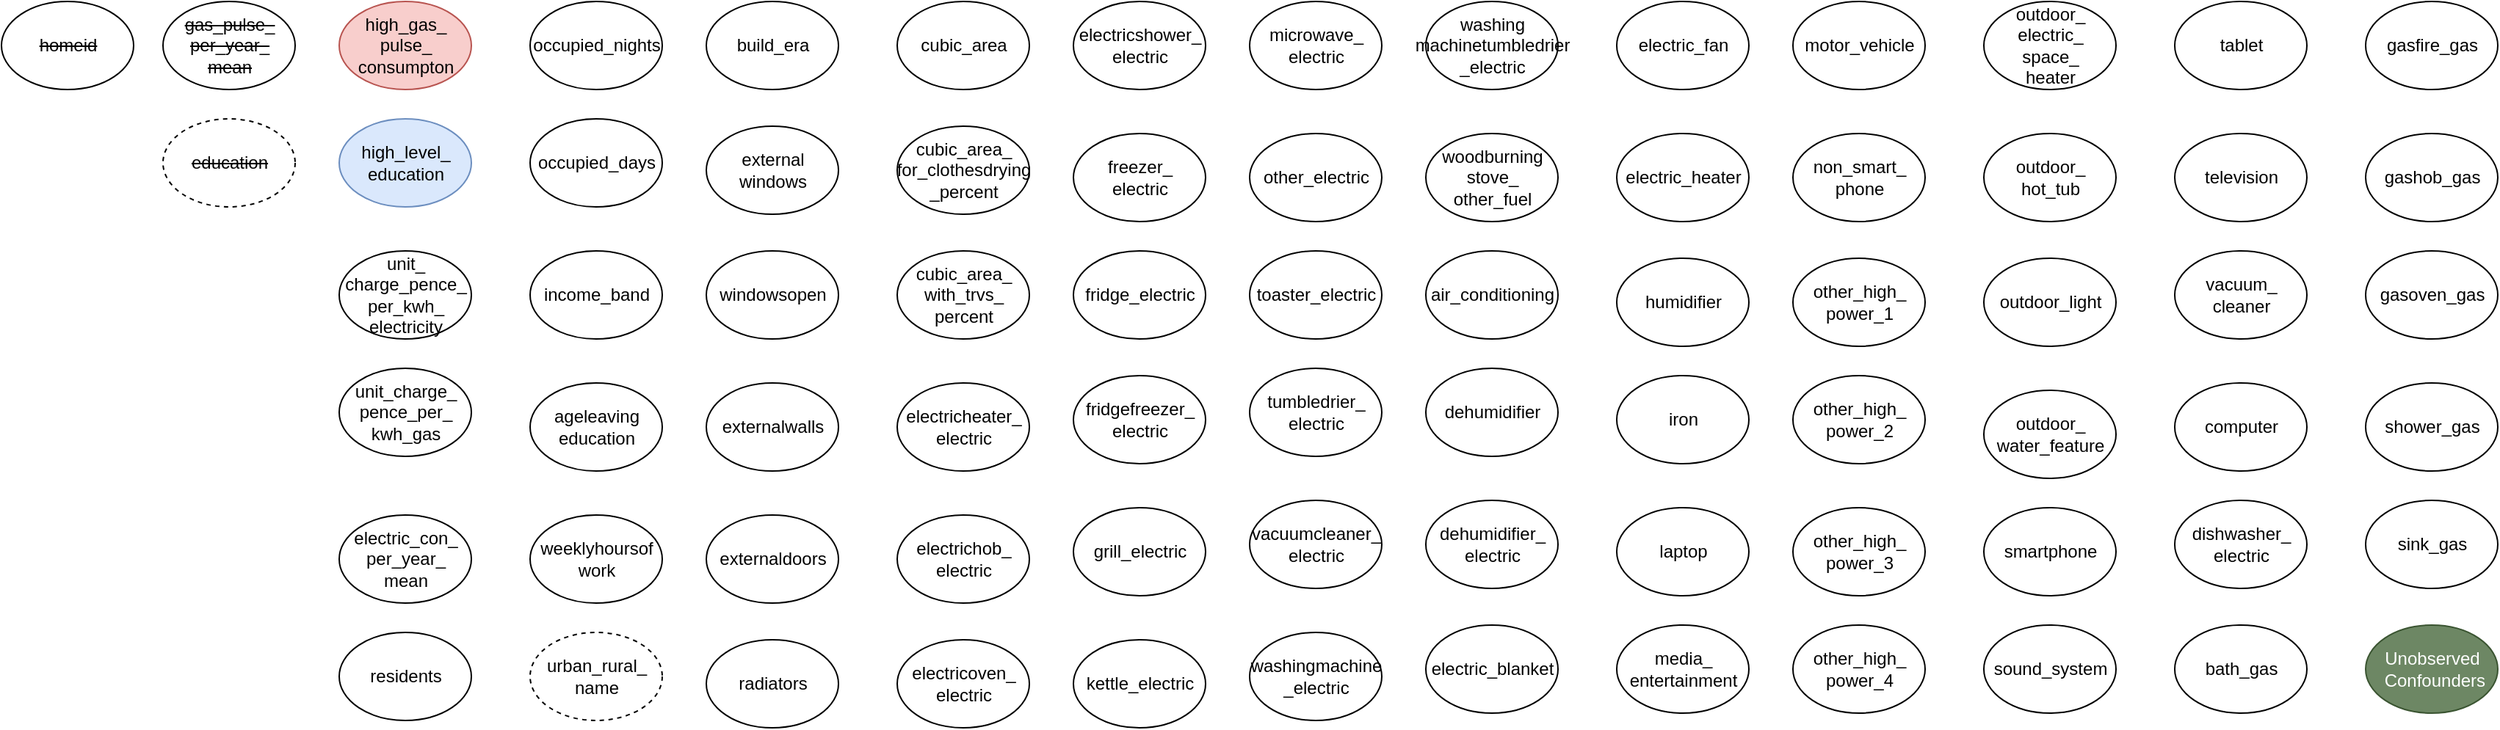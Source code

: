 <mxfile version="16.0.2" type="device" pages="2"><diagram id="edUaNYBjqw0dRM5WE8QL" name="Page-1"><mxGraphModel dx="1718" dy="553" grid="1" gridSize="10" guides="1" tooltips="1" connect="1" arrows="1" fold="1" page="1" pageScale="1" pageWidth="850" pageHeight="1100" math="0" shadow="0"><root><mxCell id="0"/><mxCell id="1" parent="0"/><mxCell id="qiOINa25vJbCKEWT8A0o-1" value="&lt;strike&gt;homeid&lt;/strike&gt;" style="ellipse;html=1;shadow=0;sketch=0;overflow=visible;" parent="1" vertex="1"><mxGeometry x="-210" y="20" width="90" height="60" as="geometry"/></mxCell><mxCell id="qiOINa25vJbCKEWT8A0o-2" value="residents" style="ellipse;html=1;shadow=0;sketch=0;overflow=visible;" parent="1" vertex="1"><mxGeometry x="20" y="450" width="90" height="60" as="geometry"/></mxCell><mxCell id="qiOINa25vJbCKEWT8A0o-3" value="income_band" style="ellipse;html=1;shadow=0;sketch=0;overflow=visible;" parent="1" vertex="1"><mxGeometry x="150" y="190" width="90" height="60" as="geometry"/></mxCell><mxCell id="qiOINa25vJbCKEWT8A0o-4" value="urban_rural_&lt;br&gt;name" style="ellipse;html=1;shadow=0;sketch=0;overflow=visible;dashed=1;" parent="1" vertex="1"><mxGeometry x="150" y="450" width="90" height="60" as="geometry"/></mxCell><mxCell id="qiOINa25vJbCKEWT8A0o-5" value="build_era" style="ellipse;html=1;shadow=0;sketch=0;overflow=visible;" parent="1" vertex="1"><mxGeometry x="270" y="20" width="90" height="60" as="geometry"/></mxCell><mxCell id="qiOINa25vJbCKEWT8A0o-6" value="occupied_days" style="ellipse;html=1;shadow=0;sketch=0;overflow=visible;" parent="1" vertex="1"><mxGeometry x="150" y="100" width="90" height="60" as="geometry"/></mxCell><mxCell id="qiOINa25vJbCKEWT8A0o-7" value="occupied_nights" style="ellipse;html=1;shadow=0;sketch=0;overflow=visible;" parent="1" vertex="1"><mxGeometry x="150" y="20" width="90" height="60" as="geometry"/></mxCell><mxCell id="qiOINa25vJbCKEWT8A0o-8" value="weeklyhoursof&lt;br&gt;work" style="ellipse;html=1;shadow=0;sketch=0;overflow=visible;" parent="1" vertex="1"><mxGeometry x="150" y="370" width="90" height="60" as="geometry"/></mxCell><mxCell id="qiOINa25vJbCKEWT8A0o-9" value="&lt;strike&gt;education&lt;/strike&gt;" style="ellipse;html=1;shadow=0;sketch=0;overflow=visible;dashed=1;" parent="1" vertex="1"><mxGeometry x="-100" y="100" width="90" height="60" as="geometry"/></mxCell><mxCell id="qiOINa25vJbCKEWT8A0o-10" value="ageleaving&lt;br&gt;education" style="ellipse;html=1;shadow=0;sketch=0;overflow=visible;" parent="1" vertex="1"><mxGeometry x="150" y="280" width="90" height="60" as="geometry"/></mxCell><mxCell id="qiOINa25vJbCKEWT8A0o-11" value="external&lt;br&gt;windows" style="ellipse;html=1;shadow=0;sketch=0;overflow=visible;" parent="1" vertex="1"><mxGeometry x="270" y="105" width="90" height="60" as="geometry"/></mxCell><mxCell id="qiOINa25vJbCKEWT8A0o-12" value="externalwalls" style="ellipse;html=1;shadow=0;sketch=0;overflow=visible;" parent="1" vertex="1"><mxGeometry x="270" y="280" width="90" height="60" as="geometry"/></mxCell><mxCell id="qiOINa25vJbCKEWT8A0o-13" value="cubic_area" style="ellipse;html=1;shadow=0;sketch=0;overflow=visible;" parent="1" vertex="1"><mxGeometry x="400" y="20" width="90" height="60" as="geometry"/></mxCell><mxCell id="qiOINa25vJbCKEWT8A0o-14" value="radiators" style="ellipse;html=1;shadow=0;sketch=0;overflow=visible;" parent="1" vertex="1"><mxGeometry x="270" y="455" width="90" height="60" as="geometry"/></mxCell><mxCell id="qiOINa25vJbCKEWT8A0o-17" value="dehumidifier" style="ellipse;html=1;shadow=0;sketch=0;overflow=visible;" parent="1" vertex="1"><mxGeometry x="760" y="270" width="90" height="60" as="geometry"/></mxCell><mxCell id="qiOINa25vJbCKEWT8A0o-18" value="dishwasher_&lt;br&gt;electric" style="ellipse;html=1;shadow=0;sketch=0;overflow=visible;" parent="1" vertex="1"><mxGeometry x="1270" y="360" width="90" height="60" as="geometry"/></mxCell><mxCell id="qiOINa25vJbCKEWT8A0o-19" value="electricheater_&lt;br&gt;electric" style="ellipse;html=1;shadow=0;sketch=0;overflow=visible;" parent="1" vertex="1"><mxGeometry x="400" y="280" width="90" height="60" as="geometry"/></mxCell><mxCell id="qiOINa25vJbCKEWT8A0o-20" value="electrichob_&lt;br&gt;electric" style="ellipse;html=1;shadow=0;sketch=0;overflow=visible;" parent="1" vertex="1"><mxGeometry x="400" y="370" width="90" height="60" as="geometry"/></mxCell><mxCell id="qiOINa25vJbCKEWT8A0o-21" value="electricoven_&lt;br&gt;electric" style="ellipse;html=1;shadow=0;sketch=0;overflow=visible;" parent="1" vertex="1"><mxGeometry x="400" y="455" width="90" height="60" as="geometry"/></mxCell><mxCell id="qiOINa25vJbCKEWT8A0o-22" value="electricshower_&lt;br&gt;electric" style="ellipse;html=1;shadow=0;sketch=0;overflow=visible;" parent="1" vertex="1"><mxGeometry x="520" y="20" width="90" height="60" as="geometry"/></mxCell><mxCell id="qiOINa25vJbCKEWT8A0o-23" value="freezer_&lt;br&gt;electric" style="ellipse;html=1;shadow=0;sketch=0;overflow=visible;" parent="1" vertex="1"><mxGeometry x="520" y="110" width="90" height="60" as="geometry"/></mxCell><mxCell id="qiOINa25vJbCKEWT8A0o-24" value="fridge_electric" style="ellipse;html=1;shadow=0;sketch=0;overflow=visible;" parent="1" vertex="1"><mxGeometry x="520" y="190" width="90" height="60" as="geometry"/></mxCell><mxCell id="qiOINa25vJbCKEWT8A0o-27" value="fridgefreezer_&lt;br&gt;electric" style="ellipse;html=1;shadow=0;sketch=0;overflow=visible;" parent="1" vertex="1"><mxGeometry x="520" y="275" width="90" height="60" as="geometry"/></mxCell><mxCell id="qiOINa25vJbCKEWT8A0o-28" value="grill_electric" style="ellipse;html=1;shadow=0;sketch=0;overflow=visible;" parent="1" vertex="1"><mxGeometry x="520" y="365" width="90" height="60" as="geometry"/></mxCell><mxCell id="qiOINa25vJbCKEWT8A0o-29" value="kettle_electric" style="ellipse;html=1;shadow=0;sketch=0;overflow=visible;" parent="1" vertex="1"><mxGeometry x="520" y="455" width="90" height="60" as="geometry"/></mxCell><mxCell id="qiOINa25vJbCKEWT8A0o-30" value="other_high_&lt;br&gt;power_4" style="ellipse;html=1;shadow=0;sketch=0;overflow=visible;" parent="1" vertex="1"><mxGeometry x="1010" y="445" width="90" height="60" as="geometry"/></mxCell><mxCell id="qiOINa25vJbCKEWT8A0o-31" value="laptop" style="ellipse;html=1;shadow=0;sketch=0;overflow=visible;" parent="1" vertex="1"><mxGeometry x="890" y="365" width="90" height="60" as="geometry"/></mxCell><mxCell id="qiOINa25vJbCKEWT8A0o-32" value="other_high_&lt;br&gt;power_2" style="ellipse;html=1;shadow=0;sketch=0;overflow=visible;" parent="1" vertex="1"><mxGeometry x="1010" y="275" width="90" height="60" as="geometry"/></mxCell><mxCell id="qiOINa25vJbCKEWT8A0o-33" value="humidifier" style="ellipse;html=1;shadow=0;sketch=0;overflow=visible;" parent="1" vertex="1"><mxGeometry x="890" y="195" width="90" height="60" as="geometry"/></mxCell><mxCell id="qiOINa25vJbCKEWT8A0o-34" value="computer" style="ellipse;html=1;shadow=0;sketch=0;overflow=visible;" parent="1" vertex="1"><mxGeometry x="1270" y="280" width="90" height="60" as="geometry"/></mxCell><mxCell id="qiOINa25vJbCKEWT8A0o-35" value="dehumidifier_&lt;br&gt;electric" style="ellipse;html=1;shadow=0;sketch=0;overflow=visible;" parent="1" vertex="1"><mxGeometry x="760" y="360" width="90" height="60" as="geometry"/></mxCell><mxCell id="qiOINa25vJbCKEWT8A0o-36" value="iron" style="ellipse;html=1;shadow=0;sketch=0;overflow=visible;" parent="1" vertex="1"><mxGeometry x="890" y="275" width="90" height="60" as="geometry"/></mxCell><mxCell id="qiOINa25vJbCKEWT8A0o-37" value="electric_heater" style="ellipse;html=1;shadow=0;sketch=0;overflow=visible;" parent="1" vertex="1"><mxGeometry x="890" y="110" width="90" height="60" as="geometry"/></mxCell><mxCell id="qiOINa25vJbCKEWT8A0o-38" value="tumbledrier_&lt;br&gt;electric" style="ellipse;html=1;shadow=0;sketch=0;overflow=visible;" parent="1" vertex="1"><mxGeometry x="640" y="270" width="90" height="60" as="geometry"/></mxCell><mxCell id="qiOINa25vJbCKEWT8A0o-39" value="vacuumcleaner_&lt;br&gt;electric" style="ellipse;html=1;shadow=0;sketch=0;overflow=visible;" parent="1" vertex="1"><mxGeometry x="640" y="360" width="90" height="60" as="geometry"/></mxCell><mxCell id="qiOINa25vJbCKEWT8A0o-40" value="electric_fan" style="ellipse;html=1;shadow=0;sketch=0;overflow=visible;" parent="1" vertex="1"><mxGeometry x="890" y="20" width="90" height="60" as="geometry"/></mxCell><mxCell id="qiOINa25vJbCKEWT8A0o-41" value="air_conditioning" style="ellipse;html=1;shadow=0;sketch=0;overflow=visible;" parent="1" vertex="1"><mxGeometry x="760" y="190" width="90" height="60" as="geometry"/></mxCell><mxCell id="qiOINa25vJbCKEWT8A0o-42" value="woodburning&lt;br&gt;stove_&lt;br&gt;other_fuel" style="ellipse;html=1;shadow=0;sketch=0;overflow=visible;" parent="1" vertex="1"><mxGeometry x="760" y="110" width="90" height="60" as="geometry"/></mxCell><mxCell id="qiOINa25vJbCKEWT8A0o-43" value="electric_blanket" style="ellipse;html=1;shadow=0;sketch=0;overflow=visible;" parent="1" vertex="1"><mxGeometry x="760" y="445" width="90" height="60" as="geometry"/></mxCell><mxCell id="qiOINa25vJbCKEWT8A0o-44" value="outdoor_light" style="ellipse;html=1;shadow=0;sketch=0;overflow=visible;" parent="1" vertex="1"><mxGeometry x="1140" y="195" width="90" height="60" as="geometry"/></mxCell><mxCell id="qiOINa25vJbCKEWT8A0o-45" value="washingmachine&lt;br&gt;_electric" style="ellipse;html=1;shadow=0;sketch=0;overflow=visible;" parent="1" vertex="1"><mxGeometry x="640" y="450" width="90" height="60" as="geometry"/></mxCell><mxCell id="qiOINa25vJbCKEWT8A0o-46" value="microwave_&lt;br&gt;electric" style="ellipse;html=1;shadow=0;sketch=0;overflow=visible;" parent="1" vertex="1"><mxGeometry x="640" y="20" width="90" height="60" as="geometry"/></mxCell><mxCell id="qiOINa25vJbCKEWT8A0o-47" value="outdoor_&lt;br&gt;electric_&lt;br&gt;space_&lt;br&gt;heater" style="ellipse;html=1;shadow=0;sketch=0;overflow=visible;" parent="1" vertex="1"><mxGeometry x="1140" y="20" width="90" height="60" as="geometry"/></mxCell><mxCell id="qiOINa25vJbCKEWT8A0o-49" value="outdoor_&lt;br&gt;hot_tub" style="ellipse;html=1;shadow=0;sketch=0;overflow=visible;" parent="1" vertex="1"><mxGeometry x="1140" y="110" width="90" height="60" as="geometry"/></mxCell><mxCell id="qiOINa25vJbCKEWT8A0o-50" value="outdoor_&lt;br&gt;water_feature" style="ellipse;html=1;shadow=0;sketch=0;overflow=visible;" parent="1" vertex="1"><mxGeometry x="1140" y="285" width="90" height="60" as="geometry"/></mxCell><mxCell id="qiOINa25vJbCKEWT8A0o-51" value="externaldoors" style="ellipse;html=1;shadow=0;sketch=0;overflow=visible;" parent="1" vertex="1"><mxGeometry x="270" y="370" width="90" height="60" as="geometry"/></mxCell><mxCell id="qiOINa25vJbCKEWT8A0o-53" value="high_level_&lt;br&gt;education" style="ellipse;html=1;shadow=0;sketch=0;overflow=visible;fillColor=#dae8fc;strokeColor=#6c8ebf;" parent="1" vertex="1"><mxGeometry x="20" y="100" width="90" height="60" as="geometry"/></mxCell><mxCell id="qiOINa25vJbCKEWT8A0o-54" value="electric_con_&lt;br&gt;per_year_&lt;br&gt;mean" style="ellipse;html=1;shadow=0;sketch=0;overflow=visible;" parent="1" vertex="1"><mxGeometry x="20" y="370" width="90" height="60" as="geometry"/></mxCell><mxCell id="qiOINa25vJbCKEWT8A0o-55" value="unit_&lt;br&gt;charge_pence_&lt;br&gt;per_kwh_&lt;br&gt;electricity" style="ellipse;html=1;shadow=0;sketch=0;overflow=visible;" parent="1" vertex="1"><mxGeometry x="20" y="190" width="90" height="60" as="geometry"/></mxCell><mxCell id="qiOINa25vJbCKEWT8A0o-56" value="vacuum_&lt;br&gt;cleaner" style="ellipse;html=1;shadow=0;sketch=0;overflow=visible;" parent="1" vertex="1"><mxGeometry x="1270" y="190" width="90" height="60" as="geometry"/></mxCell><mxCell id="qiOINa25vJbCKEWT8A0o-57" value="television" style="ellipse;html=1;shadow=0;sketch=0;overflow=visible;" parent="1" vertex="1"><mxGeometry x="1270" y="110" width="90" height="60" as="geometry"/></mxCell><mxCell id="qiOINa25vJbCKEWT8A0o-58" value="tablet" style="ellipse;html=1;shadow=0;sketch=0;overflow=visible;" parent="1" vertex="1"><mxGeometry x="1270" y="20" width="90" height="60" as="geometry"/></mxCell><mxCell id="qiOINa25vJbCKEWT8A0o-59" value="sound_system" style="ellipse;html=1;shadow=0;sketch=0;overflow=visible;" parent="1" vertex="1"><mxGeometry x="1140" y="445" width="90" height="60" as="geometry"/></mxCell><mxCell id="qiOINa25vJbCKEWT8A0o-60" value="smartphone" style="ellipse;html=1;shadow=0;sketch=0;overflow=visible;" parent="1" vertex="1"><mxGeometry x="1140" y="365" width="90" height="60" as="geometry"/></mxCell><mxCell id="qiOINa25vJbCKEWT8A0o-61" value="other_high_&lt;br&gt;power_1" style="ellipse;html=1;shadow=0;sketch=0;overflow=visible;" parent="1" vertex="1"><mxGeometry x="1010" y="195" width="90" height="60" as="geometry"/></mxCell><mxCell id="qiOINa25vJbCKEWT8A0o-62" value="non_smart_&lt;br&gt;phone" style="ellipse;html=1;shadow=0;sketch=0;overflow=visible;" parent="1" vertex="1"><mxGeometry x="1010" y="110" width="90" height="60" as="geometry"/></mxCell><mxCell id="qiOINa25vJbCKEWT8A0o-63" value="motor_vehicle" style="ellipse;html=1;shadow=0;sketch=0;overflow=visible;" parent="1" vertex="1"><mxGeometry x="1010" y="20" width="90" height="60" as="geometry"/></mxCell><mxCell id="qiOINa25vJbCKEWT8A0o-64" value="media_&lt;br&gt;entertainment" style="ellipse;html=1;shadow=0;sketch=0;overflow=visible;" parent="1" vertex="1"><mxGeometry x="890" y="445" width="90" height="60" as="geometry"/></mxCell><mxCell id="qiOINa25vJbCKEWT8A0o-65" value="other_high_&lt;br&gt;power_3" style="ellipse;html=1;shadow=0;sketch=0;overflow=visible;" parent="1" vertex="1"><mxGeometry x="1010" y="365" width="90" height="60" as="geometry"/></mxCell><mxCell id="qiOINa25vJbCKEWT8A0o-66" value="washing&lt;br&gt;machinetumbledrier&lt;br&gt;_electric" style="ellipse;html=1;shadow=0;sketch=0;overflow=visible;" parent="1" vertex="1"><mxGeometry x="760" y="20" width="90" height="60" as="geometry"/></mxCell><mxCell id="qiOINa25vJbCKEWT8A0o-69" value="other_electric" style="ellipse;html=1;shadow=0;sketch=0;overflow=visible;" parent="1" vertex="1"><mxGeometry x="640" y="110" width="90" height="60" as="geometry"/></mxCell><mxCell id="qiOINa25vJbCKEWT8A0o-70" value="toaster_electric" style="ellipse;html=1;shadow=0;sketch=0;overflow=visible;" parent="1" vertex="1"><mxGeometry x="640" y="190" width="90" height="60" as="geometry"/></mxCell><mxCell id="nd_E52OTS7fLBENPmow7-1" value="windowsopen" style="ellipse;html=1;shadow=0;sketch=0;overflow=visible;" parent="1" vertex="1"><mxGeometry x="270" y="190" width="90" height="60" as="geometry"/></mxCell><mxCell id="Ex1pqcBfwxGxyvgAgBSZ-1" value="Unobserved&lt;br&gt;&amp;nbsp;Confounders" style="ellipse;html=1;shadow=0;sketch=0;overflow=visible;fillColor=#6d8764;strokeColor=#3A5431;fontColor=#ffffff;" parent="1" vertex="1"><mxGeometry x="1400" y="445" width="90" height="60" as="geometry"/></mxCell><mxCell id="wyto_pDlmpdzglWy7c0M-1" value="unit_charge_&lt;br&gt;pence_per_&lt;br&gt;kwh_gas" style="ellipse;html=1;shadow=0;sketch=0;overflow=visible;" parent="1" vertex="1"><mxGeometry x="20" y="270" width="90" height="60" as="geometry"/></mxCell><mxCell id="wyto_pDlmpdzglWy7c0M-2" value="&lt;strike&gt;gas_pulse_&lt;br&gt;per_year_&lt;br&gt;mean&lt;/strike&gt;" style="ellipse;html=1;shadow=0;sketch=0;overflow=visible;" parent="1" vertex="1"><mxGeometry x="-100" y="20" width="90" height="60" as="geometry"/></mxCell><mxCell id="mq9lu98zbAPp0on9q5vm-1" value="bath_gas" style="ellipse;html=1;shadow=0;sketch=0;overflow=visible;" parent="1" vertex="1"><mxGeometry x="1270" y="445" width="90" height="60" as="geometry"/></mxCell><mxCell id="SPpdl9W68YSb0y2mEftB-1" value="gasfire_gas" style="ellipse;html=1;shadow=0;sketch=0;overflow=visible;" parent="1" vertex="1"><mxGeometry x="1400" y="20" width="90" height="60" as="geometry"/></mxCell><mxCell id="E5UHx2ixI7yXPAj_zhL9-1" value="gashob_gas" style="ellipse;html=1;shadow=0;sketch=0;overflow=visible;" parent="1" vertex="1"><mxGeometry x="1400" y="110" width="90" height="60" as="geometry"/></mxCell><mxCell id="3OABb6FPv9xkGm5orpx6-2" value="gasoven_gas" style="ellipse;html=1;shadow=0;sketch=0;overflow=visible;" parent="1" vertex="1"><mxGeometry x="1400" y="190" width="90" height="60" as="geometry"/></mxCell><mxCell id="HAHCza41n3Pe5kepCpij-2" value="shower_gas" style="ellipse;html=1;shadow=0;sketch=0;overflow=visible;" parent="1" vertex="1"><mxGeometry x="1400" y="280" width="90" height="60" as="geometry"/></mxCell><mxCell id="GNpqclheU6RUElxUGXCw-2" value="sink_gas" style="ellipse;html=1;shadow=0;sketch=0;overflow=visible;" parent="1" vertex="1"><mxGeometry x="1400" y="360" width="90" height="60" as="geometry"/></mxCell><mxCell id="j5HNoAOjE_U6YW0erB_4-1" value="high_gas_&lt;br&gt;pulse_&lt;br&gt;consumpton" style="ellipse;html=1;shadow=0;sketch=0;overflow=visible;fillColor=#f8cecc;strokeColor=#b85450;" parent="1" vertex="1"><mxGeometry x="20" y="20" width="90" height="60" as="geometry"/></mxCell><mxCell id="cDyawyei11hCO-hcAJ-Y-3" value="cubic_area_&lt;br&gt;for_clothesdrying&lt;br&gt;_percent" style="ellipse;html=1;shadow=0;sketch=0;overflow=visible;" parent="1" vertex="1"><mxGeometry x="400" y="105" width="90" height="60" as="geometry"/></mxCell><mxCell id="cDyawyei11hCO-hcAJ-Y-4" value="cubic_area_&lt;br&gt;with_trvs_&lt;br&gt;percent" style="ellipse;html=1;shadow=0;sketch=0;overflow=visible;" parent="1" vertex="1"><mxGeometry x="400" y="190" width="90" height="60" as="geometry"/></mxCell></root></mxGraphModel></diagram><diagram id="cumdpfXdWdi9NEsijJX7" name="Page-2"><mxGraphModel dx="1718" dy="1653" grid="1" gridSize="10" guides="1" tooltips="1" connect="1" arrows="1" fold="1" page="1" pageScale="1" pageWidth="850" pageHeight="1100" math="0" shadow="0"><root><mxCell id="NrBDsHQqOWUDvbf6_TxT-0"/><mxCell id="NrBDsHQqOWUDvbf6_TxT-1" parent="NrBDsHQqOWUDvbf6_TxT-0"/><mxCell id="CEvtgfHTPDWrxMzGMG3a-0" value="income_band" style="ellipse;html=1;shadow=0;sketch=0;overflow=visible;" parent="NrBDsHQqOWUDvbf6_TxT-1" vertex="1"><mxGeometry x="210" y="60" width="90" height="60" as="geometry"/></mxCell><mxCell id="CEvtgfHTPDWrxMzGMG3a-1" value="" style="endArrow=classic;html=1;rounded=0;startArrow=none;" parent="NrBDsHQqOWUDvbf6_TxT-1" source="CEvtgfHTPDWrxMzGMG3a-243" target="CEvtgfHTPDWrxMzGMG3a-238" edge="1"><mxGeometry width="50" height="50" relative="1" as="geometry"><mxPoint x="50" y="160" as="sourcePoint"/><mxPoint x="100" y="110" as="targetPoint"/></mxGeometry></mxCell><mxCell id="CEvtgfHTPDWrxMzGMG3a-2" value="residents" style="ellipse;html=1;shadow=0;sketch=0;overflow=visible;" parent="NrBDsHQqOWUDvbf6_TxT-1" vertex="1"><mxGeometry x="340" y="-1010" width="90" height="60" as="geometry"/></mxCell><mxCell id="CEvtgfHTPDWrxMzGMG3a-3" value="" style="endArrow=classic;html=1;rounded=0;" parent="NrBDsHQqOWUDvbf6_TxT-1" source="CEvtgfHTPDWrxMzGMG3a-0" target="CEvtgfHTPDWrxMzGMG3a-2" edge="1"><mxGeometry width="50" height="50" relative="1" as="geometry"><mxPoint x="278.978" y="80.066" as="sourcePoint"/><mxPoint x="383.002" y="-950.067" as="targetPoint"/></mxGeometry></mxCell><mxCell id="CEvtgfHTPDWrxMzGMG3a-4" value="urban_rural_&lt;br&gt;name" style="ellipse;html=1;shadow=0;sketch=0;overflow=visible;dashed=1;" parent="NrBDsHQqOWUDvbf6_TxT-1" vertex="1"><mxGeometry x="-60" y="90" width="90" height="60" as="geometry"/></mxCell><mxCell id="CEvtgfHTPDWrxMzGMG3a-5" value="" style="endArrow=classic;html=1;rounded=0;" parent="NrBDsHQqOWUDvbf6_TxT-1" source="CEvtgfHTPDWrxMzGMG3a-0" target="CEvtgfHTPDWrxMzGMG3a-4" edge="1"><mxGeometry width="50" height="50" relative="1" as="geometry"><mxPoint x="170" y="280" as="sourcePoint"/><mxPoint x="220" y="230" as="targetPoint"/></mxGeometry></mxCell><mxCell id="CEvtgfHTPDWrxMzGMG3a-6" value="build_era" style="ellipse;html=1;shadow=0;sketch=0;overflow=visible;" parent="NrBDsHQqOWUDvbf6_TxT-1" vertex="1"><mxGeometry x="-425" y="340" width="90" height="60" as="geometry"/></mxCell><mxCell id="CEvtgfHTPDWrxMzGMG3a-7" value="" style="endArrow=classic;html=1;rounded=0;" parent="NrBDsHQqOWUDvbf6_TxT-1" source="CEvtgfHTPDWrxMzGMG3a-0" target="CEvtgfHTPDWrxMzGMG3a-6" edge="1"><mxGeometry width="50" height="50" relative="1" as="geometry"><mxPoint x="170" y="280" as="sourcePoint"/><mxPoint x="220" y="230" as="targetPoint"/></mxGeometry></mxCell><mxCell id="CEvtgfHTPDWrxMzGMG3a-8" value="occupied_days" style="ellipse;html=1;shadow=0;sketch=0;overflow=visible;" parent="NrBDsHQqOWUDvbf6_TxT-1" vertex="1"><mxGeometry x="410" y="120" width="90" height="60" as="geometry"/></mxCell><mxCell id="CEvtgfHTPDWrxMzGMG3a-9" value="" style="endArrow=classic;html=1;rounded=0;" parent="NrBDsHQqOWUDvbf6_TxT-1" source="CEvtgfHTPDWrxMzGMG3a-8" target="CEvtgfHTPDWrxMzGMG3a-238" edge="1"><mxGeometry width="50" height="50" relative="1" as="geometry"><mxPoint x="170" y="280" as="sourcePoint"/><mxPoint x="220" y="230" as="targetPoint"/></mxGeometry></mxCell><mxCell id="CEvtgfHTPDWrxMzGMG3a-10" value="" style="endArrow=classic;html=1;rounded=0;" parent="NrBDsHQqOWUDvbf6_TxT-1" source="CEvtgfHTPDWrxMzGMG3a-2" target="CEvtgfHTPDWrxMzGMG3a-8" edge="1"><mxGeometry width="50" height="50" relative="1" as="geometry"><mxPoint x="170" y="280" as="sourcePoint"/><mxPoint x="220" y="230" as="targetPoint"/></mxGeometry></mxCell><mxCell id="CEvtgfHTPDWrxMzGMG3a-11" value="" style="endArrow=classic;html=1;rounded=0;" parent="NrBDsHQqOWUDvbf6_TxT-1" source="CEvtgfHTPDWrxMzGMG3a-6" target="CEvtgfHTPDWrxMzGMG3a-238" edge="1"><mxGeometry width="50" height="50" relative="1" as="geometry"><mxPoint x="170" y="280" as="sourcePoint"/><mxPoint x="220" y="230" as="targetPoint"/></mxGeometry></mxCell><mxCell id="CEvtgfHTPDWrxMzGMG3a-12" value="occupied_nights" style="ellipse;html=1;shadow=0;sketch=0;overflow=visible;" parent="NrBDsHQqOWUDvbf6_TxT-1" vertex="1"><mxGeometry x="560" y="140" width="90" height="60" as="geometry"/></mxCell><mxCell id="CEvtgfHTPDWrxMzGMG3a-13" value="" style="endArrow=classic;html=1;rounded=0;" parent="NrBDsHQqOWUDvbf6_TxT-1" source="CEvtgfHTPDWrxMzGMG3a-12" target="CEvtgfHTPDWrxMzGMG3a-238" edge="1"><mxGeometry width="50" height="50" relative="1" as="geometry"><mxPoint x="470" y="280" as="sourcePoint"/><mxPoint x="520" y="230" as="targetPoint"/></mxGeometry></mxCell><mxCell id="CEvtgfHTPDWrxMzGMG3a-14" value="" style="endArrow=classic;html=1;rounded=0;" parent="NrBDsHQqOWUDvbf6_TxT-1" source="CEvtgfHTPDWrxMzGMG3a-2" target="CEvtgfHTPDWrxMzGMG3a-12" edge="1"><mxGeometry width="50" height="50" relative="1" as="geometry"><mxPoint x="280" y="280" as="sourcePoint"/><mxPoint x="330" y="230" as="targetPoint"/></mxGeometry></mxCell><mxCell id="CEvtgfHTPDWrxMzGMG3a-15" value="weeklyhoursof&lt;br&gt;work" style="ellipse;html=1;shadow=0;sketch=0;overflow=visible;" parent="NrBDsHQqOWUDvbf6_TxT-1" vertex="1"><mxGeometry x="790" y="180" width="90" height="60" as="geometry"/></mxCell><mxCell id="CEvtgfHTPDWrxMzGMG3a-16" value="" style="endArrow=classic;html=1;rounded=0;" parent="NrBDsHQqOWUDvbf6_TxT-1" source="CEvtgfHTPDWrxMzGMG3a-2" target="CEvtgfHTPDWrxMzGMG3a-15" edge="1"><mxGeometry width="50" height="50" relative="1" as="geometry"><mxPoint x="320" y="230" as="sourcePoint"/><mxPoint x="370" y="180" as="targetPoint"/></mxGeometry></mxCell><mxCell id="CEvtgfHTPDWrxMzGMG3a-17" value="" style="endArrow=classic;html=1;rounded=0;" parent="NrBDsHQqOWUDvbf6_TxT-1" source="CEvtgfHTPDWrxMzGMG3a-15" target="CEvtgfHTPDWrxMzGMG3a-238" edge="1"><mxGeometry width="50" height="50" relative="1" as="geometry"><mxPoint x="320" y="230" as="sourcePoint"/><mxPoint x="370" y="180" as="targetPoint"/></mxGeometry></mxCell><mxCell id="CEvtgfHTPDWrxMzGMG3a-18" value="high_level_&lt;br&gt;education" style="ellipse;html=1;shadow=0;sketch=0;overflow=visible;fillColor=#dae8fc;strokeColor=#6c8ebf;dashed=1;" parent="NrBDsHQqOWUDvbf6_TxT-1" vertex="1"><mxGeometry x="30" y="-290" width="90" height="60" as="geometry"/></mxCell><mxCell id="CEvtgfHTPDWrxMzGMG3a-19" value="" style="endArrow=classic;html=1;rounded=0;" parent="NrBDsHQqOWUDvbf6_TxT-1" source="CEvtgfHTPDWrxMzGMG3a-18" target="CEvtgfHTPDWrxMzGMG3a-0" edge="1"><mxGeometry width="50" height="50" relative="1" as="geometry"><mxPoint x="320" y="230" as="sourcePoint"/><mxPoint x="370" y="180" as="targetPoint"/></mxGeometry></mxCell><mxCell id="CEvtgfHTPDWrxMzGMG3a-20" value="ageleaving&lt;br&gt;education" style="ellipse;html=1;shadow=0;sketch=0;overflow=visible;" parent="NrBDsHQqOWUDvbf6_TxT-1" vertex="1"><mxGeometry x="-360" y="-60" width="90" height="60" as="geometry"/></mxCell><mxCell id="CEvtgfHTPDWrxMzGMG3a-21" value="" style="endArrow=classic;html=1;rounded=0;" parent="NrBDsHQqOWUDvbf6_TxT-1" source="CEvtgfHTPDWrxMzGMG3a-20" target="CEvtgfHTPDWrxMzGMG3a-0" edge="1"><mxGeometry width="50" height="50" relative="1" as="geometry"><mxPoint x="320" y="230" as="sourcePoint"/><mxPoint x="370" y="180" as="targetPoint"/></mxGeometry></mxCell><mxCell id="CEvtgfHTPDWrxMzGMG3a-22" value="" style="endArrow=classic;html=1;rounded=0;" parent="NrBDsHQqOWUDvbf6_TxT-1" source="CEvtgfHTPDWrxMzGMG3a-18" target="CEvtgfHTPDWrxMzGMG3a-20" edge="1"><mxGeometry width="50" height="50" relative="1" as="geometry"><mxPoint x="320" y="230" as="sourcePoint"/><mxPoint x="370" y="180" as="targetPoint"/></mxGeometry></mxCell><mxCell id="CEvtgfHTPDWrxMzGMG3a-23" value="" style="endArrow=classic;html=1;rounded=0;" parent="NrBDsHQqOWUDvbf6_TxT-1" source="CEvtgfHTPDWrxMzGMG3a-4" target="CEvtgfHTPDWrxMzGMG3a-6" edge="1"><mxGeometry width="50" height="50" relative="1" as="geometry"><mxPoint x="320" y="230" as="sourcePoint"/><mxPoint x="370" y="180" as="targetPoint"/></mxGeometry></mxCell><mxCell id="CEvtgfHTPDWrxMzGMG3a-24" value="" style="endArrow=classic;html=1;rounded=0;" parent="NrBDsHQqOWUDvbf6_TxT-1" source="CEvtgfHTPDWrxMzGMG3a-4" target="CEvtgfHTPDWrxMzGMG3a-317" edge="1"><mxGeometry width="50" height="50" relative="1" as="geometry"><mxPoint x="320" y="330" as="sourcePoint"/><mxPoint x="370" y="280" as="targetPoint"/></mxGeometry></mxCell><mxCell id="CEvtgfHTPDWrxMzGMG3a-25" value="" style="endArrow=classic;html=1;rounded=0;" parent="NrBDsHQqOWUDvbf6_TxT-1" source="CEvtgfHTPDWrxMzGMG3a-6" target="CEvtgfHTPDWrxMzGMG3a-317" edge="1"><mxGeometry width="50" height="50" relative="1" as="geometry"><mxPoint x="320" y="330" as="sourcePoint"/><mxPoint x="370" y="280" as="targetPoint"/></mxGeometry></mxCell><mxCell id="CEvtgfHTPDWrxMzGMG3a-26" value="" style="endArrow=classic;html=1;rounded=0;" parent="NrBDsHQqOWUDvbf6_TxT-1" source="CEvtgfHTPDWrxMzGMG3a-4" target="CEvtgfHTPDWrxMzGMG3a-350" edge="1"><mxGeometry width="50" height="50" relative="1" as="geometry"><mxPoint x="320" y="330" as="sourcePoint"/><mxPoint x="370" y="280" as="targetPoint"/></mxGeometry></mxCell><mxCell id="CEvtgfHTPDWrxMzGMG3a-27" value="" style="endArrow=classic;html=1;rounded=0;" parent="NrBDsHQqOWUDvbf6_TxT-1" source="CEvtgfHTPDWrxMzGMG3a-6" target="CEvtgfHTPDWrxMzGMG3a-350" edge="1"><mxGeometry width="50" height="50" relative="1" as="geometry"><mxPoint x="320" y="330" as="sourcePoint"/><mxPoint x="370" y="280" as="targetPoint"/></mxGeometry></mxCell><mxCell id="CEvtgfHTPDWrxMzGMG3a-28" value="" style="endArrow=classic;html=1;rounded=0;startArrow=none;" parent="NrBDsHQqOWUDvbf6_TxT-1" source="CEvtgfHTPDWrxMzGMG3a-301" target="CEvtgfHTPDWrxMzGMG3a-238" edge="1"><mxGeometry width="50" height="50" relative="1" as="geometry"><mxPoint x="320" y="330" as="sourcePoint"/><mxPoint x="370" y="280" as="targetPoint"/></mxGeometry></mxCell><mxCell id="CEvtgfHTPDWrxMzGMG3a-29" value="" style="endArrow=classic;html=1;rounded=0;" parent="NrBDsHQqOWUDvbf6_TxT-1" source="CEvtgfHTPDWrxMzGMG3a-4" target="CEvtgfHTPDWrxMzGMG3a-31" edge="1"><mxGeometry width="50" height="50" relative="1" as="geometry"><mxPoint x="320" y="330" as="sourcePoint"/><mxPoint x="370" y="280" as="targetPoint"/></mxGeometry></mxCell><mxCell id="CEvtgfHTPDWrxMzGMG3a-30" value="" style="endArrow=classic;html=1;rounded=0;" parent="NrBDsHQqOWUDvbf6_TxT-1" source="CEvtgfHTPDWrxMzGMG3a-6" target="CEvtgfHTPDWrxMzGMG3a-31" edge="1"><mxGeometry width="50" height="50" relative="1" as="geometry"><mxPoint x="320" y="330" as="sourcePoint"/><mxPoint x="370" y="280" as="targetPoint"/></mxGeometry></mxCell><mxCell id="CEvtgfHTPDWrxMzGMG3a-31" value="externalwalls" style="ellipse;html=1;shadow=0;sketch=0;overflow=visible;" parent="NrBDsHQqOWUDvbf6_TxT-1" vertex="1"><mxGeometry x="965" y="970" width="90" height="60" as="geometry"/></mxCell><mxCell id="CEvtgfHTPDWrxMzGMG3a-32" value="cubic_area" style="ellipse;html=1;shadow=0;sketch=0;overflow=visible;" parent="NrBDsHQqOWUDvbf6_TxT-1" vertex="1"><mxGeometry x="965" y="1090" width="90" height="60" as="geometry"/></mxCell><mxCell id="CEvtgfHTPDWrxMzGMG3a-33" value="" style="endArrow=classic;html=1;rounded=0;" parent="NrBDsHQqOWUDvbf6_TxT-1" source="CEvtgfHTPDWrxMzGMG3a-4" target="CEvtgfHTPDWrxMzGMG3a-32" edge="1"><mxGeometry width="50" height="50" relative="1" as="geometry"><mxPoint x="320" y="290" as="sourcePoint"/><mxPoint x="370" y="240" as="targetPoint"/></mxGeometry></mxCell><mxCell id="CEvtgfHTPDWrxMzGMG3a-34" value="" style="endArrow=classic;html=1;rounded=0;" parent="NrBDsHQqOWUDvbf6_TxT-1" source="CEvtgfHTPDWrxMzGMG3a-6" target="CEvtgfHTPDWrxMzGMG3a-32" edge="1"><mxGeometry width="50" height="50" relative="1" as="geometry"><mxPoint x="320" y="290" as="sourcePoint"/><mxPoint x="370" y="240" as="targetPoint"/></mxGeometry></mxCell><mxCell id="CEvtgfHTPDWrxMzGMG3a-35" value="radiators" style="ellipse;html=1;shadow=0;sketch=0;overflow=visible;" parent="NrBDsHQqOWUDvbf6_TxT-1" vertex="1"><mxGeometry x="320" y="640" width="90" height="60" as="geometry"/></mxCell><mxCell id="CEvtgfHTPDWrxMzGMG3a-36" value="" style="endArrow=classic;html=1;rounded=0;" parent="NrBDsHQqOWUDvbf6_TxT-1" source="CEvtgfHTPDWrxMzGMG3a-4" target="CEvtgfHTPDWrxMzGMG3a-35" edge="1"><mxGeometry width="50" height="50" relative="1" as="geometry"><mxPoint x="320" y="510" as="sourcePoint"/><mxPoint x="370" y="460" as="targetPoint"/></mxGeometry></mxCell><mxCell id="CEvtgfHTPDWrxMzGMG3a-37" value="" style="endArrow=classic;html=1;rounded=0;" parent="NrBDsHQqOWUDvbf6_TxT-1" source="CEvtgfHTPDWrxMzGMG3a-6" target="CEvtgfHTPDWrxMzGMG3a-35" edge="1"><mxGeometry width="50" height="50" relative="1" as="geometry"><mxPoint x="320" y="510" as="sourcePoint"/><mxPoint x="370" y="460" as="targetPoint"/></mxGeometry></mxCell><mxCell id="CEvtgfHTPDWrxMzGMG3a-38" value="" style="endArrow=classic;html=1;rounded=0;" parent="NrBDsHQqOWUDvbf6_TxT-1" source="CEvtgfHTPDWrxMzGMG3a-35" target="CEvtgfHTPDWrxMzGMG3a-238" edge="1"><mxGeometry width="50" height="50" relative="1" as="geometry"><mxPoint x="320" y="510" as="sourcePoint"/><mxPoint x="370" y="460" as="targetPoint"/></mxGeometry></mxCell><mxCell id="CEvtgfHTPDWrxMzGMG3a-39" value="cubic_area_&lt;br&gt;for_clothesdrying&lt;br&gt;_percent" style="ellipse;html=1;shadow=0;sketch=0;overflow=visible;" parent="NrBDsHQqOWUDvbf6_TxT-1" vertex="1"><mxGeometry x="975" y="1190" width="90" height="60" as="geometry"/></mxCell><mxCell id="CEvtgfHTPDWrxMzGMG3a-40" value="" style="endArrow=classic;html=1;rounded=0;" parent="NrBDsHQqOWUDvbf6_TxT-1" source="CEvtgfHTPDWrxMzGMG3a-4" target="CEvtgfHTPDWrxMzGMG3a-39" edge="1"><mxGeometry width="50" height="50" relative="1" as="geometry"><mxPoint x="320" y="480" as="sourcePoint"/><mxPoint x="370" y="430" as="targetPoint"/></mxGeometry></mxCell><mxCell id="CEvtgfHTPDWrxMzGMG3a-41" value="" style="endArrow=classic;html=1;rounded=0;" parent="NrBDsHQqOWUDvbf6_TxT-1" source="CEvtgfHTPDWrxMzGMG3a-6" target="CEvtgfHTPDWrxMzGMG3a-39" edge="1"><mxGeometry width="50" height="50" relative="1" as="geometry"><mxPoint x="320" y="480" as="sourcePoint"/><mxPoint x="370" y="430" as="targetPoint"/></mxGeometry></mxCell><mxCell id="CEvtgfHTPDWrxMzGMG3a-42" value="cubic_area_&lt;br&gt;with_trvs_&lt;br&gt;percent" style="ellipse;html=1;shadow=0;sketch=0;overflow=visible;" parent="NrBDsHQqOWUDvbf6_TxT-1" vertex="1"><mxGeometry x="975" y="1290" width="90" height="60" as="geometry"/></mxCell><mxCell id="CEvtgfHTPDWrxMzGMG3a-43" value="" style="endArrow=classic;html=1;rounded=0;" parent="NrBDsHQqOWUDvbf6_TxT-1" source="CEvtgfHTPDWrxMzGMG3a-4" target="CEvtgfHTPDWrxMzGMG3a-42" edge="1"><mxGeometry width="50" height="50" relative="1" as="geometry"><mxPoint x="320" y="490" as="sourcePoint"/><mxPoint x="370" y="440" as="targetPoint"/></mxGeometry></mxCell><mxCell id="CEvtgfHTPDWrxMzGMG3a-44" value="" style="endArrow=classic;html=1;rounded=0;" parent="NrBDsHQqOWUDvbf6_TxT-1" source="CEvtgfHTPDWrxMzGMG3a-6" target="CEvtgfHTPDWrxMzGMG3a-42" edge="1"><mxGeometry width="50" height="50" relative="1" as="geometry"><mxPoint x="320" y="490" as="sourcePoint"/><mxPoint x="370" y="440" as="targetPoint"/></mxGeometry></mxCell><mxCell id="CEvtgfHTPDWrxMzGMG3a-45" value="" style="endArrow=classic;html=1;rounded=0;" parent="NrBDsHQqOWUDvbf6_TxT-1" source="CEvtgfHTPDWrxMzGMG3a-35" target="CEvtgfHTPDWrxMzGMG3a-42" edge="1"><mxGeometry width="50" height="50" relative="1" as="geometry"><mxPoint x="10" y="-290" as="sourcePoint"/><mxPoint x="995.764" y="1324.723" as="targetPoint"/></mxGeometry></mxCell><mxCell id="CEvtgfHTPDWrxMzGMG3a-46" value="dehumidifier" style="ellipse;html=1;shadow=0;sketch=0;overflow=visible;" parent="NrBDsHQqOWUDvbf6_TxT-1" vertex="1"><mxGeometry x="1690" y="680" width="90" height="60" as="geometry"/></mxCell><mxCell id="CEvtgfHTPDWrxMzGMG3a-47" value="" style="endArrow=classic;html=1;rounded=0;" parent="NrBDsHQqOWUDvbf6_TxT-1" source="CEvtgfHTPDWrxMzGMG3a-0" target="CEvtgfHTPDWrxMzGMG3a-46" edge="1"><mxGeometry width="50" height="50" relative="1" as="geometry"><mxPoint x="320" y="340" as="sourcePoint"/><mxPoint x="370" y="290" as="targetPoint"/></mxGeometry></mxCell><mxCell id="CEvtgfHTPDWrxMzGMG3a-48" value="" style="endArrow=classic;html=1;rounded=0;" parent="NrBDsHQqOWUDvbf6_TxT-1" source="CEvtgfHTPDWrxMzGMG3a-2" target="CEvtgfHTPDWrxMzGMG3a-46" edge="1"><mxGeometry width="50" height="50" relative="1" as="geometry"><mxPoint x="320" y="340" as="sourcePoint"/><mxPoint x="370" y="290" as="targetPoint"/></mxGeometry></mxCell><mxCell id="CEvtgfHTPDWrxMzGMG3a-49" value="" style="endArrow=classic;html=1;rounded=0;" parent="NrBDsHQqOWUDvbf6_TxT-1" source="CEvtgfHTPDWrxMzGMG3a-46" target="CEvtgfHTPDWrxMzGMG3a-238" edge="1"><mxGeometry width="50" height="50" relative="1" as="geometry"><mxPoint x="320" y="430" as="sourcePoint"/><mxPoint x="370" y="380" as="targetPoint"/></mxGeometry></mxCell><mxCell id="CEvtgfHTPDWrxMzGMG3a-50" value="" style="endArrow=classic;html=1;rounded=0;" parent="NrBDsHQqOWUDvbf6_TxT-1" source="CEvtgfHTPDWrxMzGMG3a-39" target="CEvtgfHTPDWrxMzGMG3a-46" edge="1"><mxGeometry width="50" height="50" relative="1" as="geometry"><mxPoint x="10" y="-350" as="sourcePoint"/><mxPoint x="60" y="-400" as="targetPoint"/></mxGeometry></mxCell><mxCell id="CEvtgfHTPDWrxMzGMG3a-51" value="dishwasher_&lt;br&gt;electric" style="ellipse;html=1;shadow=0;sketch=0;overflow=visible;" parent="NrBDsHQqOWUDvbf6_TxT-1" vertex="1"><mxGeometry x="1460" y="-500" width="90" height="60" as="geometry"/></mxCell><mxCell id="CEvtgfHTPDWrxMzGMG3a-52" value="" style="endArrow=classic;html=1;rounded=0;" parent="NrBDsHQqOWUDvbf6_TxT-1" source="CEvtgfHTPDWrxMzGMG3a-0" target="CEvtgfHTPDWrxMzGMG3a-51" edge="1"><mxGeometry width="50" height="50" relative="1" as="geometry"><mxPoint x="320" y="220" as="sourcePoint"/><mxPoint x="370" y="170" as="targetPoint"/></mxGeometry></mxCell><mxCell id="CEvtgfHTPDWrxMzGMG3a-53" value="" style="endArrow=classic;html=1;rounded=0;" parent="NrBDsHQqOWUDvbf6_TxT-1" source="CEvtgfHTPDWrxMzGMG3a-2" target="CEvtgfHTPDWrxMzGMG3a-51" edge="1"><mxGeometry width="50" height="50" relative="1" as="geometry"><mxPoint x="320" y="220" as="sourcePoint"/><mxPoint x="370" y="170" as="targetPoint"/></mxGeometry></mxCell><mxCell id="CEvtgfHTPDWrxMzGMG3a-54" value="" style="endArrow=classic;html=1;rounded=0;startArrow=none;" parent="NrBDsHQqOWUDvbf6_TxT-1" source="CEvtgfHTPDWrxMzGMG3a-241" target="CEvtgfHTPDWrxMzGMG3a-238" edge="1"><mxGeometry width="50" height="50" relative="1" as="geometry"><mxPoint x="320" y="390" as="sourcePoint"/><mxPoint x="370" y="340" as="targetPoint"/></mxGeometry></mxCell><mxCell id="CEvtgfHTPDWrxMzGMG3a-55" value="electricheater_&lt;br&gt;electric" style="ellipse;html=1;shadow=0;sketch=0;overflow=visible;" parent="NrBDsHQqOWUDvbf6_TxT-1" vertex="1"><mxGeometry x="320" y="840" width="90" height="60" as="geometry"/></mxCell><mxCell id="CEvtgfHTPDWrxMzGMG3a-56" value="" style="endArrow=classic;html=1;rounded=0;" parent="NrBDsHQqOWUDvbf6_TxT-1" source="CEvtgfHTPDWrxMzGMG3a-2" target="CEvtgfHTPDWrxMzGMG3a-55" edge="1"><mxGeometry width="50" height="50" relative="1" as="geometry"><mxPoint x="320" y="390" as="sourcePoint"/><mxPoint x="370" y="340" as="targetPoint"/></mxGeometry></mxCell><mxCell id="CEvtgfHTPDWrxMzGMG3a-57" value="" style="endArrow=classic;html=1;rounded=0;" parent="NrBDsHQqOWUDvbf6_TxT-1" source="CEvtgfHTPDWrxMzGMG3a-0" target="CEvtgfHTPDWrxMzGMG3a-55" edge="1"><mxGeometry width="50" height="50" relative="1" as="geometry"><mxPoint x="320" y="300" as="sourcePoint"/><mxPoint x="370" y="250" as="targetPoint"/></mxGeometry></mxCell><mxCell id="CEvtgfHTPDWrxMzGMG3a-58" value="" style="endArrow=classic;html=1;rounded=0;" parent="NrBDsHQqOWUDvbf6_TxT-1" source="CEvtgfHTPDWrxMzGMG3a-35" target="CEvtgfHTPDWrxMzGMG3a-55" edge="1"><mxGeometry width="50" height="50" relative="1" as="geometry"><mxPoint x="10" y="-290" as="sourcePoint"/><mxPoint x="60" y="-340" as="targetPoint"/></mxGeometry></mxCell><mxCell id="CEvtgfHTPDWrxMzGMG3a-59" value="" style="endArrow=classic;html=1;rounded=0;" parent="NrBDsHQqOWUDvbf6_TxT-1" source="CEvtgfHTPDWrxMzGMG3a-55" target="CEvtgfHTPDWrxMzGMG3a-238" edge="1"><mxGeometry width="50" height="50" relative="1" as="geometry"><mxPoint x="320" y="490" as="sourcePoint"/><mxPoint x="370" y="440" as="targetPoint"/></mxGeometry></mxCell><mxCell id="CEvtgfHTPDWrxMzGMG3a-60" value="" style="endArrow=classic;html=1;rounded=0;" parent="NrBDsHQqOWUDvbf6_TxT-1" source="CEvtgfHTPDWrxMzGMG3a-0" target="CEvtgfHTPDWrxMzGMG3a-272" edge="1"><mxGeometry width="50" height="50" relative="1" as="geometry"><mxPoint x="370" y="210" as="sourcePoint"/><mxPoint x="420" y="160" as="targetPoint"/></mxGeometry></mxCell><mxCell id="CEvtgfHTPDWrxMzGMG3a-61" value="" style="endArrow=classic;html=1;rounded=0;" parent="NrBDsHQqOWUDvbf6_TxT-1" source="CEvtgfHTPDWrxMzGMG3a-2" target="CEvtgfHTPDWrxMzGMG3a-272" edge="1"><mxGeometry width="50" height="50" relative="1" as="geometry"><mxPoint x="370" y="210" as="sourcePoint"/><mxPoint x="420" y="160" as="targetPoint"/></mxGeometry></mxCell><mxCell id="CEvtgfHTPDWrxMzGMG3a-62" value="" style="endArrow=classic;html=1;rounded=0;" parent="NrBDsHQqOWUDvbf6_TxT-1" source="CEvtgfHTPDWrxMzGMG3a-272" target="CEvtgfHTPDWrxMzGMG3a-238" edge="1"><mxGeometry width="50" height="50" relative="1" as="geometry"><mxPoint x="370" y="390" as="sourcePoint"/><mxPoint x="420" y="340" as="targetPoint"/></mxGeometry></mxCell><mxCell id="CEvtgfHTPDWrxMzGMG3a-63" value="" style="endArrow=classic;html=1;rounded=0;" parent="NrBDsHQqOWUDvbf6_TxT-1" source="CEvtgfHTPDWrxMzGMG3a-2" target="CEvtgfHTPDWrxMzGMG3a-240" edge="1"><mxGeometry width="50" height="50" relative="1" as="geometry"><mxPoint x="480" y="370" as="sourcePoint"/><mxPoint x="530" y="320" as="targetPoint"/></mxGeometry></mxCell><mxCell id="CEvtgfHTPDWrxMzGMG3a-64" value="" style="endArrow=classic;html=1;rounded=0;" parent="NrBDsHQqOWUDvbf6_TxT-1" source="CEvtgfHTPDWrxMzGMG3a-0" target="CEvtgfHTPDWrxMzGMG3a-240" edge="1"><mxGeometry width="50" height="50" relative="1" as="geometry"><mxPoint x="480" y="370" as="sourcePoint"/><mxPoint x="530" y="320" as="targetPoint"/></mxGeometry></mxCell><mxCell id="CEvtgfHTPDWrxMzGMG3a-65" value="" style="endArrow=classic;html=1;rounded=0;" parent="NrBDsHQqOWUDvbf6_TxT-1" source="CEvtgfHTPDWrxMzGMG3a-240" target="CEvtgfHTPDWrxMzGMG3a-238" edge="1"><mxGeometry width="50" height="50" relative="1" as="geometry"><mxPoint x="480" y="370" as="sourcePoint"/><mxPoint x="530" y="320" as="targetPoint"/></mxGeometry></mxCell><mxCell id="CEvtgfHTPDWrxMzGMG3a-66" value="electricshower&lt;br&gt;_electric" style="ellipse;html=1;shadow=0;sketch=0;overflow=visible;" parent="NrBDsHQqOWUDvbf6_TxT-1" vertex="1"><mxGeometry x="1440" y="940" width="90" height="60" as="geometry"/></mxCell><mxCell id="CEvtgfHTPDWrxMzGMG3a-67" value="" style="endArrow=classic;html=1;rounded=0;" parent="NrBDsHQqOWUDvbf6_TxT-1" source="CEvtgfHTPDWrxMzGMG3a-66" target="CEvtgfHTPDWrxMzGMG3a-238" edge="1"><mxGeometry width="50" height="50" relative="1" as="geometry"><mxPoint x="480" y="260" as="sourcePoint"/><mxPoint x="530" y="210" as="targetPoint"/></mxGeometry></mxCell><mxCell id="CEvtgfHTPDWrxMzGMG3a-68" value="freezer_&lt;br&gt;electric" style="ellipse;html=1;shadow=0;sketch=0;overflow=visible;" parent="NrBDsHQqOWUDvbf6_TxT-1" vertex="1"><mxGeometry x="1410" y="-300" width="90" height="60" as="geometry"/></mxCell><mxCell id="CEvtgfHTPDWrxMzGMG3a-69" value="" style="endArrow=classic;html=1;rounded=0;" parent="NrBDsHQqOWUDvbf6_TxT-1" source="CEvtgfHTPDWrxMzGMG3a-2" target="CEvtgfHTPDWrxMzGMG3a-68" edge="1"><mxGeometry width="50" height="50" relative="1" as="geometry"><mxPoint x="480" y="260" as="sourcePoint"/><mxPoint x="530" y="210" as="targetPoint"/></mxGeometry></mxCell><mxCell id="CEvtgfHTPDWrxMzGMG3a-70" value="" style="endArrow=classic;html=1;rounded=0;" parent="NrBDsHQqOWUDvbf6_TxT-1" source="CEvtgfHTPDWrxMzGMG3a-0" target="CEvtgfHTPDWrxMzGMG3a-68" edge="1"><mxGeometry width="50" height="50" relative="1" as="geometry"><mxPoint x="480" y="260" as="sourcePoint"/><mxPoint x="530" y="210" as="targetPoint"/></mxGeometry></mxCell><mxCell id="CEvtgfHTPDWrxMzGMG3a-71" value="" style="endArrow=classic;html=1;rounded=0;startArrow=none;" parent="NrBDsHQqOWUDvbf6_TxT-1" source="CEvtgfHTPDWrxMzGMG3a-286" target="CEvtgfHTPDWrxMzGMG3a-238" edge="1"><mxGeometry width="50" height="50" relative="1" as="geometry"><mxPoint x="480" y="260" as="sourcePoint"/><mxPoint x="530" y="210" as="targetPoint"/></mxGeometry></mxCell><mxCell id="CEvtgfHTPDWrxMzGMG3a-72" value="" style="endArrow=classic;html=1;rounded=0;" parent="NrBDsHQqOWUDvbf6_TxT-1" source="CEvtgfHTPDWrxMzGMG3a-2" target="CEvtgfHTPDWrxMzGMG3a-280" edge="1"><mxGeometry width="50" height="50" relative="1" as="geometry"><mxPoint x="480" y="260" as="sourcePoint"/><mxPoint x="530" y="210" as="targetPoint"/></mxGeometry></mxCell><mxCell id="CEvtgfHTPDWrxMzGMG3a-73" value="" style="endArrow=classic;html=1;rounded=0;" parent="NrBDsHQqOWUDvbf6_TxT-1" source="CEvtgfHTPDWrxMzGMG3a-0" target="CEvtgfHTPDWrxMzGMG3a-280" edge="1"><mxGeometry width="50" height="50" relative="1" as="geometry"><mxPoint x="480" y="260" as="sourcePoint"/><mxPoint x="1170" y="450" as="targetPoint"/></mxGeometry></mxCell><mxCell id="CEvtgfHTPDWrxMzGMG3a-74" value="" style="endArrow=classic;html=1;rounded=0;" parent="NrBDsHQqOWUDvbf6_TxT-1" source="CEvtgfHTPDWrxMzGMG3a-280" target="CEvtgfHTPDWrxMzGMG3a-238" edge="1"><mxGeometry width="50" height="50" relative="1" as="geometry"><mxPoint x="480" y="260" as="sourcePoint"/><mxPoint x="530" y="210" as="targetPoint"/></mxGeometry></mxCell><mxCell id="CEvtgfHTPDWrxMzGMG3a-75" value="" style="endArrow=classic;html=1;rounded=0;" parent="NrBDsHQqOWUDvbf6_TxT-1" source="CEvtgfHTPDWrxMzGMG3a-2" target="CEvtgfHTPDWrxMzGMG3a-241" edge="1"><mxGeometry width="50" height="50" relative="1" as="geometry"><mxPoint x="850" y="260" as="sourcePoint"/><mxPoint x="900" y="210" as="targetPoint"/></mxGeometry></mxCell><mxCell id="CEvtgfHTPDWrxMzGMG3a-76" value="" style="endArrow=classic;html=1;rounded=0;startArrow=none;" parent="NrBDsHQqOWUDvbf6_TxT-1" source="CEvtgfHTPDWrxMzGMG3a-240" target="CEvtgfHTPDWrxMzGMG3a-241" edge="1"><mxGeometry width="50" height="50" relative="1" as="geometry"><mxPoint x="850" y="260" as="sourcePoint"/><mxPoint x="900" y="210" as="targetPoint"/></mxGeometry></mxCell><mxCell id="CEvtgfHTPDWrxMzGMG3a-77" value="" style="endArrow=classic;html=1;rounded=0;" parent="NrBDsHQqOWUDvbf6_TxT-1" source="CEvtgfHTPDWrxMzGMG3a-280" target="CEvtgfHTPDWrxMzGMG3a-241" edge="1"><mxGeometry width="50" height="50" relative="1" as="geometry"><mxPoint x="1310" y="380" as="sourcePoint"/><mxPoint x="900" y="210" as="targetPoint"/></mxGeometry></mxCell><mxCell id="CEvtgfHTPDWrxMzGMG3a-78" value="" style="endArrow=classic;html=1;rounded=0;" parent="NrBDsHQqOWUDvbf6_TxT-1" source="CEvtgfHTPDWrxMzGMG3a-68" target="CEvtgfHTPDWrxMzGMG3a-241" edge="1"><mxGeometry width="50" height="50" relative="1" as="geometry"><mxPoint x="850" y="260" as="sourcePoint"/><mxPoint x="900" y="210" as="targetPoint"/></mxGeometry></mxCell><mxCell id="CEvtgfHTPDWrxMzGMG3a-79" value="" style="endArrow=classic;html=1;rounded=0;" parent="NrBDsHQqOWUDvbf6_TxT-1" source="CEvtgfHTPDWrxMzGMG3a-241" target="CEvtgfHTPDWrxMzGMG3a-238" edge="1"><mxGeometry width="50" height="50" relative="1" as="geometry"><mxPoint x="850" y="260" as="sourcePoint"/><mxPoint x="900" y="210" as="targetPoint"/></mxGeometry></mxCell><mxCell id="CEvtgfHTPDWrxMzGMG3a-80" value="" style="endArrow=classic;html=1;rounded=0;" parent="NrBDsHQqOWUDvbf6_TxT-1" source="CEvtgfHTPDWrxMzGMG3a-2" target="CEvtgfHTPDWrxMzGMG3a-301" edge="1"><mxGeometry width="50" height="50" relative="1" as="geometry"><mxPoint x="590" y="-130" as="sourcePoint"/><mxPoint x="760" y="210" as="targetPoint"/></mxGeometry></mxCell><mxCell id="CEvtgfHTPDWrxMzGMG3a-81" value="" style="endArrow=classic;html=1;rounded=0;" parent="NrBDsHQqOWUDvbf6_TxT-1" source="CEvtgfHTPDWrxMzGMG3a-0" target="CEvtgfHTPDWrxMzGMG3a-301" edge="1"><mxGeometry width="50" height="50" relative="1" as="geometry"><mxPoint x="710" y="260" as="sourcePoint"/><mxPoint x="760" y="210" as="targetPoint"/></mxGeometry></mxCell><mxCell id="CEvtgfHTPDWrxMzGMG3a-82" value="" style="endArrow=classic;html=1;rounded=0;" parent="NrBDsHQqOWUDvbf6_TxT-1" source="CEvtgfHTPDWrxMzGMG3a-301" target="CEvtgfHTPDWrxMzGMG3a-238" edge="1"><mxGeometry width="50" height="50" relative="1" as="geometry"><mxPoint x="710" y="260" as="sourcePoint"/><mxPoint x="760" y="210" as="targetPoint"/></mxGeometry></mxCell><mxCell id="CEvtgfHTPDWrxMzGMG3a-83" value="kettle_electric" style="ellipse;html=1;shadow=0;sketch=0;overflow=visible;" parent="NrBDsHQqOWUDvbf6_TxT-1" vertex="1"><mxGeometry x="1220" y="460" width="90" height="60" as="geometry"/></mxCell><mxCell id="CEvtgfHTPDWrxMzGMG3a-84" value="" style="endArrow=classic;html=1;rounded=0;" parent="NrBDsHQqOWUDvbf6_TxT-1" source="CEvtgfHTPDWrxMzGMG3a-83" target="CEvtgfHTPDWrxMzGMG3a-238" edge="1"><mxGeometry width="50" height="50" relative="1" as="geometry"><mxPoint x="710" y="260" as="sourcePoint"/><mxPoint x="760" y="210" as="targetPoint"/></mxGeometry></mxCell><mxCell id="CEvtgfHTPDWrxMzGMG3a-85" value="" style="endArrow=classic;html=1;rounded=0;" parent="NrBDsHQqOWUDvbf6_TxT-1" source="CEvtgfHTPDWrxMzGMG3a-2" target="CEvtgfHTPDWrxMzGMG3a-83" edge="1"><mxGeometry width="50" height="50" relative="1" as="geometry"><mxPoint x="710" y="260" as="sourcePoint"/><mxPoint x="760" y="210" as="targetPoint"/></mxGeometry></mxCell><mxCell id="CEvtgfHTPDWrxMzGMG3a-86" value="" style="endArrow=classic;html=1;rounded=0;" parent="NrBDsHQqOWUDvbf6_TxT-1" source="CEvtgfHTPDWrxMzGMG3a-0" target="CEvtgfHTPDWrxMzGMG3a-83" edge="1"><mxGeometry width="50" height="50" relative="1" as="geometry"><mxPoint x="710" y="260" as="sourcePoint"/><mxPoint x="760" y="210" as="targetPoint"/></mxGeometry></mxCell><mxCell id="CEvtgfHTPDWrxMzGMG3a-87" value="microwave_&lt;br&gt;electric" style="ellipse;html=1;shadow=0;sketch=0;overflow=visible;" parent="NrBDsHQqOWUDvbf6_TxT-1" vertex="1"><mxGeometry x="1330" y="700" width="90" height="60" as="geometry"/></mxCell><mxCell id="CEvtgfHTPDWrxMzGMG3a-88" value="" style="endArrow=classic;html=1;rounded=0;" parent="NrBDsHQqOWUDvbf6_TxT-1" source="CEvtgfHTPDWrxMzGMG3a-2" target="CEvtgfHTPDWrxMzGMG3a-87" edge="1"><mxGeometry width="50" height="50" relative="1" as="geometry"><mxPoint x="900" y="260" as="sourcePoint"/><mxPoint x="950" y="210" as="targetPoint"/></mxGeometry></mxCell><mxCell id="CEvtgfHTPDWrxMzGMG3a-89" value="" style="endArrow=classic;html=1;rounded=0;" parent="NrBDsHQqOWUDvbf6_TxT-1" source="CEvtgfHTPDWrxMzGMG3a-0" target="CEvtgfHTPDWrxMzGMG3a-87" edge="1"><mxGeometry width="50" height="50" relative="1" as="geometry"><mxPoint x="900" y="260" as="sourcePoint"/><mxPoint x="950" y="210" as="targetPoint"/></mxGeometry></mxCell><mxCell id="CEvtgfHTPDWrxMzGMG3a-90" value="" style="endArrow=classic;html=1;rounded=0;" parent="NrBDsHQqOWUDvbf6_TxT-1" source="CEvtgfHTPDWrxMzGMG3a-87" target="CEvtgfHTPDWrxMzGMG3a-238" edge="1"><mxGeometry width="50" height="50" relative="1" as="geometry"><mxPoint x="900" y="260" as="sourcePoint"/><mxPoint x="950" y="210" as="targetPoint"/></mxGeometry></mxCell><mxCell id="CEvtgfHTPDWrxMzGMG3a-91" value="other_&lt;br&gt;electric" style="ellipse;html=1;shadow=0;sketch=0;overflow=visible;" parent="NrBDsHQqOWUDvbf6_TxT-1" vertex="1"><mxGeometry x="1600" y="-20" width="90" height="60" as="geometry"/></mxCell><mxCell id="CEvtgfHTPDWrxMzGMG3a-92" value="" style="endArrow=classic;html=1;rounded=0;" parent="NrBDsHQqOWUDvbf6_TxT-1" source="CEvtgfHTPDWrxMzGMG3a-2" target="CEvtgfHTPDWrxMzGMG3a-91" edge="1"><mxGeometry width="50" height="50" relative="1" as="geometry"><mxPoint x="950" y="260" as="sourcePoint"/><mxPoint x="1000" y="210" as="targetPoint"/></mxGeometry></mxCell><mxCell id="CEvtgfHTPDWrxMzGMG3a-93" value="" style="endArrow=classic;html=1;rounded=0;startArrow=none;" parent="NrBDsHQqOWUDvbf6_TxT-1" source="CEvtgfHTPDWrxMzGMG3a-272" target="CEvtgfHTPDWrxMzGMG3a-91" edge="1"><mxGeometry width="50" height="50" relative="1" as="geometry"><mxPoint x="950" y="260" as="sourcePoint"/><mxPoint x="1000" y="210" as="targetPoint"/></mxGeometry></mxCell><mxCell id="CEvtgfHTPDWrxMzGMG3a-94" value="" style="endArrow=classic;html=1;rounded=0;" parent="NrBDsHQqOWUDvbf6_TxT-1" source="CEvtgfHTPDWrxMzGMG3a-91" target="CEvtgfHTPDWrxMzGMG3a-238" edge="1"><mxGeometry width="50" height="50" relative="1" as="geometry"><mxPoint x="950" y="260" as="sourcePoint"/><mxPoint x="1000" y="210" as="targetPoint"/></mxGeometry></mxCell><mxCell id="CEvtgfHTPDWrxMzGMG3a-95" value="toaster_electric" style="ellipse;html=1;shadow=0;sketch=0;overflow=visible;" parent="NrBDsHQqOWUDvbf6_TxT-1" vertex="1"><mxGeometry x="1600" y="-330" width="90" height="60" as="geometry"/></mxCell><mxCell id="CEvtgfHTPDWrxMzGMG3a-96" value="" style="endArrow=classic;html=1;rounded=0;" parent="NrBDsHQqOWUDvbf6_TxT-1" source="CEvtgfHTPDWrxMzGMG3a-95" target="CEvtgfHTPDWrxMzGMG3a-238" edge="1"><mxGeometry width="50" height="50" relative="1" as="geometry"><mxPoint x="950" y="260" as="sourcePoint"/><mxPoint x="1000" y="210" as="targetPoint"/></mxGeometry></mxCell><mxCell id="CEvtgfHTPDWrxMzGMG3a-97" value="" style="endArrow=classic;html=1;rounded=0;" parent="NrBDsHQqOWUDvbf6_TxT-1" source="CEvtgfHTPDWrxMzGMG3a-2" target="CEvtgfHTPDWrxMzGMG3a-95" edge="1"><mxGeometry width="50" height="50" relative="1" as="geometry"><mxPoint x="950" y="260" as="sourcePoint"/><mxPoint x="1000" y="210" as="targetPoint"/></mxGeometry></mxCell><mxCell id="CEvtgfHTPDWrxMzGMG3a-98" value="tumbledrier_&lt;br&gt;electric" style="ellipse;html=1;shadow=0;sketch=0;overflow=visible;" parent="NrBDsHQqOWUDvbf6_TxT-1" vertex="1"><mxGeometry x="1460" y="190" width="90" height="60" as="geometry"/></mxCell><mxCell id="CEvtgfHTPDWrxMzGMG3a-99" value="" style="endArrow=classic;html=1;rounded=0;" parent="NrBDsHQqOWUDvbf6_TxT-1" source="CEvtgfHTPDWrxMzGMG3a-0" target="CEvtgfHTPDWrxMzGMG3a-98" edge="1"><mxGeometry width="50" height="50" relative="1" as="geometry"><mxPoint x="950" y="260" as="sourcePoint"/><mxPoint x="1000" y="210" as="targetPoint"/></mxGeometry></mxCell><mxCell id="CEvtgfHTPDWrxMzGMG3a-100" value="" style="endArrow=classic;html=1;rounded=0;" parent="NrBDsHQqOWUDvbf6_TxT-1" source="CEvtgfHTPDWrxMzGMG3a-98" target="CEvtgfHTPDWrxMzGMG3a-238" edge="1"><mxGeometry width="50" height="50" relative="1" as="geometry"><mxPoint x="950" y="260" as="sourcePoint"/><mxPoint x="1000" y="210" as="targetPoint"/></mxGeometry></mxCell><mxCell id="CEvtgfHTPDWrxMzGMG3a-101" value="" style="endArrow=classic;html=1;rounded=0;" parent="NrBDsHQqOWUDvbf6_TxT-1" source="CEvtgfHTPDWrxMzGMG3a-2" target="CEvtgfHTPDWrxMzGMG3a-243" edge="1"><mxGeometry width="50" height="50" relative="1" as="geometry"><mxPoint x="950" y="260" as="sourcePoint"/><mxPoint x="1390" y="370" as="targetPoint"/></mxGeometry></mxCell><mxCell id="CEvtgfHTPDWrxMzGMG3a-102" value="" style="endArrow=classic;html=1;rounded=0;" parent="NrBDsHQqOWUDvbf6_TxT-1" source="CEvtgfHTPDWrxMzGMG3a-0" target="CEvtgfHTPDWrxMzGMG3a-243" edge="1"><mxGeometry width="50" height="50" relative="1" as="geometry"><mxPoint x="950" y="260" as="sourcePoint"/><mxPoint x="1000" y="210" as="targetPoint"/></mxGeometry></mxCell><mxCell id="CEvtgfHTPDWrxMzGMG3a-103" value="" style="endArrow=classic;html=1;rounded=0;" parent="NrBDsHQqOWUDvbf6_TxT-1" source="CEvtgfHTPDWrxMzGMG3a-243" target="CEvtgfHTPDWrxMzGMG3a-238" edge="1"><mxGeometry width="50" height="50" relative="1" as="geometry"><mxPoint x="950" y="260" as="sourcePoint"/><mxPoint x="1000" y="210" as="targetPoint"/></mxGeometry></mxCell><mxCell id="CEvtgfHTPDWrxMzGMG3a-104" value="washingmachine&lt;br&gt;_electric" style="ellipse;html=1;shadow=0;sketch=0;overflow=visible;" parent="NrBDsHQqOWUDvbf6_TxT-1" vertex="1"><mxGeometry x="2020" y="620" width="90" height="60" as="geometry"/></mxCell><mxCell id="CEvtgfHTPDWrxMzGMG3a-105" value="" style="endArrow=classic;html=1;rounded=0;" parent="NrBDsHQqOWUDvbf6_TxT-1" source="CEvtgfHTPDWrxMzGMG3a-2" target="CEvtgfHTPDWrxMzGMG3a-104" edge="1"><mxGeometry width="50" height="50" relative="1" as="geometry"><mxPoint x="950" y="260" as="sourcePoint"/><mxPoint x="1000" y="210" as="targetPoint"/></mxGeometry></mxCell><mxCell id="CEvtgfHTPDWrxMzGMG3a-106" value="" style="endArrow=classic;html=1;rounded=0;" parent="NrBDsHQqOWUDvbf6_TxT-1" source="CEvtgfHTPDWrxMzGMG3a-104" target="CEvtgfHTPDWrxMzGMG3a-238" edge="1"><mxGeometry width="50" height="50" relative="1" as="geometry"><mxPoint x="950" y="260" as="sourcePoint"/><mxPoint x="1000" y="210" as="targetPoint"/></mxGeometry></mxCell><mxCell id="CEvtgfHTPDWrxMzGMG3a-107" value="" style="endArrow=classic;html=1;rounded=0;" parent="NrBDsHQqOWUDvbf6_TxT-1" source="CEvtgfHTPDWrxMzGMG3a-0" target="CEvtgfHTPDWrxMzGMG3a-104" edge="1"><mxGeometry width="50" height="50" relative="1" as="geometry"><mxPoint x="950" y="260" as="sourcePoint"/><mxPoint x="1000" y="210" as="targetPoint"/></mxGeometry></mxCell><mxCell id="CEvtgfHTPDWrxMzGMG3a-108" value="washing&lt;br&gt;machinetumbledrier&lt;br&gt;_electric" style="ellipse;html=1;shadow=0;sketch=0;overflow=visible;" parent="NrBDsHQqOWUDvbf6_TxT-1" vertex="1"><mxGeometry x="1660" y="610" width="90" height="60" as="geometry"/></mxCell><mxCell id="CEvtgfHTPDWrxMzGMG3a-109" value="" style="endArrow=classic;html=1;rounded=0;" parent="NrBDsHQqOWUDvbf6_TxT-1" source="CEvtgfHTPDWrxMzGMG3a-2" target="CEvtgfHTPDWrxMzGMG3a-108" edge="1"><mxGeometry width="50" height="50" relative="1" as="geometry"><mxPoint x="950" y="130" as="sourcePoint"/><mxPoint x="1000" y="80" as="targetPoint"/></mxGeometry></mxCell><mxCell id="CEvtgfHTPDWrxMzGMG3a-110" value="" style="endArrow=classic;html=1;rounded=0;" parent="NrBDsHQqOWUDvbf6_TxT-1" source="CEvtgfHTPDWrxMzGMG3a-0" target="CEvtgfHTPDWrxMzGMG3a-108" edge="1"><mxGeometry width="50" height="50" relative="1" as="geometry"><mxPoint x="950" y="130" as="sourcePoint"/><mxPoint x="1000" y="80" as="targetPoint"/></mxGeometry></mxCell><mxCell id="CEvtgfHTPDWrxMzGMG3a-111" value="" style="endArrow=classic;html=1;rounded=0;" parent="NrBDsHQqOWUDvbf6_TxT-1" source="CEvtgfHTPDWrxMzGMG3a-108" target="CEvtgfHTPDWrxMzGMG3a-238" edge="1"><mxGeometry width="50" height="50" relative="1" as="geometry"><mxPoint x="950" y="130" as="sourcePoint"/><mxPoint x="1000" y="80" as="targetPoint"/></mxGeometry></mxCell><mxCell id="CEvtgfHTPDWrxMzGMG3a-112" value="" style="endArrow=classic;html=1;rounded=0;" parent="NrBDsHQqOWUDvbf6_TxT-1" source="CEvtgfHTPDWrxMzGMG3a-98" target="CEvtgfHTPDWrxMzGMG3a-108" edge="1"><mxGeometry width="50" height="50" relative="1" as="geometry"><mxPoint x="950" y="130" as="sourcePoint"/><mxPoint x="1000" y="80" as="targetPoint"/></mxGeometry></mxCell><mxCell id="CEvtgfHTPDWrxMzGMG3a-113" value="" style="endArrow=classic;html=1;rounded=0;" parent="NrBDsHQqOWUDvbf6_TxT-1" source="CEvtgfHTPDWrxMzGMG3a-104" target="CEvtgfHTPDWrxMzGMG3a-108" edge="1"><mxGeometry width="50" height="50" relative="1" as="geometry"><mxPoint x="950" y="130" as="sourcePoint"/><mxPoint x="1000" y="80" as="targetPoint"/></mxGeometry></mxCell><mxCell id="CEvtgfHTPDWrxMzGMG3a-114" value="woodburning&lt;br&gt;stove_other_fuel" style="ellipse;html=1;shadow=0;sketch=0;overflow=visible;" parent="NrBDsHQqOWUDvbf6_TxT-1" vertex="1"><mxGeometry x="320" y="1050" width="90" height="60" as="geometry"/></mxCell><mxCell id="CEvtgfHTPDWrxMzGMG3a-115" value="" style="endArrow=classic;html=1;rounded=0;" parent="NrBDsHQqOWUDvbf6_TxT-1" source="CEvtgfHTPDWrxMzGMG3a-114" target="CEvtgfHTPDWrxMzGMG3a-238" edge="1"><mxGeometry width="50" height="50" relative="1" as="geometry"><mxPoint x="920" y="220" as="sourcePoint"/><mxPoint x="970" y="170" as="targetPoint"/></mxGeometry></mxCell><mxCell id="CEvtgfHTPDWrxMzGMG3a-116" value="" style="endArrow=classic;html=1;rounded=0;" parent="NrBDsHQqOWUDvbf6_TxT-1" source="CEvtgfHTPDWrxMzGMG3a-4" target="CEvtgfHTPDWrxMzGMG3a-114" edge="1"><mxGeometry width="50" height="50" relative="1" as="geometry"><mxPoint x="340" y="460" as="sourcePoint"/><mxPoint x="390" y="410" as="targetPoint"/></mxGeometry></mxCell><mxCell id="CEvtgfHTPDWrxMzGMG3a-117" value="" style="endArrow=classic;html=1;rounded=0;" parent="NrBDsHQqOWUDvbf6_TxT-1" source="CEvtgfHTPDWrxMzGMG3a-6" target="CEvtgfHTPDWrxMzGMG3a-114" edge="1"><mxGeometry width="50" height="50" relative="1" as="geometry"><mxPoint x="340" y="460" as="sourcePoint"/><mxPoint x="390" y="410" as="targetPoint"/></mxGeometry></mxCell><mxCell id="CEvtgfHTPDWrxMzGMG3a-118" value="" style="endArrow=classic;html=1;rounded=0;" parent="NrBDsHQqOWUDvbf6_TxT-1" source="CEvtgfHTPDWrxMzGMG3a-35" target="CEvtgfHTPDWrxMzGMG3a-114" edge="1"><mxGeometry width="50" height="50" relative="1" as="geometry"><mxPoint x="30" y="-320" as="sourcePoint"/><mxPoint x="80" y="-370" as="targetPoint"/></mxGeometry></mxCell><mxCell id="CEvtgfHTPDWrxMzGMG3a-119" value="air_conditioning" style="ellipse;html=1;shadow=0;sketch=0;overflow=visible;" parent="NrBDsHQqOWUDvbf6_TxT-1" vertex="1"><mxGeometry x="320" y="1150" width="90" height="60" as="geometry"/></mxCell><mxCell id="CEvtgfHTPDWrxMzGMG3a-120" value="" style="endArrow=classic;html=1;rounded=0;" parent="NrBDsHQqOWUDvbf6_TxT-1" source="CEvtgfHTPDWrxMzGMG3a-0" target="CEvtgfHTPDWrxMzGMG3a-119" edge="1"><mxGeometry width="50" height="50" relative="1" as="geometry"><mxPoint x="920" y="240" as="sourcePoint"/><mxPoint x="970" y="190" as="targetPoint"/></mxGeometry></mxCell><mxCell id="CEvtgfHTPDWrxMzGMG3a-121" value="" style="endArrow=classic;html=1;rounded=0;" parent="NrBDsHQqOWUDvbf6_TxT-1" source="CEvtgfHTPDWrxMzGMG3a-2" target="CEvtgfHTPDWrxMzGMG3a-119" edge="1"><mxGeometry width="50" height="50" relative="1" as="geometry"><mxPoint x="920" y="240" as="sourcePoint"/><mxPoint x="970" y="190" as="targetPoint"/></mxGeometry></mxCell><mxCell id="CEvtgfHTPDWrxMzGMG3a-122" value="" style="endArrow=classic;html=1;rounded=0;" parent="NrBDsHQqOWUDvbf6_TxT-1" source="CEvtgfHTPDWrxMzGMG3a-119" target="CEvtgfHTPDWrxMzGMG3a-238" edge="1"><mxGeometry width="50" height="50" relative="1" as="geometry"><mxPoint x="690" y="570" as="sourcePoint"/><mxPoint x="740" y="520" as="targetPoint"/></mxGeometry></mxCell><mxCell id="CEvtgfHTPDWrxMzGMG3a-123" value="" style="endArrow=classic;html=1;rounded=0;" parent="NrBDsHQqOWUDvbf6_TxT-1" source="CEvtgfHTPDWrxMzGMG3a-31" target="CEvtgfHTPDWrxMzGMG3a-119" edge="1"><mxGeometry width="50" height="50" relative="1" as="geometry"><mxPoint x="360" y="-210" as="sourcePoint"/><mxPoint x="410" y="-260" as="targetPoint"/></mxGeometry></mxCell><mxCell id="CEvtgfHTPDWrxMzGMG3a-124" value="" style="endArrow=classic;html=1;rounded=0;" parent="NrBDsHQqOWUDvbf6_TxT-1" source="CEvtgfHTPDWrxMzGMG3a-317" target="CEvtgfHTPDWrxMzGMG3a-119" edge="1"><mxGeometry width="50" height="50" relative="1" as="geometry"><mxPoint x="-30" y="-130" as="sourcePoint"/><mxPoint x="270" y="-260" as="targetPoint"/></mxGeometry></mxCell><mxCell id="CEvtgfHTPDWrxMzGMG3a-125" value="windowsopen" style="ellipse;html=1;shadow=0;sketch=0;overflow=visible;" parent="NrBDsHQqOWUDvbf6_TxT-1" vertex="1"><mxGeometry x="-490" y="530" width="90" height="60" as="geometry"/></mxCell><mxCell id="CEvtgfHTPDWrxMzGMG3a-126" value="" style="endArrow=classic;html=1;rounded=0;" parent="NrBDsHQqOWUDvbf6_TxT-1" source="CEvtgfHTPDWrxMzGMG3a-317" target="CEvtgfHTPDWrxMzGMG3a-125" edge="1"><mxGeometry width="50" height="50" relative="1" as="geometry"><mxPoint x="-625" as="sourcePoint"/><mxPoint x="-575" y="-50" as="targetPoint"/></mxGeometry></mxCell><mxCell id="CEvtgfHTPDWrxMzGMG3a-127" value="" style="endArrow=classic;html=1;rounded=0;startArrow=none;" parent="NrBDsHQqOWUDvbf6_TxT-1" source="CEvtgfHTPDWrxMzGMG3a-317" target="CEvtgfHTPDWrxMzGMG3a-125" edge="1"><mxGeometry width="50" height="50" relative="1" as="geometry"><mxPoint x="-625" y="-220" as="sourcePoint"/><mxPoint x="-575" y="-270" as="targetPoint"/></mxGeometry></mxCell><mxCell id="CEvtgfHTPDWrxMzGMG3a-128" value="" style="endArrow=classic;html=1;rounded=0;" parent="NrBDsHQqOWUDvbf6_TxT-1" source="CEvtgfHTPDWrxMzGMG3a-4" target="CEvtgfHTPDWrxMzGMG3a-125" edge="1"><mxGeometry width="50" height="50" relative="1" as="geometry"><mxPoint x="30" y="420" as="sourcePoint"/><mxPoint x="250" y="530" as="targetPoint"/></mxGeometry></mxCell><mxCell id="CEvtgfHTPDWrxMzGMG3a-129" value="" style="endArrow=classic;html=1;rounded=0;" parent="NrBDsHQqOWUDvbf6_TxT-1" source="CEvtgfHTPDWrxMzGMG3a-125" target="CEvtgfHTPDWrxMzGMG3a-119" edge="1"><mxGeometry width="50" height="50" relative="1" as="geometry"><mxPoint x="240" y="130" as="sourcePoint"/><mxPoint x="280" y="-250" as="targetPoint"/></mxGeometry></mxCell><mxCell id="CEvtgfHTPDWrxMzGMG3a-130" value="" style="endArrow=classic;html=1;rounded=0;" parent="NrBDsHQqOWUDvbf6_TxT-1" source="CEvtgfHTPDWrxMzGMG3a-2" target="CEvtgfHTPDWrxMzGMG3a-245" edge="1"><mxGeometry width="50" height="50" relative="1" as="geometry"><mxPoint x="540" y="50" as="sourcePoint"/><mxPoint x="590" as="targetPoint"/></mxGeometry></mxCell><mxCell id="CEvtgfHTPDWrxMzGMG3a-131" value="" style="endArrow=classic;html=1;rounded=0;" parent="NrBDsHQqOWUDvbf6_TxT-1" source="CEvtgfHTPDWrxMzGMG3a-0" target="CEvtgfHTPDWrxMzGMG3a-245" edge="1"><mxGeometry width="50" height="50" relative="1" as="geometry"><mxPoint x="540" y="50" as="sourcePoint"/><mxPoint x="590" as="targetPoint"/></mxGeometry></mxCell><mxCell id="CEvtgfHTPDWrxMzGMG3a-132" value="" style="endArrow=classic;html=1;rounded=0;" parent="NrBDsHQqOWUDvbf6_TxT-1" source="CEvtgfHTPDWrxMzGMG3a-245" target="CEvtgfHTPDWrxMzGMG3a-238" edge="1"><mxGeometry width="50" height="50" relative="1" as="geometry"><mxPoint x="540" y="50" as="sourcePoint"/><mxPoint x="590" as="targetPoint"/></mxGeometry></mxCell><mxCell id="CEvtgfHTPDWrxMzGMG3a-133" value="dehumidifier_&lt;br&gt;electric" style="ellipse;html=1;shadow=0;sketch=0;overflow=visible;" parent="NrBDsHQqOWUDvbf6_TxT-1" vertex="1"><mxGeometry x="320" y="740" width="90" height="60" as="geometry"/></mxCell><mxCell id="CEvtgfHTPDWrxMzGMG3a-134" value="" style="endArrow=classic;html=1;rounded=0;" parent="NrBDsHQqOWUDvbf6_TxT-1" source="CEvtgfHTPDWrxMzGMG3a-2" target="CEvtgfHTPDWrxMzGMG3a-133" edge="1"><mxGeometry width="50" height="50" relative="1" as="geometry"><mxPoint x="650" y="500" as="sourcePoint"/><mxPoint x="700" y="450" as="targetPoint"/></mxGeometry></mxCell><mxCell id="CEvtgfHTPDWrxMzGMG3a-135" value="" style="endArrow=classic;html=1;rounded=0;" parent="NrBDsHQqOWUDvbf6_TxT-1" source="CEvtgfHTPDWrxMzGMG3a-0" target="CEvtgfHTPDWrxMzGMG3a-133" edge="1"><mxGeometry width="50" height="50" relative="1" as="geometry"><mxPoint x="650" y="530" as="sourcePoint"/><mxPoint x="700" y="480" as="targetPoint"/></mxGeometry></mxCell><mxCell id="CEvtgfHTPDWrxMzGMG3a-136" value="" style="endArrow=classic;html=1;rounded=0;" parent="NrBDsHQqOWUDvbf6_TxT-1" source="CEvtgfHTPDWrxMzGMG3a-39" target="CEvtgfHTPDWrxMzGMG3a-133" edge="1"><mxGeometry width="50" height="50" relative="1" as="geometry"><mxPoint x="340" y="-250" as="sourcePoint"/><mxPoint x="390" y="-300" as="targetPoint"/></mxGeometry></mxCell><mxCell id="CEvtgfHTPDWrxMzGMG3a-137" value="" style="endArrow=classic;html=1;rounded=0;" parent="NrBDsHQqOWUDvbf6_TxT-1" source="CEvtgfHTPDWrxMzGMG3a-133" target="CEvtgfHTPDWrxMzGMG3a-238" edge="1"><mxGeometry width="50" height="50" relative="1" as="geometry"><mxPoint x="650" y="530" as="sourcePoint"/><mxPoint x="700" y="480" as="targetPoint"/></mxGeometry></mxCell><mxCell id="CEvtgfHTPDWrxMzGMG3a-138" value="electric_blanket" style="ellipse;html=1;shadow=0;sketch=0;overflow=visible;" parent="NrBDsHQqOWUDvbf6_TxT-1" vertex="1"><mxGeometry x="1690" y="810" width="90" height="60" as="geometry"/></mxCell><mxCell id="CEvtgfHTPDWrxMzGMG3a-139" value="" style="endArrow=classic;html=1;rounded=0;" parent="NrBDsHQqOWUDvbf6_TxT-1" source="CEvtgfHTPDWrxMzGMG3a-2" target="CEvtgfHTPDWrxMzGMG3a-138" edge="1"><mxGeometry width="50" height="50" relative="1" as="geometry"><mxPoint x="970" y="120" as="sourcePoint"/><mxPoint x="1020" y="70" as="targetPoint"/></mxGeometry></mxCell><mxCell id="CEvtgfHTPDWrxMzGMG3a-140" value="" style="endArrow=classic;html=1;rounded=0;" parent="NrBDsHQqOWUDvbf6_TxT-1" source="CEvtgfHTPDWrxMzGMG3a-0" target="CEvtgfHTPDWrxMzGMG3a-138" edge="1"><mxGeometry width="50" height="50" relative="1" as="geometry"><mxPoint x="880" y="260" as="sourcePoint"/><mxPoint x="930" y="210" as="targetPoint"/></mxGeometry></mxCell><mxCell id="CEvtgfHTPDWrxMzGMG3a-141" value="" style="endArrow=classic;html=1;rounded=0;" parent="NrBDsHQqOWUDvbf6_TxT-1" source="CEvtgfHTPDWrxMzGMG3a-35" target="CEvtgfHTPDWrxMzGMG3a-138" edge="1"><mxGeometry width="50" height="50" relative="1" as="geometry"><mxPoint x="70" as="sourcePoint"/><mxPoint x="120" y="-50" as="targetPoint"/></mxGeometry></mxCell><mxCell id="CEvtgfHTPDWrxMzGMG3a-142" value="" style="endArrow=classic;html=1;rounded=0;" parent="NrBDsHQqOWUDvbf6_TxT-1" source="CEvtgfHTPDWrxMzGMG3a-138" target="CEvtgfHTPDWrxMzGMG3a-238" edge="1"><mxGeometry width="50" height="50" relative="1" as="geometry"><mxPoint x="380" y="680" as="sourcePoint"/><mxPoint x="430" y="630" as="targetPoint"/></mxGeometry></mxCell><mxCell id="CEvtgfHTPDWrxMzGMG3a-143" value="electric_fan" style="ellipse;html=1;shadow=0;sketch=0;overflow=visible;" parent="NrBDsHQqOWUDvbf6_TxT-1" vertex="1"><mxGeometry x="1690" y="940" width="90" height="60" as="geometry"/></mxCell><mxCell id="CEvtgfHTPDWrxMzGMG3a-144" value="" style="endArrow=classic;html=1;rounded=0;" parent="NrBDsHQqOWUDvbf6_TxT-1" source="CEvtgfHTPDWrxMzGMG3a-2" target="CEvtgfHTPDWrxMzGMG3a-143" edge="1"><mxGeometry width="50" height="50" relative="1" as="geometry"><mxPoint x="380" y="70" as="sourcePoint"/><mxPoint x="430" y="20" as="targetPoint"/></mxGeometry></mxCell><mxCell id="CEvtgfHTPDWrxMzGMG3a-145" value="" style="endArrow=classic;html=1;rounded=0;" parent="NrBDsHQqOWUDvbf6_TxT-1" source="CEvtgfHTPDWrxMzGMG3a-0" target="CEvtgfHTPDWrxMzGMG3a-143" edge="1"><mxGeometry width="50" height="50" relative="1" as="geometry"><mxPoint x="380" y="70" as="sourcePoint"/><mxPoint x="430" y="20" as="targetPoint"/></mxGeometry></mxCell><mxCell id="CEvtgfHTPDWrxMzGMG3a-146" value="" style="endArrow=classic;html=1;rounded=0;" parent="NrBDsHQqOWUDvbf6_TxT-1" source="CEvtgfHTPDWrxMzGMG3a-119" target="CEvtgfHTPDWrxMzGMG3a-143" edge="1"><mxGeometry width="50" height="50" relative="1" as="geometry"><mxPoint x="630" y="-350" as="sourcePoint"/><mxPoint x="60" y="-800" as="targetPoint"/></mxGeometry></mxCell><mxCell id="CEvtgfHTPDWrxMzGMG3a-147" value="" style="endArrow=classic;html=1;rounded=0;" parent="NrBDsHQqOWUDvbf6_TxT-1" source="CEvtgfHTPDWrxMzGMG3a-143" target="CEvtgfHTPDWrxMzGMG3a-238" edge="1"><mxGeometry width="50" height="50" relative="1" as="geometry"><mxPoint x="940" y="20" as="sourcePoint"/><mxPoint x="560" y="330" as="targetPoint"/></mxGeometry></mxCell><mxCell id="CEvtgfHTPDWrxMzGMG3a-148" value="electric_heater" style="ellipse;html=1;shadow=0;sketch=0;overflow=visible;" parent="NrBDsHQqOWUDvbf6_TxT-1" vertex="1"><mxGeometry x="1690" y="1060" width="90" height="60" as="geometry"/></mxCell><mxCell id="CEvtgfHTPDWrxMzGMG3a-149" value="" style="endArrow=classic;html=1;rounded=0;" parent="NrBDsHQqOWUDvbf6_TxT-1" source="CEvtgfHTPDWrxMzGMG3a-0" target="CEvtgfHTPDWrxMzGMG3a-148" edge="1"><mxGeometry width="50" height="50" relative="1" as="geometry"><mxPoint x="820" y="-80" as="sourcePoint"/><mxPoint x="870" y="-130" as="targetPoint"/></mxGeometry></mxCell><mxCell id="CEvtgfHTPDWrxMzGMG3a-150" value="" style="endArrow=classic;html=1;rounded=0;" parent="NrBDsHQqOWUDvbf6_TxT-1" source="CEvtgfHTPDWrxMzGMG3a-35" target="CEvtgfHTPDWrxMzGMG3a-148" edge="1"><mxGeometry width="50" height="50" relative="1" as="geometry"><mxPoint x="-70" y="-140" as="sourcePoint"/><mxPoint x="-20" y="-190" as="targetPoint"/></mxGeometry></mxCell><mxCell id="CEvtgfHTPDWrxMzGMG3a-151" value="" style="endArrow=classic;html=1;rounded=0;" parent="NrBDsHQqOWUDvbf6_TxT-1" source="CEvtgfHTPDWrxMzGMG3a-148" target="CEvtgfHTPDWrxMzGMG3a-238" edge="1"><mxGeometry width="50" height="50" relative="1" as="geometry"><mxPoint x="610" y="1020" as="sourcePoint"/><mxPoint x="290" y="590" as="targetPoint"/></mxGeometry></mxCell><mxCell id="CEvtgfHTPDWrxMzGMG3a-152" value="humidifier" style="ellipse;html=1;shadow=0;sketch=0;overflow=visible;" parent="NrBDsHQqOWUDvbf6_TxT-1" vertex="1"><mxGeometry x="1700" y="1190" width="90" height="60" as="geometry"/></mxCell><mxCell id="CEvtgfHTPDWrxMzGMG3a-153" value="" style="endArrow=classic;html=1;rounded=0;" parent="NrBDsHQqOWUDvbf6_TxT-1" source="CEvtgfHTPDWrxMzGMG3a-152" target="CEvtgfHTPDWrxMzGMG3a-238" edge="1"><mxGeometry width="50" height="50" relative="1" as="geometry"><mxPoint x="230" y="-250" as="sourcePoint"/><mxPoint x="270" y="-50" as="targetPoint"/></mxGeometry></mxCell><mxCell id="CEvtgfHTPDWrxMzGMG3a-154" value="" style="endArrow=classic;html=1;rounded=0;" parent="NrBDsHQqOWUDvbf6_TxT-1" source="CEvtgfHTPDWrxMzGMG3a-2" target="CEvtgfHTPDWrxMzGMG3a-152" edge="1"><mxGeometry width="50" height="50" relative="1" as="geometry"><mxPoint x="240" y="-20" as="sourcePoint"/><mxPoint x="330" y="-330" as="targetPoint"/></mxGeometry></mxCell><mxCell id="CEvtgfHTPDWrxMzGMG3a-155" value="" style="endArrow=classic;html=1;rounded=0;" parent="NrBDsHQqOWUDvbf6_TxT-1" source="CEvtgfHTPDWrxMzGMG3a-0" target="CEvtgfHTPDWrxMzGMG3a-152" edge="1"><mxGeometry width="50" height="50" relative="1" as="geometry"><mxPoint x="240" y="-20" as="sourcePoint"/><mxPoint x="290" y="-70" as="targetPoint"/></mxGeometry></mxCell><mxCell id="CEvtgfHTPDWrxMzGMG3a-156" value="iron" style="ellipse;html=1;shadow=0;sketch=0;overflow=visible;" parent="NrBDsHQqOWUDvbf6_TxT-1" vertex="1"><mxGeometry x="470" y="-410" width="90" height="60" as="geometry"/></mxCell><mxCell id="CEvtgfHTPDWrxMzGMG3a-157" value="" style="endArrow=classic;html=1;rounded=0;" parent="NrBDsHQqOWUDvbf6_TxT-1" source="CEvtgfHTPDWrxMzGMG3a-2" target="CEvtgfHTPDWrxMzGMG3a-156" edge="1"><mxGeometry width="50" height="50" relative="1" as="geometry"><mxPoint x="240" y="-20" as="sourcePoint"/><mxPoint x="290" y="-70" as="targetPoint"/></mxGeometry></mxCell><mxCell id="CEvtgfHTPDWrxMzGMG3a-158" value="" style="endArrow=classic;html=1;rounded=0;" parent="NrBDsHQqOWUDvbf6_TxT-1" source="CEvtgfHTPDWrxMzGMG3a-0" target="CEvtgfHTPDWrxMzGMG3a-156" edge="1"><mxGeometry width="50" height="50" relative="1" as="geometry"><mxPoint x="240" y="-20" as="sourcePoint"/><mxPoint x="290" y="-70" as="targetPoint"/></mxGeometry></mxCell><mxCell id="CEvtgfHTPDWrxMzGMG3a-159" value="" style="endArrow=classic;html=1;rounded=0;" parent="NrBDsHQqOWUDvbf6_TxT-1" source="CEvtgfHTPDWrxMzGMG3a-156" target="CEvtgfHTPDWrxMzGMG3a-238" edge="1"><mxGeometry width="50" height="50" relative="1" as="geometry"><mxPoint x="640" y="-390" as="sourcePoint"/><mxPoint x="540" y="340" as="targetPoint"/></mxGeometry></mxCell><mxCell id="CEvtgfHTPDWrxMzGMG3a-160" value="laptop" style="ellipse;html=1;shadow=0;sketch=0;overflow=visible;" parent="NrBDsHQqOWUDvbf6_TxT-1" vertex="1"><mxGeometry x="690" y="-560" width="90" height="60" as="geometry"/></mxCell><mxCell id="CEvtgfHTPDWrxMzGMG3a-161" value="" style="endArrow=classic;html=1;rounded=0;" parent="NrBDsHQqOWUDvbf6_TxT-1" source="CEvtgfHTPDWrxMzGMG3a-160" target="CEvtgfHTPDWrxMzGMG3a-238" edge="1"><mxGeometry width="50" height="50" relative="1" as="geometry"><mxPoint x="240" y="-20" as="sourcePoint"/><mxPoint x="290" y="-70" as="targetPoint"/></mxGeometry></mxCell><mxCell id="CEvtgfHTPDWrxMzGMG3a-162" value="" style="endArrow=classic;html=1;rounded=0;" parent="NrBDsHQqOWUDvbf6_TxT-1" source="CEvtgfHTPDWrxMzGMG3a-0" target="CEvtgfHTPDWrxMzGMG3a-160" edge="1"><mxGeometry width="50" height="50" relative="1" as="geometry"><mxPoint x="240" y="-20" as="sourcePoint"/><mxPoint x="290" y="-70" as="targetPoint"/></mxGeometry></mxCell><mxCell id="CEvtgfHTPDWrxMzGMG3a-163" value="" style="endArrow=classic;html=1;rounded=0;" parent="NrBDsHQqOWUDvbf6_TxT-1" source="CEvtgfHTPDWrxMzGMG3a-2" target="CEvtgfHTPDWrxMzGMG3a-160" edge="1"><mxGeometry width="50" height="50" relative="1" as="geometry"><mxPoint x="240" y="-20" as="sourcePoint"/><mxPoint x="290" y="-70" as="targetPoint"/></mxGeometry></mxCell><mxCell id="CEvtgfHTPDWrxMzGMG3a-164" value="" style="endArrow=classic;html=1;rounded=0;" parent="NrBDsHQqOWUDvbf6_TxT-1" source="CEvtgfHTPDWrxMzGMG3a-245" target="CEvtgfHTPDWrxMzGMG3a-160" edge="1"><mxGeometry width="50" height="50" relative="1" as="geometry"><mxPoint x="240" y="-20" as="sourcePoint"/><mxPoint x="290" y="-70" as="targetPoint"/></mxGeometry></mxCell><mxCell id="CEvtgfHTPDWrxMzGMG3a-165" value="media_&lt;br&gt;entertainment" style="ellipse;html=1;shadow=0;sketch=0;overflow=visible;" parent="NrBDsHQqOWUDvbf6_TxT-1" vertex="1"><mxGeometry x="920" y="-960" width="90" height="60" as="geometry"/></mxCell><mxCell id="CEvtgfHTPDWrxMzGMG3a-166" value="" style="endArrow=classic;html=1;rounded=0;" parent="NrBDsHQqOWUDvbf6_TxT-1" source="CEvtgfHTPDWrxMzGMG3a-2" target="CEvtgfHTPDWrxMzGMG3a-165" edge="1"><mxGeometry width="50" height="50" relative="1" as="geometry"><mxPoint x="1090" y="-330" as="sourcePoint"/><mxPoint x="690" y="-70" as="targetPoint"/></mxGeometry></mxCell><mxCell id="CEvtgfHTPDWrxMzGMG3a-167" value="" style="endArrow=classic;html=1;rounded=0;" parent="NrBDsHQqOWUDvbf6_TxT-1" source="CEvtgfHTPDWrxMzGMG3a-0" target="CEvtgfHTPDWrxMzGMG3a-165" edge="1"><mxGeometry width="50" height="50" relative="1" as="geometry"><mxPoint x="640" y="-20" as="sourcePoint"/><mxPoint x="690" y="-70" as="targetPoint"/></mxGeometry></mxCell><mxCell id="CEvtgfHTPDWrxMzGMG3a-168" value="" style="endArrow=classic;html=1;rounded=0;" parent="NrBDsHQqOWUDvbf6_TxT-1" source="CEvtgfHTPDWrxMzGMG3a-245" target="CEvtgfHTPDWrxMzGMG3a-165" edge="1"><mxGeometry width="50" height="50" relative="1" as="geometry"><mxPoint x="640" y="-20" as="sourcePoint"/><mxPoint x="690" y="-70" as="targetPoint"/></mxGeometry></mxCell><mxCell id="CEvtgfHTPDWrxMzGMG3a-169" value="" style="endArrow=classic;html=1;rounded=0;" parent="NrBDsHQqOWUDvbf6_TxT-1" source="CEvtgfHTPDWrxMzGMG3a-160" target="CEvtgfHTPDWrxMzGMG3a-165" edge="1"><mxGeometry width="50" height="50" relative="1" as="geometry"><mxPoint x="640" y="-20" as="sourcePoint"/><mxPoint x="690" y="-70" as="targetPoint"/></mxGeometry></mxCell><mxCell id="CEvtgfHTPDWrxMzGMG3a-170" value="" style="endArrow=classic;html=1;rounded=0;" parent="NrBDsHQqOWUDvbf6_TxT-1" source="CEvtgfHTPDWrxMzGMG3a-165" target="CEvtgfHTPDWrxMzGMG3a-238" edge="1"><mxGeometry width="50" height="50" relative="1" as="geometry"><mxPoint x="640" y="-20" as="sourcePoint"/><mxPoint x="690" y="-70" as="targetPoint"/></mxGeometry></mxCell><mxCell id="CEvtgfHTPDWrxMzGMG3a-171" value="smartphone" style="ellipse;html=1;shadow=0;sketch=0;overflow=visible;" parent="NrBDsHQqOWUDvbf6_TxT-1" vertex="1"><mxGeometry x="980" y="-630" width="90" height="60" as="geometry"/></mxCell><mxCell id="CEvtgfHTPDWrxMzGMG3a-172" value="" style="endArrow=classic;html=1;rounded=0;" parent="NrBDsHQqOWUDvbf6_TxT-1" source="CEvtgfHTPDWrxMzGMG3a-2" target="CEvtgfHTPDWrxMzGMG3a-171" edge="1"><mxGeometry width="50" height="50" relative="1" as="geometry"><mxPoint x="640" y="-200" as="sourcePoint"/><mxPoint x="690" y="-250" as="targetPoint"/></mxGeometry></mxCell><mxCell id="CEvtgfHTPDWrxMzGMG3a-173" value="" style="endArrow=classic;html=1;rounded=0;" parent="NrBDsHQqOWUDvbf6_TxT-1" source="CEvtgfHTPDWrxMzGMG3a-0" target="CEvtgfHTPDWrxMzGMG3a-171" edge="1"><mxGeometry width="50" height="50" relative="1" as="geometry"><mxPoint x="640" y="-200" as="sourcePoint"/><mxPoint x="690" y="-250" as="targetPoint"/></mxGeometry></mxCell><mxCell id="CEvtgfHTPDWrxMzGMG3a-174" value="" style="endArrow=classic;html=1;rounded=0;" parent="NrBDsHQqOWUDvbf6_TxT-1" source="CEvtgfHTPDWrxMzGMG3a-171" target="CEvtgfHTPDWrxMzGMG3a-238" edge="1"><mxGeometry width="50" height="50" relative="1" as="geometry"><mxPoint x="640" y="-10" as="sourcePoint"/><mxPoint x="670" y="120" as="targetPoint"/></mxGeometry></mxCell><mxCell id="CEvtgfHTPDWrxMzGMG3a-175" value="" style="endArrow=classic;html=1;rounded=0;" parent="NrBDsHQqOWUDvbf6_TxT-1" source="CEvtgfHTPDWrxMzGMG3a-171" target="CEvtgfHTPDWrxMzGMG3a-165" edge="1"><mxGeometry width="50" height="50" relative="1" as="geometry"><mxPoint x="640" y="-380" as="sourcePoint"/><mxPoint x="690" y="-430" as="targetPoint"/></mxGeometry></mxCell><mxCell id="CEvtgfHTPDWrxMzGMG3a-176" value="tablet" style="ellipse;html=1;shadow=0;sketch=0;overflow=visible;" parent="NrBDsHQqOWUDvbf6_TxT-1" vertex="1"><mxGeometry x="1120" y="-500" width="90" height="60" as="geometry"/></mxCell><mxCell id="CEvtgfHTPDWrxMzGMG3a-177" value="" style="endArrow=classic;html=1;rounded=0;" parent="NrBDsHQqOWUDvbf6_TxT-1" source="CEvtgfHTPDWrxMzGMG3a-176" target="CEvtgfHTPDWrxMzGMG3a-165" edge="1"><mxGeometry width="50" height="50" relative="1" as="geometry"><mxPoint x="640" y="-380" as="sourcePoint"/><mxPoint x="690" y="-430" as="targetPoint"/></mxGeometry></mxCell><mxCell id="CEvtgfHTPDWrxMzGMG3a-178" value="" style="endArrow=classic;html=1;rounded=0;" parent="NrBDsHQqOWUDvbf6_TxT-1" source="CEvtgfHTPDWrxMzGMG3a-2" target="CEvtgfHTPDWrxMzGMG3a-176" edge="1"><mxGeometry width="50" height="50" relative="1" as="geometry"><mxPoint x="640" y="-160" as="sourcePoint"/><mxPoint x="690" y="-210" as="targetPoint"/></mxGeometry></mxCell><mxCell id="CEvtgfHTPDWrxMzGMG3a-179" value="" style="endArrow=classic;html=1;rounded=0;" parent="NrBDsHQqOWUDvbf6_TxT-1" source="CEvtgfHTPDWrxMzGMG3a-0" target="CEvtgfHTPDWrxMzGMG3a-176" edge="1"><mxGeometry width="50" height="50" relative="1" as="geometry"><mxPoint x="640" y="-160" as="sourcePoint"/><mxPoint x="690" y="-210" as="targetPoint"/></mxGeometry></mxCell><mxCell id="CEvtgfHTPDWrxMzGMG3a-180" value="" style="endArrow=classic;html=1;rounded=0;" parent="NrBDsHQqOWUDvbf6_TxT-1" source="CEvtgfHTPDWrxMzGMG3a-176" target="CEvtgfHTPDWrxMzGMG3a-238" edge="1"><mxGeometry width="50" height="50" relative="1" as="geometry"><mxPoint x="1180" y="-310" as="sourcePoint"/><mxPoint x="1020" y="-310" as="targetPoint"/></mxGeometry></mxCell><mxCell id="CEvtgfHTPDWrxMzGMG3a-181" value="television" style="ellipse;html=1;shadow=0;sketch=0;overflow=visible;" parent="NrBDsHQqOWUDvbf6_TxT-1" vertex="1"><mxGeometry x="1210" y="-710" width="90" height="60" as="geometry"/></mxCell><mxCell id="CEvtgfHTPDWrxMzGMG3a-182" value="" style="endArrow=classic;html=1;rounded=0;" parent="NrBDsHQqOWUDvbf6_TxT-1" source="CEvtgfHTPDWrxMzGMG3a-2" target="CEvtgfHTPDWrxMzGMG3a-181" edge="1"><mxGeometry width="50" height="50" relative="1" as="geometry"><mxPoint x="960" y="-660" as="sourcePoint"/><mxPoint x="1190" y="-320" as="targetPoint"/></mxGeometry></mxCell><mxCell id="CEvtgfHTPDWrxMzGMG3a-183" value="" style="endArrow=classic;html=1;rounded=0;" parent="NrBDsHQqOWUDvbf6_TxT-1" source="CEvtgfHTPDWrxMzGMG3a-0" target="CEvtgfHTPDWrxMzGMG3a-181" edge="1"><mxGeometry width="50" height="50" relative="1" as="geometry"><mxPoint x="640" y="-260" as="sourcePoint"/><mxPoint x="690" y="-310" as="targetPoint"/></mxGeometry></mxCell><mxCell id="CEvtgfHTPDWrxMzGMG3a-184" value="" style="endArrow=classic;html=1;rounded=0;" parent="NrBDsHQqOWUDvbf6_TxT-1" source="CEvtgfHTPDWrxMzGMG3a-181" target="CEvtgfHTPDWrxMzGMG3a-165" edge="1"><mxGeometry width="50" height="50" relative="1" as="geometry"><mxPoint x="640" y="-260" as="sourcePoint"/><mxPoint x="690" y="-310" as="targetPoint"/></mxGeometry></mxCell><mxCell id="CEvtgfHTPDWrxMzGMG3a-185" value="" style="endArrow=classic;html=1;rounded=0;" parent="NrBDsHQqOWUDvbf6_TxT-1" source="CEvtgfHTPDWrxMzGMG3a-181" target="CEvtgfHTPDWrxMzGMG3a-238" edge="1"><mxGeometry width="50" height="50" relative="1" as="geometry"><mxPoint x="1290" y="-460" as="sourcePoint"/><mxPoint x="1130" y="-270" as="targetPoint"/></mxGeometry></mxCell><mxCell id="CEvtgfHTPDWrxMzGMG3a-186" value="motor_vehicle" style="ellipse;html=1;shadow=0;sketch=0;overflow=visible;" parent="NrBDsHQqOWUDvbf6_TxT-1" vertex="1"><mxGeometry x="1300" y="-490" width="90" height="60" as="geometry"/></mxCell><mxCell id="CEvtgfHTPDWrxMzGMG3a-187" value="" style="endArrow=classic;html=1;rounded=0;" parent="NrBDsHQqOWUDvbf6_TxT-1" source="CEvtgfHTPDWrxMzGMG3a-2" target="CEvtgfHTPDWrxMzGMG3a-186" edge="1"><mxGeometry width="50" height="50" relative="1" as="geometry"><mxPoint x="640" y="-260" as="sourcePoint"/><mxPoint x="690" y="-310" as="targetPoint"/></mxGeometry></mxCell><mxCell id="CEvtgfHTPDWrxMzGMG3a-188" value="" style="endArrow=classic;html=1;rounded=0;" parent="NrBDsHQqOWUDvbf6_TxT-1" source="CEvtgfHTPDWrxMzGMG3a-0" target="CEvtgfHTPDWrxMzGMG3a-186" edge="1"><mxGeometry width="50" height="50" relative="1" as="geometry"><mxPoint x="640" y="-260" as="sourcePoint"/><mxPoint x="690" y="-310" as="targetPoint"/></mxGeometry></mxCell><mxCell id="CEvtgfHTPDWrxMzGMG3a-189" value="" style="endArrow=classic;html=1;rounded=0;" parent="NrBDsHQqOWUDvbf6_TxT-1" source="CEvtgfHTPDWrxMzGMG3a-186" target="CEvtgfHTPDWrxMzGMG3a-238" edge="1"><mxGeometry width="50" height="50" relative="1" as="geometry"><mxPoint x="1210" y="-270" as="sourcePoint"/><mxPoint x="1300" y="-310" as="targetPoint"/></mxGeometry></mxCell><mxCell id="CEvtgfHTPDWrxMzGMG3a-190" value="" style="endArrow=classic;html=1;rounded=0;" parent="NrBDsHQqOWUDvbf6_TxT-1" source="CEvtgfHTPDWrxMzGMG3a-4" target="CEvtgfHTPDWrxMzGMG3a-186" edge="1"><mxGeometry width="50" height="50" relative="1" as="geometry"><mxPoint x="150" as="sourcePoint"/><mxPoint x="770" y="-170" as="targetPoint"/></mxGeometry></mxCell><mxCell id="CEvtgfHTPDWrxMzGMG3a-191" value="non_smart_&lt;br&gt;phone" style="ellipse;html=1;shadow=0;sketch=0;overflow=visible;" parent="NrBDsHQqOWUDvbf6_TxT-1" vertex="1"><mxGeometry x="1570" y="-680" width="90" height="60" as="geometry"/></mxCell><mxCell id="CEvtgfHTPDWrxMzGMG3a-192" value="" style="endArrow=classic;html=1;rounded=0;" parent="NrBDsHQqOWUDvbf6_TxT-1" source="CEvtgfHTPDWrxMzGMG3a-2" target="CEvtgfHTPDWrxMzGMG3a-191" edge="1"><mxGeometry width="50" height="50" relative="1" as="geometry"><mxPoint x="990" y="60" as="sourcePoint"/><mxPoint x="1040" y="10" as="targetPoint"/></mxGeometry></mxCell><mxCell id="CEvtgfHTPDWrxMzGMG3a-193" value="" style="endArrow=classic;html=1;rounded=0;" parent="NrBDsHQqOWUDvbf6_TxT-1" source="CEvtgfHTPDWrxMzGMG3a-0" target="CEvtgfHTPDWrxMzGMG3a-191" edge="1"><mxGeometry width="50" height="50" relative="1" as="geometry"><mxPoint x="990" y="60" as="sourcePoint"/><mxPoint x="1040" y="10" as="targetPoint"/></mxGeometry></mxCell><mxCell id="CEvtgfHTPDWrxMzGMG3a-194" value="" style="endArrow=classic;html=1;rounded=0;" parent="NrBDsHQqOWUDvbf6_TxT-1" source="CEvtgfHTPDWrxMzGMG3a-191" target="CEvtgfHTPDWrxMzGMG3a-238" edge="1"><mxGeometry width="50" height="50" relative="1" as="geometry"><mxPoint x="990" y="60" as="sourcePoint"/><mxPoint x="1040" y="10" as="targetPoint"/></mxGeometry></mxCell><mxCell id="CEvtgfHTPDWrxMzGMG3a-195" value="" style="endArrow=classic;html=1;rounded=0;" parent="NrBDsHQqOWUDvbf6_TxT-1" source="CEvtgfHTPDWrxMzGMG3a-171" target="CEvtgfHTPDWrxMzGMG3a-191" edge="1"><mxGeometry width="50" height="50" relative="1" as="geometry"><mxPoint x="990" y="-220" as="sourcePoint"/><mxPoint x="1040" y="-270" as="targetPoint"/></mxGeometry></mxCell><mxCell id="CEvtgfHTPDWrxMzGMG3a-196" value="other_high_&lt;br&gt;power_1" style="ellipse;html=1;shadow=0;sketch=0;overflow=visible;" parent="NrBDsHQqOWUDvbf6_TxT-1" vertex="1"><mxGeometry x="260" y="-550" width="90" height="60" as="geometry"/></mxCell><mxCell id="CEvtgfHTPDWrxMzGMG3a-197" value="" style="endArrow=classic;html=1;rounded=0;" parent="NrBDsHQqOWUDvbf6_TxT-1" source="CEvtgfHTPDWrxMzGMG3a-2" target="CEvtgfHTPDWrxMzGMG3a-196" edge="1"><mxGeometry width="50" height="50" relative="1" as="geometry"><mxPoint x="990" y="-360" as="sourcePoint"/><mxPoint x="1040" y="-410" as="targetPoint"/></mxGeometry></mxCell><mxCell id="CEvtgfHTPDWrxMzGMG3a-198" value="" style="endArrow=classic;html=1;rounded=0;" parent="NrBDsHQqOWUDvbf6_TxT-1" source="CEvtgfHTPDWrxMzGMG3a-0" target="CEvtgfHTPDWrxMzGMG3a-196" edge="1"><mxGeometry width="50" height="50" relative="1" as="geometry"><mxPoint x="710" y="-130" as="sourcePoint"/><mxPoint x="760" y="-180" as="targetPoint"/></mxGeometry></mxCell><mxCell id="CEvtgfHTPDWrxMzGMG3a-199" value="" style="endArrow=classic;html=1;rounded=0;startArrow=none;" parent="NrBDsHQqOWUDvbf6_TxT-1" source="CEvtgfHTPDWrxMzGMG3a-245" target="CEvtgfHTPDWrxMzGMG3a-238" edge="1"><mxGeometry width="50" height="50" relative="1" as="geometry"><mxPoint x="710" y="-200" as="sourcePoint"/><mxPoint x="140" y="20" as="targetPoint"/></mxGeometry></mxCell><mxCell id="CEvtgfHTPDWrxMzGMG3a-200" value="other_high_&lt;br&gt;power_2" style="ellipse;html=1;shadow=0;sketch=0;overflow=visible;" parent="NrBDsHQqOWUDvbf6_TxT-1" vertex="1"><mxGeometry x="120" y="-520" width="90" height="60" as="geometry"/></mxCell><mxCell id="CEvtgfHTPDWrxMzGMG3a-201" value="" style="endArrow=classic;html=1;rounded=0;" parent="NrBDsHQqOWUDvbf6_TxT-1" source="CEvtgfHTPDWrxMzGMG3a-2" target="CEvtgfHTPDWrxMzGMG3a-200" edge="1"><mxGeometry width="50" height="50" relative="1" as="geometry"><mxPoint x="710" y="-140" as="sourcePoint"/><mxPoint x="760" y="-190" as="targetPoint"/></mxGeometry></mxCell><mxCell id="CEvtgfHTPDWrxMzGMG3a-202" value="" style="endArrow=classic;html=1;rounded=0;" parent="NrBDsHQqOWUDvbf6_TxT-1" source="CEvtgfHTPDWrxMzGMG3a-0" target="CEvtgfHTPDWrxMzGMG3a-200" edge="1"><mxGeometry width="50" height="50" relative="1" as="geometry"><mxPoint x="710" y="-140" as="sourcePoint"/><mxPoint x="760" y="-190" as="targetPoint"/></mxGeometry></mxCell><mxCell id="CEvtgfHTPDWrxMzGMG3a-203" value="" style="endArrow=classic;html=1;rounded=0;" parent="NrBDsHQqOWUDvbf6_TxT-1" source="CEvtgfHTPDWrxMzGMG3a-200" target="CEvtgfHTPDWrxMzGMG3a-238" edge="1"><mxGeometry width="50" height="50" relative="1" as="geometry"><mxPoint x="710" y="-140" as="sourcePoint"/><mxPoint x="760" y="-190" as="targetPoint"/></mxGeometry></mxCell><mxCell id="CEvtgfHTPDWrxMzGMG3a-204" value="other_high_&lt;br&gt;power_3" style="ellipse;html=1;shadow=0;sketch=0;overflow=visible;" parent="NrBDsHQqOWUDvbf6_TxT-1" vertex="1"><mxGeometry x="50" y="-400" width="90" height="60" as="geometry"/></mxCell><mxCell id="CEvtgfHTPDWrxMzGMG3a-205" value="" style="endArrow=classic;html=1;rounded=0;" parent="NrBDsHQqOWUDvbf6_TxT-1" source="CEvtgfHTPDWrxMzGMG3a-0" target="CEvtgfHTPDWrxMzGMG3a-204" edge="1"><mxGeometry width="50" height="50" relative="1" as="geometry"><mxPoint x="710" y="-50" as="sourcePoint"/><mxPoint x="760" y="-100" as="targetPoint"/></mxGeometry></mxCell><mxCell id="CEvtgfHTPDWrxMzGMG3a-206" value="" style="endArrow=classic;html=1;rounded=0;" parent="NrBDsHQqOWUDvbf6_TxT-1" source="CEvtgfHTPDWrxMzGMG3a-2" target="CEvtgfHTPDWrxMzGMG3a-204" edge="1"><mxGeometry width="50" height="50" relative="1" as="geometry"><mxPoint x="710" y="-50" as="sourcePoint"/><mxPoint x="760" y="-100" as="targetPoint"/></mxGeometry></mxCell><mxCell id="CEvtgfHTPDWrxMzGMG3a-207" value="" style="endArrow=classic;html=1;rounded=0;" parent="NrBDsHQqOWUDvbf6_TxT-1" source="CEvtgfHTPDWrxMzGMG3a-204" target="CEvtgfHTPDWrxMzGMG3a-238" edge="1"><mxGeometry width="50" height="50" relative="1" as="geometry"><mxPoint x="710" y="-50" as="sourcePoint"/><mxPoint x="760" y="-100" as="targetPoint"/></mxGeometry></mxCell><mxCell id="CEvtgfHTPDWrxMzGMG3a-208" value="other_high_&lt;br&gt;power_4" style="ellipse;html=1;shadow=0;sketch=0;overflow=visible;" parent="NrBDsHQqOWUDvbf6_TxT-1" vertex="1"><mxGeometry x="20" y="-100" width="90" height="60" as="geometry"/></mxCell><mxCell id="CEvtgfHTPDWrxMzGMG3a-209" value="" style="endArrow=classic;html=1;rounded=0;" parent="NrBDsHQqOWUDvbf6_TxT-1" source="CEvtgfHTPDWrxMzGMG3a-2" target="CEvtgfHTPDWrxMzGMG3a-208" edge="1"><mxGeometry width="50" height="50" relative="1" as="geometry"><mxPoint x="150" y="-10" as="sourcePoint"/><mxPoint x="760" y="-100" as="targetPoint"/></mxGeometry></mxCell><mxCell id="CEvtgfHTPDWrxMzGMG3a-210" value="" style="endArrow=classic;html=1;rounded=0;" parent="NrBDsHQqOWUDvbf6_TxT-1" source="CEvtgfHTPDWrxMzGMG3a-0" target="CEvtgfHTPDWrxMzGMG3a-208" edge="1"><mxGeometry width="50" height="50" relative="1" as="geometry"><mxPoint x="710" y="-50" as="sourcePoint"/><mxPoint x="760" y="-100" as="targetPoint"/></mxGeometry></mxCell><mxCell id="CEvtgfHTPDWrxMzGMG3a-211" value="" style="endArrow=classic;html=1;rounded=0;" parent="NrBDsHQqOWUDvbf6_TxT-1" source="CEvtgfHTPDWrxMzGMG3a-208" target="CEvtgfHTPDWrxMzGMG3a-238" edge="1"><mxGeometry width="50" height="50" relative="1" as="geometry"><mxPoint x="710" y="-50" as="sourcePoint"/><mxPoint x="760" y="-100" as="targetPoint"/></mxGeometry></mxCell><mxCell id="CEvtgfHTPDWrxMzGMG3a-212" value="outdoor_&lt;br&gt;electric_&lt;br&gt;space_&lt;br&gt;heater" style="ellipse;html=1;shadow=0;sketch=0;overflow=visible;" parent="NrBDsHQqOWUDvbf6_TxT-1" vertex="1"><mxGeometry x="-220" y="-400" width="90" height="60" as="geometry"/></mxCell><mxCell id="CEvtgfHTPDWrxMzGMG3a-213" value="" style="endArrow=classic;html=1;rounded=0;" parent="NrBDsHQqOWUDvbf6_TxT-1" source="CEvtgfHTPDWrxMzGMG3a-2" target="CEvtgfHTPDWrxMzGMG3a-212" edge="1"><mxGeometry width="50" height="50" relative="1" as="geometry"><mxPoint x="350" y="-200" as="sourcePoint"/><mxPoint x="400" y="-250" as="targetPoint"/></mxGeometry></mxCell><mxCell id="CEvtgfHTPDWrxMzGMG3a-214" value="" style="endArrow=classic;html=1;rounded=0;" parent="NrBDsHQqOWUDvbf6_TxT-1" source="CEvtgfHTPDWrxMzGMG3a-0" target="CEvtgfHTPDWrxMzGMG3a-212" edge="1"><mxGeometry width="50" height="50" relative="1" as="geometry"><mxPoint x="350" y="-200" as="sourcePoint"/><mxPoint x="400" y="-250" as="targetPoint"/></mxGeometry></mxCell><mxCell id="CEvtgfHTPDWrxMzGMG3a-215" value="" style="endArrow=classic;html=1;rounded=0;" parent="NrBDsHQqOWUDvbf6_TxT-1" source="CEvtgfHTPDWrxMzGMG3a-4" target="CEvtgfHTPDWrxMzGMG3a-212" edge="1"><mxGeometry width="50" height="50" relative="1" as="geometry"><mxPoint x="350" y="-90" as="sourcePoint"/><mxPoint x="400" y="-140" as="targetPoint"/></mxGeometry></mxCell><mxCell id="CEvtgfHTPDWrxMzGMG3a-216" value="" style="endArrow=classic;html=1;rounded=0;startArrow=none;" parent="NrBDsHQqOWUDvbf6_TxT-1" source="CEvtgfHTPDWrxMzGMG3a-286" target="CEvtgfHTPDWrxMzGMG3a-238" edge="1"><mxGeometry width="50" height="50" relative="1" as="geometry"><mxPoint x="350" y="-90" as="sourcePoint"/><mxPoint x="400" y="-140" as="targetPoint"/></mxGeometry></mxCell><mxCell id="CEvtgfHTPDWrxMzGMG3a-217" value="outdoor_&lt;br&gt;hot_tub" style="ellipse;html=1;shadow=0;sketch=0;overflow=visible;" parent="NrBDsHQqOWUDvbf6_TxT-1" vertex="1"><mxGeometry x="-120" y="-590" width="90" height="60" as="geometry"/></mxCell><mxCell id="CEvtgfHTPDWrxMzGMG3a-218" value="" style="endArrow=classic;html=1;rounded=0;" parent="NrBDsHQqOWUDvbf6_TxT-1" source="CEvtgfHTPDWrxMzGMG3a-4" target="CEvtgfHTPDWrxMzGMG3a-217" edge="1"><mxGeometry width="50" height="50" relative="1" as="geometry"><mxPoint x="350" y="-210" as="sourcePoint"/><mxPoint x="400" y="-260" as="targetPoint"/></mxGeometry></mxCell><mxCell id="CEvtgfHTPDWrxMzGMG3a-219" value="" style="endArrow=classic;html=1;rounded=0;" parent="NrBDsHQqOWUDvbf6_TxT-1" source="CEvtgfHTPDWrxMzGMG3a-6" target="CEvtgfHTPDWrxMzGMG3a-217" edge="1"><mxGeometry width="50" height="50" relative="1" as="geometry"><mxPoint x="350" y="-100" as="sourcePoint"/><mxPoint x="400" y="-150" as="targetPoint"/></mxGeometry></mxCell><mxCell id="CEvtgfHTPDWrxMzGMG3a-220" value="" style="endArrow=classic;html=1;rounded=0;" parent="NrBDsHQqOWUDvbf6_TxT-1" source="CEvtgfHTPDWrxMzGMG3a-217" target="CEvtgfHTPDWrxMzGMG3a-238" edge="1"><mxGeometry width="50" height="50" relative="1" as="geometry"><mxPoint x="350" y="-120" as="sourcePoint"/><mxPoint x="400" y="-170" as="targetPoint"/></mxGeometry></mxCell><mxCell id="CEvtgfHTPDWrxMzGMG3a-221" value="outdoor_light" style="ellipse;html=1;shadow=0;sketch=0;overflow=visible;" parent="NrBDsHQqOWUDvbf6_TxT-1" vertex="1"><mxGeometry x="30" y="-590" width="90" height="60" as="geometry"/></mxCell><mxCell id="CEvtgfHTPDWrxMzGMG3a-222" value="" style="endArrow=classic;html=1;rounded=0;" parent="NrBDsHQqOWUDvbf6_TxT-1" source="CEvtgfHTPDWrxMzGMG3a-6" target="CEvtgfHTPDWrxMzGMG3a-221" edge="1"><mxGeometry width="50" height="50" relative="1" as="geometry"><mxPoint x="150" y="-90" as="sourcePoint"/><mxPoint x="200" y="-140" as="targetPoint"/></mxGeometry></mxCell><mxCell id="CEvtgfHTPDWrxMzGMG3a-223" value="" style="endArrow=classic;html=1;rounded=0;" parent="NrBDsHQqOWUDvbf6_TxT-1" source="CEvtgfHTPDWrxMzGMG3a-4" target="CEvtgfHTPDWrxMzGMG3a-221" edge="1"><mxGeometry width="50" height="50" relative="1" as="geometry"><mxPoint x="150" y="-90" as="sourcePoint"/><mxPoint x="200" y="-140" as="targetPoint"/></mxGeometry></mxCell><mxCell id="CEvtgfHTPDWrxMzGMG3a-224" value="" style="endArrow=classic;html=1;rounded=0;" parent="NrBDsHQqOWUDvbf6_TxT-1" source="CEvtgfHTPDWrxMzGMG3a-221" target="CEvtgfHTPDWrxMzGMG3a-238" edge="1"><mxGeometry width="50" height="50" relative="1" as="geometry"><mxPoint x="150" y="-90" as="sourcePoint"/><mxPoint x="200" y="-140" as="targetPoint"/></mxGeometry></mxCell><mxCell id="CEvtgfHTPDWrxMzGMG3a-225" value="outdoor_&lt;br&gt;water_feature" style="ellipse;html=1;shadow=0;sketch=0;overflow=visible;" parent="NrBDsHQqOWUDvbf6_TxT-1" vertex="1"><mxGeometry x="-330" y="-480" width="90" height="60" as="geometry"/></mxCell><mxCell id="CEvtgfHTPDWrxMzGMG3a-226" value="" style="endArrow=classic;html=1;rounded=0;" parent="NrBDsHQqOWUDvbf6_TxT-1" source="CEvtgfHTPDWrxMzGMG3a-4" target="CEvtgfHTPDWrxMzGMG3a-225" edge="1"><mxGeometry width="50" height="50" relative="1" as="geometry"><mxPoint x="220" y="-90" as="sourcePoint"/><mxPoint x="270" y="-140" as="targetPoint"/></mxGeometry></mxCell><mxCell id="CEvtgfHTPDWrxMzGMG3a-227" value="" style="endArrow=classic;html=1;rounded=0;" parent="NrBDsHQqOWUDvbf6_TxT-1" source="CEvtgfHTPDWrxMzGMG3a-6" target="CEvtgfHTPDWrxMzGMG3a-225" edge="1"><mxGeometry width="50" height="50" relative="1" as="geometry"><mxPoint x="220" y="-90" as="sourcePoint"/><mxPoint x="270" y="-140" as="targetPoint"/></mxGeometry></mxCell><mxCell id="CEvtgfHTPDWrxMzGMG3a-228" value="" style="endArrow=classic;html=1;rounded=0;" parent="NrBDsHQqOWUDvbf6_TxT-1" source="CEvtgfHTPDWrxMzGMG3a-225" target="CEvtgfHTPDWrxMzGMG3a-238" edge="1"><mxGeometry width="50" height="50" relative="1" as="geometry"><mxPoint x="220" y="-90" as="sourcePoint"/><mxPoint x="270" y="-140" as="targetPoint"/></mxGeometry></mxCell><mxCell id="CEvtgfHTPDWrxMzGMG3a-229" value="sound_system" style="ellipse;html=1;shadow=0;sketch=0;overflow=visible;" parent="NrBDsHQqOWUDvbf6_TxT-1" vertex="1"><mxGeometry x="520" y="-660" width="90" height="60" as="geometry"/></mxCell><mxCell id="CEvtgfHTPDWrxMzGMG3a-230" value="" style="endArrow=classic;html=1;rounded=0;" parent="NrBDsHQqOWUDvbf6_TxT-1" source="CEvtgfHTPDWrxMzGMG3a-2" target="CEvtgfHTPDWrxMzGMG3a-229" edge="1"><mxGeometry width="50" height="50" relative="1" as="geometry"><mxPoint x="480" y="-290" as="sourcePoint"/><mxPoint x="530" y="-340" as="targetPoint"/></mxGeometry></mxCell><mxCell id="CEvtgfHTPDWrxMzGMG3a-231" value="" style="endArrow=classic;html=1;rounded=0;" parent="NrBDsHQqOWUDvbf6_TxT-1" source="CEvtgfHTPDWrxMzGMG3a-0" target="CEvtgfHTPDWrxMzGMG3a-229" edge="1"><mxGeometry width="50" height="50" relative="1" as="geometry"><mxPoint x="480" y="-290" as="sourcePoint"/><mxPoint x="530" y="-340" as="targetPoint"/></mxGeometry></mxCell><mxCell id="CEvtgfHTPDWrxMzGMG3a-232" value="" style="endArrow=classic;html=1;rounded=0;" parent="NrBDsHQqOWUDvbf6_TxT-1" source="CEvtgfHTPDWrxMzGMG3a-229" target="CEvtgfHTPDWrxMzGMG3a-238" edge="1"><mxGeometry width="50" height="50" relative="1" as="geometry"><mxPoint x="480" y="-80" as="sourcePoint"/><mxPoint x="530" y="-130" as="targetPoint"/></mxGeometry></mxCell><mxCell id="CEvtgfHTPDWrxMzGMG3a-233" value="vacuum_&lt;br&gt;cleaner" style="ellipse;html=1;shadow=0;sketch=0;overflow=visible;" parent="NrBDsHQqOWUDvbf6_TxT-1" vertex="1"><mxGeometry x="-460" y="-200" width="90" height="60" as="geometry"/></mxCell><mxCell id="CEvtgfHTPDWrxMzGMG3a-234" value="" style="endArrow=classic;html=1;rounded=0;" parent="NrBDsHQqOWUDvbf6_TxT-1" source="CEvtgfHTPDWrxMzGMG3a-2" target="CEvtgfHTPDWrxMzGMG3a-233" edge="1"><mxGeometry width="50" height="50" relative="1" as="geometry"><mxPoint x="-30" y="-160" as="sourcePoint"/><mxPoint x="20" y="-210" as="targetPoint"/></mxGeometry></mxCell><mxCell id="CEvtgfHTPDWrxMzGMG3a-235" value="" style="endArrow=classic;html=1;rounded=0;" parent="NrBDsHQqOWUDvbf6_TxT-1" source="CEvtgfHTPDWrxMzGMG3a-0" target="CEvtgfHTPDWrxMzGMG3a-233" edge="1"><mxGeometry width="50" height="50" relative="1" as="geometry"><mxPoint x="-30" y="-160" as="sourcePoint"/><mxPoint x="20" y="-210" as="targetPoint"/></mxGeometry></mxCell><mxCell id="CEvtgfHTPDWrxMzGMG3a-236" value="" style="endArrow=classic;html=1;rounded=0;" parent="NrBDsHQqOWUDvbf6_TxT-1" source="CEvtgfHTPDWrxMzGMG3a-32" target="CEvtgfHTPDWrxMzGMG3a-233" edge="1"><mxGeometry width="50" height="50" relative="1" as="geometry"><mxPoint x="-30" y="260" as="sourcePoint"/><mxPoint x="20" y="210" as="targetPoint"/></mxGeometry></mxCell><mxCell id="CEvtgfHTPDWrxMzGMG3a-237" value="" style="endArrow=classic;html=1;rounded=0;startArrow=none;" parent="NrBDsHQqOWUDvbf6_TxT-1" source="CEvtgfHTPDWrxMzGMG3a-280" target="CEvtgfHTPDWrxMzGMG3a-238" edge="1"><mxGeometry width="50" height="50" relative="1" as="geometry"><mxPoint x="-30" y="260" as="sourcePoint"/><mxPoint x="20" y="210" as="targetPoint"/></mxGeometry></mxCell><mxCell id="CEvtgfHTPDWrxMzGMG3a-238" value="electric_con_&lt;br&gt;per_year_&lt;br&gt;mean" style="ellipse;html=1;shadow=0;sketch=0;overflow=visible;" parent="NrBDsHQqOWUDvbf6_TxT-1" vertex="1"><mxGeometry x="2370" y="-10" width="90" height="60" as="geometry"/></mxCell><mxCell id="CEvtgfHTPDWrxMzGMG3a-239" value="" style="endArrow=none;html=1;rounded=0;" parent="NrBDsHQqOWUDvbf6_TxT-1" source="CEvtgfHTPDWrxMzGMG3a-2" target="CEvtgfHTPDWrxMzGMG3a-238" edge="1"><mxGeometry width="50" height="50" relative="1" as="geometry"><mxPoint x="581.733" y="-150.079" as="sourcePoint"/><mxPoint x="458.269" y="980.079" as="targetPoint"/></mxGeometry></mxCell><mxCell id="CEvtgfHTPDWrxMzGMG3a-240" value="electricoven_&lt;br&gt;electric" style="ellipse;html=1;shadow=0;sketch=0;overflow=visible;" parent="NrBDsHQqOWUDvbf6_TxT-1" vertex="1"><mxGeometry x="1110" y="-130" width="90" height="60" as="geometry"/></mxCell><mxCell id="CEvtgfHTPDWrxMzGMG3a-241" value="fridgefreezer_&lt;br&gt;electric" style="ellipse;html=1;shadow=0;sketch=0;overflow=visible;" parent="NrBDsHQqOWUDvbf6_TxT-1" vertex="1"><mxGeometry x="1610" y="-110" width="90" height="60" as="geometry"/></mxCell><mxCell id="CEvtgfHTPDWrxMzGMG3a-242" value="" style="endArrow=none;html=1;rounded=0;" parent="NrBDsHQqOWUDvbf6_TxT-1" source="CEvtgfHTPDWrxMzGMG3a-2" target="CEvtgfHTPDWrxMzGMG3a-243" edge="1"><mxGeometry width="50" height="50" relative="1" as="geometry"><mxPoint x="409.227" y="-954.719" as="sourcePoint"/><mxPoint x="1520.758" y="204.725" as="targetPoint"/></mxGeometry></mxCell><mxCell id="CEvtgfHTPDWrxMzGMG3a-243" value="vacuumcleaner_&lt;br&gt;electric" style="ellipse;html=1;shadow=0;sketch=0;overflow=visible;" parent="NrBDsHQqOWUDvbf6_TxT-1" vertex="1"><mxGeometry x="1400" y="30" width="90" height="60" as="geometry"/></mxCell><mxCell id="CEvtgfHTPDWrxMzGMG3a-244" value="" style="endArrow=none;html=1;rounded=0;" parent="NrBDsHQqOWUDvbf6_TxT-1" source="CEvtgfHTPDWrxMzGMG3a-0" target="CEvtgfHTPDWrxMzGMG3a-243" edge="1"><mxGeometry width="50" height="50" relative="1" as="geometry"><mxPoint x="319.914" y="108.142" as="sourcePoint"/><mxPoint x="2380.087" y="21.868" as="targetPoint"/></mxGeometry></mxCell><mxCell id="CEvtgfHTPDWrxMzGMG3a-245" value="computer" style="ellipse;html=1;shadow=0;sketch=0;overflow=visible;" parent="NrBDsHQqOWUDvbf6_TxT-1" vertex="1"><mxGeometry x="870" y="-410" width="90" height="60" as="geometry"/></mxCell><mxCell id="CEvtgfHTPDWrxMzGMG3a-246" value="" style="endArrow=none;html=1;rounded=0;" parent="NrBDsHQqOWUDvbf6_TxT-1" source="CEvtgfHTPDWrxMzGMG3a-196" target="CEvtgfHTPDWrxMzGMG3a-245" edge="1"><mxGeometry width="50" height="50" relative="1" as="geometry"><mxPoint x="347.046" y="-509.31" as="sourcePoint"/><mxPoint x="2382.964" y="9.293" as="targetPoint"/></mxGeometry></mxCell><mxCell id="CEvtgfHTPDWrxMzGMG3a-247" value="Unobserved&lt;br&gt;&amp;nbsp;Confounders" style="ellipse;html=1;shadow=0;sketch=0;overflow=visible;fillColor=#6d8764;strokeColor=#3A5431;fontColor=#ffffff;" parent="NrBDsHQqOWUDvbf6_TxT-1" vertex="1"><mxGeometry x="2560" y="-230" width="90" height="60" as="geometry"/></mxCell><mxCell id="CEvtgfHTPDWrxMzGMG3a-248" value="" style="endArrow=classic;html=1;rounded=0;" parent="NrBDsHQqOWUDvbf6_TxT-1" source="CEvtgfHTPDWrxMzGMG3a-247" target="CEvtgfHTPDWrxMzGMG3a-238" edge="1"><mxGeometry width="50" height="50" relative="1" as="geometry"><mxPoint x="2290" y="-340" as="sourcePoint"/><mxPoint x="2597.044" y="-8.906" as="targetPoint"/></mxGeometry></mxCell><mxCell id="CEvtgfHTPDWrxMzGMG3a-249" value="high_gas_pulse&lt;br&gt;consumption" style="ellipse;html=1;shadow=0;sketch=0;overflow=visible;fillColor=#f8cecc;strokeColor=#b85450;" parent="NrBDsHQqOWUDvbf6_TxT-1" vertex="1"><mxGeometry x="2370" y="-100" width="90" height="60" as="geometry"/></mxCell><mxCell id="CEvtgfHTPDWrxMzGMG3a-250" value="" style="endArrow=classic;html=1;rounded=0;" parent="NrBDsHQqOWUDvbf6_TxT-1" source="CEvtgfHTPDWrxMzGMG3a-35" target="CEvtgfHTPDWrxMzGMG3a-249" edge="1"><mxGeometry width="50" height="50" relative="1" as="geometry"><mxPoint x="520" y="380" as="sourcePoint"/><mxPoint x="2360" y="180" as="targetPoint"/></mxGeometry></mxCell><mxCell id="CEvtgfHTPDWrxMzGMG3a-251" value="" style="endArrow=classic;html=1;rounded=0;" parent="NrBDsHQqOWUDvbf6_TxT-1" source="CEvtgfHTPDWrxMzGMG3a-133" target="CEvtgfHTPDWrxMzGMG3a-249" edge="1"><mxGeometry width="50" height="50" relative="1" as="geometry"><mxPoint x="1520" y="830" as="sourcePoint"/><mxPoint x="1760" y="240" as="targetPoint"/></mxGeometry></mxCell><mxCell id="CEvtgfHTPDWrxMzGMG3a-252" value="" style="endArrow=classic;html=1;rounded=0;" parent="NrBDsHQqOWUDvbf6_TxT-1" source="CEvtgfHTPDWrxMzGMG3a-55" target="CEvtgfHTPDWrxMzGMG3a-249" edge="1"><mxGeometry width="50" height="50" relative="1" as="geometry"><mxPoint x="1360" y="290" as="sourcePoint"/><mxPoint x="1760" y="650" as="targetPoint"/></mxGeometry></mxCell><mxCell id="CEvtgfHTPDWrxMzGMG3a-253" value="" style="endArrow=classic;html=1;rounded=0;" parent="NrBDsHQqOWUDvbf6_TxT-1" source="CEvtgfHTPDWrxMzGMG3a-114" target="CEvtgfHTPDWrxMzGMG3a-249" edge="1"><mxGeometry width="50" height="50" relative="1" as="geometry"><mxPoint x="1160" y="410" as="sourcePoint"/><mxPoint x="2520" y="70" as="targetPoint"/></mxGeometry></mxCell><mxCell id="CEvtgfHTPDWrxMzGMG3a-254" value="" style="endArrow=classic;html=1;rounded=0;" parent="NrBDsHQqOWUDvbf6_TxT-1" source="CEvtgfHTPDWrxMzGMG3a-119" target="CEvtgfHTPDWrxMzGMG3a-249" edge="1"><mxGeometry width="50" height="50" relative="1" as="geometry"><mxPoint x="1420" y="410" as="sourcePoint"/><mxPoint x="2420" y="180" as="targetPoint"/></mxGeometry></mxCell><mxCell id="CEvtgfHTPDWrxMzGMG3a-255" value="" style="endArrow=classic;html=1;rounded=0;" parent="NrBDsHQqOWUDvbf6_TxT-1" source="CEvtgfHTPDWrxMzGMG3a-46" target="CEvtgfHTPDWrxMzGMG3a-249" edge="1"><mxGeometry width="50" height="50" relative="1" as="geometry"><mxPoint x="1360" y="580" as="sourcePoint"/><mxPoint x="2300" y="220" as="targetPoint"/></mxGeometry></mxCell><mxCell id="CEvtgfHTPDWrxMzGMG3a-256" value="" style="endArrow=classic;html=1;rounded=0;" parent="NrBDsHQqOWUDvbf6_TxT-1" source="CEvtgfHTPDWrxMzGMG3a-138" target="CEvtgfHTPDWrxMzGMG3a-249" edge="1"><mxGeometry width="50" height="50" relative="1" as="geometry"><mxPoint x="1020" y="760" as="sourcePoint"/><mxPoint x="2450" y="160" as="targetPoint"/></mxGeometry></mxCell><mxCell id="CEvtgfHTPDWrxMzGMG3a-257" value="" style="endArrow=classic;html=1;rounded=0;" parent="NrBDsHQqOWUDvbf6_TxT-1" source="CEvtgfHTPDWrxMzGMG3a-143" target="CEvtgfHTPDWrxMzGMG3a-249" edge="1"><mxGeometry width="50" height="50" relative="1" as="geometry"><mxPoint x="900" y="-410" as="sourcePoint"/><mxPoint x="2330" y="-410" as="targetPoint"/></mxGeometry></mxCell><mxCell id="CEvtgfHTPDWrxMzGMG3a-258" value="" style="endArrow=classic;html=1;rounded=0;" parent="NrBDsHQqOWUDvbf6_TxT-1" source="CEvtgfHTPDWrxMzGMG3a-148" target="CEvtgfHTPDWrxMzGMG3a-249" edge="1"><mxGeometry width="50" height="50" relative="1" as="geometry"><mxPoint x="580" y="840" as="sourcePoint"/><mxPoint x="2060" y="380" as="targetPoint"/></mxGeometry></mxCell><mxCell id="CEvtgfHTPDWrxMzGMG3a-259" value="" style="endArrow=classic;html=1;rounded=0;" parent="NrBDsHQqOWUDvbf6_TxT-1" source="CEvtgfHTPDWrxMzGMG3a-152" target="CEvtgfHTPDWrxMzGMG3a-249" edge="1"><mxGeometry width="50" height="50" relative="1" as="geometry"><mxPoint x="700" y="-250" as="sourcePoint"/><mxPoint x="1940" y="-480" as="targetPoint"/></mxGeometry></mxCell><mxCell id="CEvtgfHTPDWrxMzGMG3a-260" value="" style="endArrow=classic;html=1;rounded=0;startArrow=none;" parent="NrBDsHQqOWUDvbf6_TxT-1" source="CEvtgfHTPDWrxMzGMG3a-286" target="CEvtgfHTPDWrxMzGMG3a-249" edge="1"><mxGeometry width="50" height="50" relative="1" as="geometry"><mxPoint x="450" y="730" as="sourcePoint"/><mxPoint x="1440" y="-1630" as="targetPoint"/></mxGeometry></mxCell><mxCell id="CEvtgfHTPDWrxMzGMG3a-261" value="" style="endArrow=classic;html=1;rounded=0;" parent="NrBDsHQqOWUDvbf6_TxT-1" source="CEvtgfHTPDWrxMzGMG3a-247" target="CEvtgfHTPDWrxMzGMG3a-249" edge="1"><mxGeometry width="50" height="50" relative="1" as="geometry"><mxPoint x="2420" y="-10" as="sourcePoint"/><mxPoint x="2556.686" y="-93.317" as="targetPoint"/></mxGeometry></mxCell><mxCell id="CEvtgfHTPDWrxMzGMG3a-262" value="unit_charge_&lt;br&gt;pence_per_&lt;br&gt;kwh_gas" style="ellipse;html=1;shadow=0;sketch=0;overflow=visible;" parent="NrBDsHQqOWUDvbf6_TxT-1" vertex="1"><mxGeometry x="2470" y="-330" width="90" height="60" as="geometry"/></mxCell><mxCell id="CEvtgfHTPDWrxMzGMG3a-263" value="" style="endArrow=classic;html=1;rounded=0;" parent="NrBDsHQqOWUDvbf6_TxT-1" source="CEvtgfHTPDWrxMzGMG3a-262" target="CEvtgfHTPDWrxMzGMG3a-249" edge="1"><mxGeometry width="50" height="50" relative="1" as="geometry"><mxPoint x="2340" y="30" as="sourcePoint"/><mxPoint x="2500" y="140" as="targetPoint"/></mxGeometry></mxCell><mxCell id="CEvtgfHTPDWrxMzGMG3a-264" value="unit_&lt;br&gt;charge_pence_&lt;br&gt;per_kwh_&lt;br&gt;electricity" style="ellipse;html=1;shadow=0;sketch=0;overflow=visible;" parent="NrBDsHQqOWUDvbf6_TxT-1" vertex="1"><mxGeometry x="2560" y="140" width="90" height="60" as="geometry"/></mxCell><mxCell id="CEvtgfHTPDWrxMzGMG3a-265" value="" style="endArrow=classic;html=1;rounded=0;" parent="NrBDsHQqOWUDvbf6_TxT-1" source="CEvtgfHTPDWrxMzGMG3a-262" target="CEvtgfHTPDWrxMzGMG3a-238" edge="1"><mxGeometry width="50" height="50" relative="1" as="geometry"><mxPoint x="2340" y="40" as="sourcePoint"/><mxPoint x="2390" y="-10" as="targetPoint"/></mxGeometry></mxCell><mxCell id="CEvtgfHTPDWrxMzGMG3a-266" value="" style="endArrow=classic;html=1;rounded=0;" parent="NrBDsHQqOWUDvbf6_TxT-1" source="CEvtgfHTPDWrxMzGMG3a-264" target="CEvtgfHTPDWrxMzGMG3a-238" edge="1"><mxGeometry width="50" height="50" relative="1" as="geometry"><mxPoint x="2340" y="40" as="sourcePoint"/><mxPoint x="2390" y="-10" as="targetPoint"/></mxGeometry></mxCell><mxCell id="CEvtgfHTPDWrxMzGMG3a-267" value="" style="endArrow=classic;html=1;rounded=0;" parent="NrBDsHQqOWUDvbf6_TxT-1" source="CEvtgfHTPDWrxMzGMG3a-264" target="CEvtgfHTPDWrxMzGMG3a-249" edge="1"><mxGeometry width="50" height="50" relative="1" as="geometry"><mxPoint x="2340" y="40" as="sourcePoint"/><mxPoint x="2390" y="-10" as="targetPoint"/></mxGeometry></mxCell><mxCell id="CEvtgfHTPDWrxMzGMG3a-268" value="bath_gas" style="ellipse;html=1;shadow=0;sketch=0;overflow=visible;" parent="NrBDsHQqOWUDvbf6_TxT-1" vertex="1"><mxGeometry x="1470" y="700" width="90" height="60" as="geometry"/></mxCell><mxCell id="CEvtgfHTPDWrxMzGMG3a-269" value="" style="endArrow=classic;html=1;rounded=0;" parent="NrBDsHQqOWUDvbf6_TxT-1" source="CEvtgfHTPDWrxMzGMG3a-268" target="CEvtgfHTPDWrxMzGMG3a-249" edge="1"><mxGeometry width="50" height="50" relative="1" as="geometry"><mxPoint x="1480" y="650" as="sourcePoint"/><mxPoint x="2180" y="350" as="targetPoint"/></mxGeometry></mxCell><mxCell id="CEvtgfHTPDWrxMzGMG3a-270" value="" style="endArrow=classic;html=1;rounded=0;" parent="NrBDsHQqOWUDvbf6_TxT-1" source="CEvtgfHTPDWrxMzGMG3a-51" target="CEvtgfHTPDWrxMzGMG3a-238" edge="1"><mxGeometry width="50" height="50" relative="1" as="geometry"><mxPoint x="1830" y="-280" as="sourcePoint"/><mxPoint x="1880" y="-330" as="targetPoint"/></mxGeometry></mxCell><mxCell id="CEvtgfHTPDWrxMzGMG3a-271" value="" style="endArrow=none;html=1;rounded=0;" parent="NrBDsHQqOWUDvbf6_TxT-1" source="CEvtgfHTPDWrxMzGMG3a-0" target="CEvtgfHTPDWrxMzGMG3a-272" edge="1"><mxGeometry width="50" height="50" relative="1" as="geometry"><mxPoint x="298.371" y="82.001" as="sourcePoint"/><mxPoint x="1181.65" y="-81.95" as="targetPoint"/></mxGeometry></mxCell><mxCell id="CEvtgfHTPDWrxMzGMG3a-272" value="electrichob_&lt;br&gt;electric" style="ellipse;html=1;shadow=0;sketch=0;overflow=visible;" parent="NrBDsHQqOWUDvbf6_TxT-1" vertex="1"><mxGeometry x="1110" y="10" width="90" height="60" as="geometry"/></mxCell><mxCell id="CEvtgfHTPDWrxMzGMG3a-273" value="" style="endArrow=none;html=1;rounded=0;" parent="NrBDsHQqOWUDvbf6_TxT-1" source="CEvtgfHTPDWrxMzGMG3a-0" target="CEvtgfHTPDWrxMzGMG3a-272" edge="1"><mxGeometry width="50" height="50" relative="1" as="geometry"><mxPoint x="299.833" y="87.42" as="sourcePoint"/><mxPoint x="1600.167" y="12.582" as="targetPoint"/></mxGeometry></mxCell><mxCell id="CEvtgfHTPDWrxMzGMG3a-274" value="" style="endArrow=classic;html=1;rounded=0;" parent="NrBDsHQqOWUDvbf6_TxT-1" source="CEvtgfHTPDWrxMzGMG3a-272" target="CEvtgfHTPDWrxMzGMG3a-240" edge="1"><mxGeometry width="50" height="50" relative="1" as="geometry"><mxPoint x="1230" as="sourcePoint"/><mxPoint x="1320" y="50" as="targetPoint"/></mxGeometry></mxCell><mxCell id="CEvtgfHTPDWrxMzGMG3a-275" value="" style="endArrow=classic;html=1;rounded=0;" parent="NrBDsHQqOWUDvbf6_TxT-1" source="CEvtgfHTPDWrxMzGMG3a-66" target="CEvtgfHTPDWrxMzGMG3a-249" edge="1"><mxGeometry width="50" height="50" relative="1" as="geometry"><mxPoint x="1750" y="-50" as="sourcePoint"/><mxPoint x="2240" y="-410" as="targetPoint"/></mxGeometry></mxCell><mxCell id="CEvtgfHTPDWrxMzGMG3a-276" value="" style="endArrow=classic;html=1;rounded=0;" parent="NrBDsHQqOWUDvbf6_TxT-1" source="CEvtgfHTPDWrxMzGMG3a-240" target="CEvtgfHTPDWrxMzGMG3a-68" edge="1"><mxGeometry width="50" height="50" relative="1" as="geometry"><mxPoint x="1180" y="30" as="sourcePoint"/><mxPoint x="1230" y="-20" as="targetPoint"/></mxGeometry></mxCell><mxCell id="CEvtgfHTPDWrxMzGMG3a-277" value="" style="endArrow=classic;html=1;rounded=0;" parent="NrBDsHQqOWUDvbf6_TxT-1" source="CEvtgfHTPDWrxMzGMG3a-272" target="CEvtgfHTPDWrxMzGMG3a-68" edge="1"><mxGeometry width="50" height="50" relative="1" as="geometry"><mxPoint x="1180" y="30" as="sourcePoint"/><mxPoint x="1230" y="-20" as="targetPoint"/></mxGeometry></mxCell><mxCell id="CEvtgfHTPDWrxMzGMG3a-278" value="" style="endArrow=classic;html=1;rounded=0;" parent="NrBDsHQqOWUDvbf6_TxT-1" source="CEvtgfHTPDWrxMzGMG3a-240" target="CEvtgfHTPDWrxMzGMG3a-280" edge="1"><mxGeometry width="50" height="50" relative="1" as="geometry"><mxPoint x="1180" y="30" as="sourcePoint"/><mxPoint x="1230" y="-20" as="targetPoint"/></mxGeometry></mxCell><mxCell id="CEvtgfHTPDWrxMzGMG3a-279" value="" style="endArrow=classic;html=1;rounded=0;" parent="NrBDsHQqOWUDvbf6_TxT-1" source="CEvtgfHTPDWrxMzGMG3a-272" target="CEvtgfHTPDWrxMzGMG3a-280" edge="1"><mxGeometry width="50" height="50" relative="1" as="geometry"><mxPoint x="1180" y="30" as="sourcePoint"/><mxPoint x="1230" y="-20" as="targetPoint"/></mxGeometry></mxCell><mxCell id="CEvtgfHTPDWrxMzGMG3a-280" value="fridge_&lt;br&gt;electric" style="ellipse;html=1;shadow=0;sketch=0;overflow=visible;" parent="NrBDsHQqOWUDvbf6_TxT-1" vertex="1"><mxGeometry x="1430" y="-70" width="90" height="60" as="geometry"/></mxCell><mxCell id="CEvtgfHTPDWrxMzGMG3a-281" value="" style="endArrow=none;html=1;rounded=0;" parent="NrBDsHQqOWUDvbf6_TxT-1" source="CEvtgfHTPDWrxMzGMG3a-233" target="CEvtgfHTPDWrxMzGMG3a-280" edge="1"><mxGeometry width="50" height="50" relative="1" as="geometry"><mxPoint x="-370.226" y="-166.998" as="sourcePoint"/><mxPoint x="2370.225" y="17.004" as="targetPoint"/></mxGeometry></mxCell><mxCell id="CEvtgfHTPDWrxMzGMG3a-282" value="" style="endArrow=classic;html=1;rounded=0;" parent="NrBDsHQqOWUDvbf6_TxT-1" source="CEvtgfHTPDWrxMzGMG3a-286" target="CEvtgfHTPDWrxMzGMG3a-249" edge="1"><mxGeometry width="50" height="50" relative="1" as="geometry"><mxPoint x="2050" y="490" as="sourcePoint"/><mxPoint x="2430" y="220" as="targetPoint"/></mxGeometry></mxCell><mxCell id="CEvtgfHTPDWrxMzGMG3a-283" value="" style="endArrow=classic;html=1;rounded=0;" parent="NrBDsHQqOWUDvbf6_TxT-1" source="CEvtgfHTPDWrxMzGMG3a-286" target="CEvtgfHTPDWrxMzGMG3a-238" edge="1"><mxGeometry width="50" height="50" relative="1" as="geometry"><mxPoint x="1880" y="190" as="sourcePoint"/><mxPoint x="1930" y="140" as="targetPoint"/></mxGeometry></mxCell><mxCell id="CEvtgfHTPDWrxMzGMG3a-284" value="" style="endArrow=none;html=1;rounded=0;" parent="NrBDsHQqOWUDvbf6_TxT-1" source="CEvtgfHTPDWrxMzGMG3a-212" target="CEvtgfHTPDWrxMzGMG3a-286" edge="1"><mxGeometry width="50" height="50" relative="1" as="geometry"><mxPoint x="-131.102" y="-363.4" as="sourcePoint"/><mxPoint x="2371.103" y="13.4" as="targetPoint"/></mxGeometry></mxCell><mxCell id="CEvtgfHTPDWrxMzGMG3a-285" value="" style="endArrow=none;html=1;rounded=0;" parent="NrBDsHQqOWUDvbf6_TxT-1" source="CEvtgfHTPDWrxMzGMG3a-68" target="CEvtgfHTPDWrxMzGMG3a-286" edge="1"><mxGeometry width="50" height="50" relative="1" as="geometry"><mxPoint x="1495.993" y="-257.625" as="sourcePoint"/><mxPoint x="2373.996" y="7.642" as="targetPoint"/></mxGeometry></mxCell><mxCell id="CEvtgfHTPDWrxMzGMG3a-286" value="gasfire_gas" style="ellipse;html=1;shadow=0;sketch=0;overflow=visible;" parent="NrBDsHQqOWUDvbf6_TxT-1" vertex="1"><mxGeometry x="320" y="950" width="90" height="60" as="geometry"/></mxCell><mxCell id="CEvtgfHTPDWrxMzGMG3a-287" value="" style="endArrow=classic;html=1;rounded=0;" parent="NrBDsHQqOWUDvbf6_TxT-1" source="CEvtgfHTPDWrxMzGMG3a-6" target="CEvtgfHTPDWrxMzGMG3a-286" edge="1"><mxGeometry width="50" height="50" relative="1" as="geometry"><mxPoint x="-240" y="590" as="sourcePoint"/><mxPoint x="310" y="1060" as="targetPoint"/></mxGeometry></mxCell><mxCell id="CEvtgfHTPDWrxMzGMG3a-288" value="" style="endArrow=classic;html=1;rounded=0;" parent="NrBDsHQqOWUDvbf6_TxT-1" source="CEvtgfHTPDWrxMzGMG3a-4" target="CEvtgfHTPDWrxMzGMG3a-286" edge="1"><mxGeometry width="50" height="50" relative="1" as="geometry"><mxPoint x="260" y="830" as="sourcePoint"/><mxPoint x="310" y="780" as="targetPoint"/></mxGeometry></mxCell><mxCell id="CEvtgfHTPDWrxMzGMG3a-289" value="gashob_gas" style="ellipse;html=1;shadow=0;sketch=0;overflow=visible;" parent="NrBDsHQqOWUDvbf6_TxT-1" vertex="1"><mxGeometry x="1670" y="-530" width="90" height="60" as="geometry"/></mxCell><mxCell id="CEvtgfHTPDWrxMzGMG3a-290" value="" style="endArrow=classic;html=1;rounded=0;" parent="NrBDsHQqOWUDvbf6_TxT-1" source="CEvtgfHTPDWrxMzGMG3a-2" target="CEvtgfHTPDWrxMzGMG3a-289" edge="1"><mxGeometry width="50" height="50" relative="1" as="geometry"><mxPoint x="950" y="-570" as="sourcePoint"/><mxPoint x="1000" y="-620" as="targetPoint"/></mxGeometry></mxCell><mxCell id="CEvtgfHTPDWrxMzGMG3a-291" value="" style="endArrow=classic;html=1;rounded=0;" parent="NrBDsHQqOWUDvbf6_TxT-1" source="CEvtgfHTPDWrxMzGMG3a-0" target="CEvtgfHTPDWrxMzGMG3a-289" edge="1"><mxGeometry width="50" height="50" relative="1" as="geometry"><mxPoint x="950" y="-160" as="sourcePoint"/><mxPoint x="1000" y="-210" as="targetPoint"/></mxGeometry></mxCell><mxCell id="CEvtgfHTPDWrxMzGMG3a-292" value="" style="endArrow=classic;html=1;rounded=0;" parent="NrBDsHQqOWUDvbf6_TxT-1" source="CEvtgfHTPDWrxMzGMG3a-289" target="CEvtgfHTPDWrxMzGMG3a-238" edge="1"><mxGeometry width="50" height="50" relative="1" as="geometry"><mxPoint x="1970" y="-230" as="sourcePoint"/><mxPoint x="2020" y="-280" as="targetPoint"/></mxGeometry></mxCell><mxCell id="CEvtgfHTPDWrxMzGMG3a-293" value="" style="endArrow=classic;html=1;rounded=0;" parent="NrBDsHQqOWUDvbf6_TxT-1" source="CEvtgfHTPDWrxMzGMG3a-289" target="CEvtgfHTPDWrxMzGMG3a-249" edge="1"><mxGeometry width="50" height="50" relative="1" as="geometry"><mxPoint x="1970" y="-230" as="sourcePoint"/><mxPoint x="2280" y="-250" as="targetPoint"/></mxGeometry></mxCell><mxCell id="CEvtgfHTPDWrxMzGMG3a-294" value="" style="endArrow=classic;html=1;rounded=0;" parent="NrBDsHQqOWUDvbf6_TxT-1" source="CEvtgfHTPDWrxMzGMG3a-272" target="CEvtgfHTPDWrxMzGMG3a-289" edge="1"><mxGeometry width="50" height="50" relative="1" as="geometry"><mxPoint x="1190" y="-200" as="sourcePoint"/><mxPoint x="1240" y="-250" as="targetPoint"/></mxGeometry></mxCell><mxCell id="CEvtgfHTPDWrxMzGMG3a-295" value="gasoven_gas" style="ellipse;html=1;shadow=0;sketch=0;overflow=visible;" parent="NrBDsHQqOWUDvbf6_TxT-1" vertex="1"><mxGeometry x="1840" y="-550" width="90" height="60" as="geometry"/></mxCell><mxCell id="CEvtgfHTPDWrxMzGMG3a-296" value="" style="endArrow=classic;html=1;rounded=0;" parent="NrBDsHQqOWUDvbf6_TxT-1" source="CEvtgfHTPDWrxMzGMG3a-295" target="CEvtgfHTPDWrxMzGMG3a-249" edge="1"><mxGeometry width="50" height="50" relative="1" as="geometry"><mxPoint x="1870" y="-300" as="sourcePoint"/><mxPoint x="1920" y="-350" as="targetPoint"/></mxGeometry></mxCell><mxCell id="CEvtgfHTPDWrxMzGMG3a-297" value="" style="endArrow=classic;html=1;rounded=0;" parent="NrBDsHQqOWUDvbf6_TxT-1" source="CEvtgfHTPDWrxMzGMG3a-295" target="CEvtgfHTPDWrxMzGMG3a-238" edge="1"><mxGeometry width="50" height="50" relative="1" as="geometry"><mxPoint x="1870" y="-300" as="sourcePoint"/><mxPoint x="1920" y="-350" as="targetPoint"/></mxGeometry></mxCell><mxCell id="CEvtgfHTPDWrxMzGMG3a-298" value="" style="endArrow=classic;html=1;rounded=0;" parent="NrBDsHQqOWUDvbf6_TxT-1" source="CEvtgfHTPDWrxMzGMG3a-2" target="CEvtgfHTPDWrxMzGMG3a-295" edge="1"><mxGeometry width="50" height="50" relative="1" as="geometry"><mxPoint x="1380" y="-600" as="sourcePoint"/><mxPoint x="1430" y="-650" as="targetPoint"/></mxGeometry></mxCell><mxCell id="CEvtgfHTPDWrxMzGMG3a-299" value="" style="endArrow=classic;html=1;rounded=0;" parent="NrBDsHQqOWUDvbf6_TxT-1" source="CEvtgfHTPDWrxMzGMG3a-0" target="CEvtgfHTPDWrxMzGMG3a-295" edge="1"><mxGeometry width="50" height="50" relative="1" as="geometry"><mxPoint x="1800" y="-460" as="sourcePoint"/><mxPoint x="1850" y="-510" as="targetPoint"/></mxGeometry></mxCell><mxCell id="CEvtgfHTPDWrxMzGMG3a-300" value="" style="endArrow=classic;html=1;rounded=0;" parent="NrBDsHQqOWUDvbf6_TxT-1" source="CEvtgfHTPDWrxMzGMG3a-240" target="CEvtgfHTPDWrxMzGMG3a-295" edge="1"><mxGeometry width="50" height="50" relative="1" as="geometry"><mxPoint x="1690" y="-310" as="sourcePoint"/><mxPoint x="1740" y="-360" as="targetPoint"/></mxGeometry></mxCell><mxCell id="CEvtgfHTPDWrxMzGMG3a-301" value="grill_electric" style="ellipse;html=1;shadow=0;sketch=0;overflow=visible;" parent="NrBDsHQqOWUDvbf6_TxT-1" vertex="1"><mxGeometry x="1650" y="70" width="90" height="60" as="geometry"/></mxCell><mxCell id="CEvtgfHTPDWrxMzGMG3a-302" value="" style="endArrow=none;html=1;rounded=0;" parent="NrBDsHQqOWUDvbf6_TxT-1" source="CEvtgfHTPDWrxMzGMG3a-350" target="CEvtgfHTPDWrxMzGMG3a-301" edge="1"><mxGeometry width="50" height="50" relative="1" as="geometry"><mxPoint x="359.356" y="254.941" as="sourcePoint"/><mxPoint x="2370.647" y="25.069" as="targetPoint"/></mxGeometry></mxCell><mxCell id="CEvtgfHTPDWrxMzGMG3a-303" value="shower_gas" style="ellipse;html=1;shadow=0;sketch=0;overflow=visible;" parent="NrBDsHQqOWUDvbf6_TxT-1" vertex="1"><mxGeometry x="1770" y="700" width="90" height="60" as="geometry"/></mxCell><mxCell id="CEvtgfHTPDWrxMzGMG3a-304" value="" style="endArrow=classic;html=1;rounded=0;" parent="NrBDsHQqOWUDvbf6_TxT-1" source="CEvtgfHTPDWrxMzGMG3a-6" target="CEvtgfHTPDWrxMzGMG3a-66" edge="1"><mxGeometry width="50" height="50" relative="1" as="geometry"><mxPoint x="870" y="1040" as="sourcePoint"/><mxPoint x="1020" y="700" as="targetPoint"/></mxGeometry></mxCell><mxCell id="CEvtgfHTPDWrxMzGMG3a-305" value="" style="endArrow=classic;html=1;rounded=0;" parent="NrBDsHQqOWUDvbf6_TxT-1" source="CEvtgfHTPDWrxMzGMG3a-268" target="CEvtgfHTPDWrxMzGMG3a-238" edge="1"><mxGeometry width="50" height="50" relative="1" as="geometry"><mxPoint x="1600" y="720" as="sourcePoint"/><mxPoint x="2140" y="480" as="targetPoint"/></mxGeometry></mxCell><mxCell id="CEvtgfHTPDWrxMzGMG3a-306" value="" style="endArrow=classic;html=1;rounded=0;" parent="NrBDsHQqOWUDvbf6_TxT-1" source="CEvtgfHTPDWrxMzGMG3a-6" target="CEvtgfHTPDWrxMzGMG3a-268" edge="1"><mxGeometry width="50" height="50" relative="1" as="geometry"><mxPoint x="1290" y="700" as="sourcePoint"/><mxPoint x="1340" y="650" as="targetPoint"/></mxGeometry></mxCell><mxCell id="CEvtgfHTPDWrxMzGMG3a-307" value="" style="endArrow=classic;html=1;rounded=0;" parent="NrBDsHQqOWUDvbf6_TxT-1" source="CEvtgfHTPDWrxMzGMG3a-6" target="CEvtgfHTPDWrxMzGMG3a-303" edge="1"><mxGeometry width="50" height="50" relative="1" as="geometry"><mxPoint x="1280" y="810" as="sourcePoint"/><mxPoint x="1510" y="560" as="targetPoint"/></mxGeometry></mxCell><mxCell id="CEvtgfHTPDWrxMzGMG3a-308" value="" style="endArrow=classic;html=1;rounded=0;" parent="NrBDsHQqOWUDvbf6_TxT-1" source="CEvtgfHTPDWrxMzGMG3a-303" target="CEvtgfHTPDWrxMzGMG3a-249" edge="1"><mxGeometry width="50" height="50" relative="1" as="geometry"><mxPoint x="1780" y="610" as="sourcePoint"/><mxPoint x="2180" y="510" as="targetPoint"/></mxGeometry></mxCell><mxCell id="CEvtgfHTPDWrxMzGMG3a-309" value="" style="endArrow=classic;html=1;rounded=0;" parent="NrBDsHQqOWUDvbf6_TxT-1" source="CEvtgfHTPDWrxMzGMG3a-303" target="CEvtgfHTPDWrxMzGMG3a-238" edge="1"><mxGeometry width="50" height="50" relative="1" as="geometry"><mxPoint x="1780" y="510" as="sourcePoint"/><mxPoint x="2270" y="470" as="targetPoint"/></mxGeometry></mxCell><mxCell id="CEvtgfHTPDWrxMzGMG3a-310" value="sink_gas" style="ellipse;html=1;shadow=0;sketch=0;overflow=visible;" parent="NrBDsHQqOWUDvbf6_TxT-1" vertex="1"><mxGeometry x="1780" y="810" width="90" height="60" as="geometry"/></mxCell><mxCell id="CEvtgfHTPDWrxMzGMG3a-311" value="" style="endArrow=classic;html=1;rounded=0;" parent="NrBDsHQqOWUDvbf6_TxT-1" source="CEvtgfHTPDWrxMzGMG3a-6" target="CEvtgfHTPDWrxMzGMG3a-310" edge="1"><mxGeometry width="50" height="50" relative="1" as="geometry"><mxPoint x="-350" y="430" as="sourcePoint"/><mxPoint x="1270" y="930" as="targetPoint"/></mxGeometry></mxCell><mxCell id="CEvtgfHTPDWrxMzGMG3a-312" value="" style="endArrow=classic;html=1;rounded=0;" parent="NrBDsHQqOWUDvbf6_TxT-1" source="CEvtgfHTPDWrxMzGMG3a-310" target="CEvtgfHTPDWrxMzGMG3a-249" edge="1"><mxGeometry width="50" height="50" relative="1" as="geometry"><mxPoint x="2060" y="470" as="sourcePoint"/><mxPoint x="2110" y="420" as="targetPoint"/></mxGeometry></mxCell><mxCell id="CEvtgfHTPDWrxMzGMG3a-313" value="" style="endArrow=classic;html=1;rounded=0;" parent="NrBDsHQqOWUDvbf6_TxT-1" source="CEvtgfHTPDWrxMzGMG3a-0" target="CEvtgfHTPDWrxMzGMG3a-95" edge="1"><mxGeometry width="50" height="50" relative="1" as="geometry"><mxPoint x="490" y="-150" as="sourcePoint"/><mxPoint x="1300" y="-180" as="targetPoint"/></mxGeometry></mxCell><mxCell id="CEvtgfHTPDWrxMzGMG3a-314" value="" style="endArrow=classic;html=1;rounded=0;" parent="NrBDsHQqOWUDvbf6_TxT-1" source="CEvtgfHTPDWrxMzGMG3a-2" target="CEvtgfHTPDWrxMzGMG3a-98" edge="1"><mxGeometry width="50" height="50" relative="1" as="geometry"><mxPoint x="1620" y="110" as="sourcePoint"/><mxPoint x="2030" y="390" as="targetPoint"/></mxGeometry></mxCell><mxCell id="CEvtgfHTPDWrxMzGMG3a-315" value="" style="endArrow=classic;html=1;rounded=0;" parent="NrBDsHQqOWUDvbf6_TxT-1" source="CEvtgfHTPDWrxMzGMG3a-317" target="CEvtgfHTPDWrxMzGMG3a-35" edge="1"><mxGeometry width="50" height="50" relative="1" as="geometry"><mxPoint x="-680" y="670" as="sourcePoint"/><mxPoint x="-110" y="700" as="targetPoint"/></mxGeometry></mxCell><mxCell id="CEvtgfHTPDWrxMzGMG3a-316" value="" style="endArrow=classic;html=1;rounded=0;" parent="NrBDsHQqOWUDvbf6_TxT-1" source="CEvtgfHTPDWrxMzGMG3a-317" target="CEvtgfHTPDWrxMzGMG3a-133" edge="1"><mxGeometry width="50" height="50" relative="1" as="geometry"><mxPoint x="-160" y="750" as="sourcePoint"/><mxPoint x="-110" y="700" as="targetPoint"/></mxGeometry></mxCell><mxCell id="CEvtgfHTPDWrxMzGMG3a-317" value="external&lt;br&gt;windows" style="ellipse;html=1;shadow=0;sketch=0;overflow=visible;" parent="NrBDsHQqOWUDvbf6_TxT-1" vertex="1"><mxGeometry x="965" y="640" width="90" height="60" as="geometry"/></mxCell><mxCell id="CEvtgfHTPDWrxMzGMG3a-318" value="" style="endArrow=none;html=1;rounded=0;" parent="NrBDsHQqOWUDvbf6_TxT-1" source="CEvtgfHTPDWrxMzGMG3a-6" target="CEvtgfHTPDWrxMzGMG3a-317" edge="1"><mxGeometry width="50" height="50" relative="1" as="geometry"><mxPoint x="-379.89" y="400.0" as="sourcePoint"/><mxPoint x="-375.107" y="1540.0" as="targetPoint"/></mxGeometry></mxCell><mxCell id="CEvtgfHTPDWrxMzGMG3a-319" value="" style="endArrow=classic;html=1;rounded=0;" parent="NrBDsHQqOWUDvbf6_TxT-1" source="CEvtgfHTPDWrxMzGMG3a-317" target="CEvtgfHTPDWrxMzGMG3a-55" edge="1"><mxGeometry width="50" height="50" relative="1" as="geometry"><mxPoint x="-160" y="750" as="sourcePoint"/><mxPoint x="-110" y="700" as="targetPoint"/></mxGeometry></mxCell><mxCell id="CEvtgfHTPDWrxMzGMG3a-320" value="" style="endArrow=classic;html=1;rounded=0;" parent="NrBDsHQqOWUDvbf6_TxT-1" source="CEvtgfHTPDWrxMzGMG3a-317" target="CEvtgfHTPDWrxMzGMG3a-286" edge="1"><mxGeometry width="50" height="50" relative="1" as="geometry"><mxPoint x="-160" y="840" as="sourcePoint"/><mxPoint x="-110" y="790" as="targetPoint"/></mxGeometry></mxCell><mxCell id="CEvtgfHTPDWrxMzGMG3a-321" value="" style="endArrow=classic;html=1;rounded=0;" parent="NrBDsHQqOWUDvbf6_TxT-1" source="CEvtgfHTPDWrxMzGMG3a-317" target="CEvtgfHTPDWrxMzGMG3a-114" edge="1"><mxGeometry width="50" height="50" relative="1" as="geometry"><mxPoint x="-160" y="840" as="sourcePoint"/><mxPoint x="-110" y="790" as="targetPoint"/></mxGeometry></mxCell><mxCell id="CEvtgfHTPDWrxMzGMG3a-322" value="" style="endArrow=classic;html=1;rounded=0;" parent="NrBDsHQqOWUDvbf6_TxT-1" source="CEvtgfHTPDWrxMzGMG3a-317" target="CEvtgfHTPDWrxMzGMG3a-119" edge="1"><mxGeometry width="50" height="50" relative="1" as="geometry"><mxPoint x="-160" y="840" as="sourcePoint"/><mxPoint x="-110" y="790" as="targetPoint"/></mxGeometry></mxCell><mxCell id="CEvtgfHTPDWrxMzGMG3a-323" value="" style="endArrow=classic;html=1;rounded=0;" parent="NrBDsHQqOWUDvbf6_TxT-1" source="CEvtgfHTPDWrxMzGMG3a-125" target="CEvtgfHTPDWrxMzGMG3a-35" edge="1"><mxGeometry width="50" height="50" relative="1" as="geometry"><mxPoint x="-160" y="900" as="sourcePoint"/><mxPoint x="-110" y="850" as="targetPoint"/></mxGeometry></mxCell><mxCell id="CEvtgfHTPDWrxMzGMG3a-324" value="" style="endArrow=classic;html=1;rounded=0;" parent="NrBDsHQqOWUDvbf6_TxT-1" source="CEvtgfHTPDWrxMzGMG3a-125" target="CEvtgfHTPDWrxMzGMG3a-133" edge="1"><mxGeometry width="50" height="50" relative="1" as="geometry"><mxPoint x="-160" y="900" as="sourcePoint"/><mxPoint x="-110" y="850" as="targetPoint"/></mxGeometry></mxCell><mxCell id="CEvtgfHTPDWrxMzGMG3a-325" value="" style="endArrow=classic;html=1;rounded=0;" parent="NrBDsHQqOWUDvbf6_TxT-1" source="CEvtgfHTPDWrxMzGMG3a-125" target="CEvtgfHTPDWrxMzGMG3a-55" edge="1"><mxGeometry width="50" height="50" relative="1" as="geometry"><mxPoint x="-160" y="900" as="sourcePoint"/><mxPoint x="-110" y="850" as="targetPoint"/></mxGeometry></mxCell><mxCell id="CEvtgfHTPDWrxMzGMG3a-326" value="" style="endArrow=classic;html=1;rounded=0;" parent="NrBDsHQqOWUDvbf6_TxT-1" source="CEvtgfHTPDWrxMzGMG3a-125" target="CEvtgfHTPDWrxMzGMG3a-286" edge="1"><mxGeometry width="50" height="50" relative="1" as="geometry"><mxPoint x="-160" y="900" as="sourcePoint"/><mxPoint x="-110" y="850" as="targetPoint"/></mxGeometry></mxCell><mxCell id="CEvtgfHTPDWrxMzGMG3a-327" value="" style="endArrow=classic;html=1;rounded=0;" parent="NrBDsHQqOWUDvbf6_TxT-1" source="CEvtgfHTPDWrxMzGMG3a-125" target="CEvtgfHTPDWrxMzGMG3a-114" edge="1"><mxGeometry width="50" height="50" relative="1" as="geometry"><mxPoint x="-160" y="900" as="sourcePoint"/><mxPoint x="-110" y="850" as="targetPoint"/></mxGeometry></mxCell><mxCell id="CEvtgfHTPDWrxMzGMG3a-328" value="" style="endArrow=classic;html=1;rounded=0;" parent="NrBDsHQqOWUDvbf6_TxT-1" source="CEvtgfHTPDWrxMzGMG3a-350" target="CEvtgfHTPDWrxMzGMG3a-35" edge="1"><mxGeometry width="50" height="50" relative="1" as="geometry"><mxPoint x="-660" y="900" as="sourcePoint"/><mxPoint x="-110" y="850" as="targetPoint"/></mxGeometry></mxCell><mxCell id="CEvtgfHTPDWrxMzGMG3a-329" value="" style="endArrow=classic;html=1;rounded=0;" parent="NrBDsHQqOWUDvbf6_TxT-1" source="CEvtgfHTPDWrxMzGMG3a-350" target="CEvtgfHTPDWrxMzGMG3a-133" edge="1"><mxGeometry width="50" height="50" relative="1" as="geometry"><mxPoint x="-160" y="900" as="sourcePoint"/><mxPoint x="-110" y="850" as="targetPoint"/></mxGeometry></mxCell><mxCell id="CEvtgfHTPDWrxMzGMG3a-330" value="" style="endArrow=classic;html=1;rounded=0;" parent="NrBDsHQqOWUDvbf6_TxT-1" source="CEvtgfHTPDWrxMzGMG3a-350" target="CEvtgfHTPDWrxMzGMG3a-55" edge="1"><mxGeometry width="50" height="50" relative="1" as="geometry"><mxPoint x="-160" y="900" as="sourcePoint"/><mxPoint x="-110" y="850" as="targetPoint"/></mxGeometry></mxCell><mxCell id="CEvtgfHTPDWrxMzGMG3a-331" value="" style="endArrow=classic;html=1;rounded=0;" parent="NrBDsHQqOWUDvbf6_TxT-1" source="CEvtgfHTPDWrxMzGMG3a-350" target="CEvtgfHTPDWrxMzGMG3a-286" edge="1"><mxGeometry width="50" height="50" relative="1" as="geometry"><mxPoint x="-160" y="900" as="sourcePoint"/><mxPoint x="-110" y="850" as="targetPoint"/></mxGeometry></mxCell><mxCell id="CEvtgfHTPDWrxMzGMG3a-332" value="" style="endArrow=classic;html=1;rounded=0;" parent="NrBDsHQqOWUDvbf6_TxT-1" source="CEvtgfHTPDWrxMzGMG3a-350" target="CEvtgfHTPDWrxMzGMG3a-114" edge="1"><mxGeometry width="50" height="50" relative="1" as="geometry"><mxPoint x="-160" y="900" as="sourcePoint"/><mxPoint x="-110" y="850" as="targetPoint"/></mxGeometry></mxCell><mxCell id="CEvtgfHTPDWrxMzGMG3a-333" value="" style="endArrow=classic;html=1;rounded=0;" parent="NrBDsHQqOWUDvbf6_TxT-1" source="CEvtgfHTPDWrxMzGMG3a-350" target="CEvtgfHTPDWrxMzGMG3a-119" edge="1"><mxGeometry width="50" height="50" relative="1" as="geometry"><mxPoint x="-160" y="900" as="sourcePoint"/><mxPoint x="-110" y="850" as="targetPoint"/></mxGeometry></mxCell><mxCell id="CEvtgfHTPDWrxMzGMG3a-334" value="" style="endArrow=classic;html=1;rounded=0;" parent="NrBDsHQqOWUDvbf6_TxT-1" source="CEvtgfHTPDWrxMzGMG3a-31" target="CEvtgfHTPDWrxMzGMG3a-35" edge="1"><mxGeometry width="50" height="50" relative="1" as="geometry"><mxPoint x="-680" y="1010" as="sourcePoint"/><mxPoint x="-160" y="950" as="targetPoint"/></mxGeometry></mxCell><mxCell id="CEvtgfHTPDWrxMzGMG3a-335" value="" style="endArrow=classic;html=1;rounded=0;" parent="NrBDsHQqOWUDvbf6_TxT-1" source="CEvtgfHTPDWrxMzGMG3a-31" target="CEvtgfHTPDWrxMzGMG3a-133" edge="1"><mxGeometry width="50" height="50" relative="1" as="geometry"><mxPoint x="-210" y="850" as="sourcePoint"/><mxPoint x="-170" y="1220" as="targetPoint"/></mxGeometry></mxCell><mxCell id="CEvtgfHTPDWrxMzGMG3a-336" value="" style="endArrow=classic;html=1;rounded=0;" parent="NrBDsHQqOWUDvbf6_TxT-1" source="CEvtgfHTPDWrxMzGMG3a-31" target="CEvtgfHTPDWrxMzGMG3a-55" edge="1"><mxGeometry width="50" height="50" relative="1" as="geometry"><mxPoint x="-210" y="900" as="sourcePoint"/><mxPoint x="-20" y="1220" as="targetPoint"/></mxGeometry></mxCell><mxCell id="CEvtgfHTPDWrxMzGMG3a-337" value="" style="endArrow=classic;html=1;rounded=0;" parent="NrBDsHQqOWUDvbf6_TxT-1" source="CEvtgfHTPDWrxMzGMG3a-31" target="CEvtgfHTPDWrxMzGMG3a-286" edge="1"><mxGeometry width="50" height="50" relative="1" as="geometry"><mxPoint x="-210" y="900" as="sourcePoint"/><mxPoint x="-160" y="850" as="targetPoint"/></mxGeometry></mxCell><mxCell id="CEvtgfHTPDWrxMzGMG3a-338" value="" style="endArrow=classic;html=1;rounded=0;" parent="NrBDsHQqOWUDvbf6_TxT-1" source="CEvtgfHTPDWrxMzGMG3a-31" target="CEvtgfHTPDWrxMzGMG3a-114" edge="1"><mxGeometry width="50" height="50" relative="1" as="geometry"><mxPoint x="-210" y="900" as="sourcePoint"/><mxPoint x="-160" y="850" as="targetPoint"/></mxGeometry></mxCell><mxCell id="CEvtgfHTPDWrxMzGMG3a-339" value="" style="endArrow=classic;html=1;rounded=0;startArrow=none;" parent="NrBDsHQqOWUDvbf6_TxT-1" source="CEvtgfHTPDWrxMzGMG3a-350" target="CEvtgfHTPDWrxMzGMG3a-35" edge="1"><mxGeometry width="50" height="50" relative="1" as="geometry"><mxPoint x="-290" y="1397.143" as="sourcePoint"/><mxPoint x="10" y="1210" as="targetPoint"/></mxGeometry></mxCell><mxCell id="CEvtgfHTPDWrxMzGMG3a-340" value="" style="endArrow=classic;html=1;rounded=0;" parent="NrBDsHQqOWUDvbf6_TxT-1" source="CEvtgfHTPDWrxMzGMG3a-32" target="CEvtgfHTPDWrxMzGMG3a-133" edge="1"><mxGeometry width="50" height="50" relative="1" as="geometry"><mxPoint x="-210" y="1020" as="sourcePoint"/><mxPoint x="-160" y="970" as="targetPoint"/></mxGeometry></mxCell><mxCell id="CEvtgfHTPDWrxMzGMG3a-341" value="" style="endArrow=classic;html=1;rounded=0;" parent="NrBDsHQqOWUDvbf6_TxT-1" source="CEvtgfHTPDWrxMzGMG3a-32" target="CEvtgfHTPDWrxMzGMG3a-55" edge="1"><mxGeometry width="50" height="50" relative="1" as="geometry"><mxPoint x="-210" y="1020" as="sourcePoint"/><mxPoint x="-160" y="970" as="targetPoint"/></mxGeometry></mxCell><mxCell id="CEvtgfHTPDWrxMzGMG3a-342" value="" style="endArrow=classic;html=1;rounded=0;" parent="NrBDsHQqOWUDvbf6_TxT-1" source="CEvtgfHTPDWrxMzGMG3a-32" target="CEvtgfHTPDWrxMzGMG3a-286" edge="1"><mxGeometry width="50" height="50" relative="1" as="geometry"><mxPoint x="-210" y="1020" as="sourcePoint"/><mxPoint x="-160" y="970" as="targetPoint"/></mxGeometry></mxCell><mxCell id="CEvtgfHTPDWrxMzGMG3a-343" value="" style="endArrow=classic;html=1;rounded=0;" parent="NrBDsHQqOWUDvbf6_TxT-1" source="CEvtgfHTPDWrxMzGMG3a-32" target="CEvtgfHTPDWrxMzGMG3a-114" edge="1"><mxGeometry width="50" height="50" relative="1" as="geometry"><mxPoint x="-210" y="1020" as="sourcePoint"/><mxPoint x="-160" y="970" as="targetPoint"/></mxGeometry></mxCell><mxCell id="CEvtgfHTPDWrxMzGMG3a-344" value="" style="endArrow=classic;html=1;rounded=0;" parent="NrBDsHQqOWUDvbf6_TxT-1" source="CEvtgfHTPDWrxMzGMG3a-32" target="CEvtgfHTPDWrxMzGMG3a-119" edge="1"><mxGeometry width="50" height="50" relative="1" as="geometry"><mxPoint x="-210" y="1020" as="sourcePoint"/><mxPoint x="-160" y="970" as="targetPoint"/></mxGeometry></mxCell><mxCell id="CEvtgfHTPDWrxMzGMG3a-345" value="" style="endArrow=classic;html=1;rounded=0;" parent="NrBDsHQqOWUDvbf6_TxT-1" source="CEvtgfHTPDWrxMzGMG3a-42" target="CEvtgfHTPDWrxMzGMG3a-133" edge="1"><mxGeometry width="50" height="50" relative="1" as="geometry"><mxPoint x="992.806" y="1326.097" as="sourcePoint"/><mxPoint x="-160" y="1010" as="targetPoint"/></mxGeometry></mxCell><mxCell id="CEvtgfHTPDWrxMzGMG3a-346" value="" style="endArrow=classic;html=1;rounded=0;" parent="NrBDsHQqOWUDvbf6_TxT-1" source="CEvtgfHTPDWrxMzGMG3a-42" target="CEvtgfHTPDWrxMzGMG3a-55" edge="1"><mxGeometry width="50" height="50" relative="1" as="geometry"><mxPoint x="989.672" y="1327.837" as="sourcePoint"/><mxPoint x="-160" y="1060" as="targetPoint"/></mxGeometry></mxCell><mxCell id="CEvtgfHTPDWrxMzGMG3a-347" value="" style="endArrow=classic;html=1;rounded=0;" parent="NrBDsHQqOWUDvbf6_TxT-1" source="CEvtgfHTPDWrxMzGMG3a-42" target="CEvtgfHTPDWrxMzGMG3a-286" edge="1"><mxGeometry width="50" height="50" relative="1" as="geometry"><mxPoint x="985.576" y="1330.678" as="sourcePoint"/><mxPoint x="-160" y="1060" as="targetPoint"/></mxGeometry></mxCell><mxCell id="CEvtgfHTPDWrxMzGMG3a-348" value="" style="endArrow=classic;html=1;rounded=0;" parent="NrBDsHQqOWUDvbf6_TxT-1" source="CEvtgfHTPDWrxMzGMG3a-42" target="CEvtgfHTPDWrxMzGMG3a-114" edge="1"><mxGeometry width="50" height="50" relative="1" as="geometry"><mxPoint x="981.645" y="1334.31" as="sourcePoint"/><mxPoint x="-160" y="1060" as="targetPoint"/></mxGeometry></mxCell><mxCell id="CEvtgfHTPDWrxMzGMG3a-349" value="" style="endArrow=classic;html=1;rounded=0;" parent="NrBDsHQqOWUDvbf6_TxT-1" source="CEvtgfHTPDWrxMzGMG3a-42" target="CEvtgfHTPDWrxMzGMG3a-119" edge="1"><mxGeometry width="50" height="50" relative="1" as="geometry"><mxPoint x="977.968" y="1339.286" as="sourcePoint"/><mxPoint x="-160" y="1060" as="targetPoint"/></mxGeometry></mxCell><mxCell id="CEvtgfHTPDWrxMzGMG3a-350" value="externaldoors" style="ellipse;html=1;shadow=0;sketch=0;overflow=visible;" parent="NrBDsHQqOWUDvbf6_TxT-1" vertex="1"><mxGeometry x="965" y="870" width="90" height="60" as="geometry"/></mxCell><mxCell id="CEvtgfHTPDWrxMzGMG3a-352" value="" style="endArrow=classic;html=1;rounded=0;" parent="NrBDsHQqOWUDvbf6_TxT-1" source="CEvtgfHTPDWrxMzGMG3a-317" target="CEvtgfHTPDWrxMzGMG3a-46" edge="1"><mxGeometry width="50" height="50" relative="1" as="geometry"><mxPoint x="1450" y="1000" as="sourcePoint"/><mxPoint x="1500" y="950" as="targetPoint"/></mxGeometry></mxCell><mxCell id="CEvtgfHTPDWrxMzGMG3a-353" value="" style="endArrow=classic;html=1;rounded=0;" parent="NrBDsHQqOWUDvbf6_TxT-1" source="CEvtgfHTPDWrxMzGMG3a-317" target="CEvtgfHTPDWrxMzGMG3a-138" edge="1"><mxGeometry width="50" height="50" relative="1" as="geometry"><mxPoint x="1450" y="1000" as="sourcePoint"/><mxPoint x="1500" y="950" as="targetPoint"/></mxGeometry></mxCell><mxCell id="CEvtgfHTPDWrxMzGMG3a-354" value="" style="endArrow=classic;html=1;rounded=0;" parent="NrBDsHQqOWUDvbf6_TxT-1" source="CEvtgfHTPDWrxMzGMG3a-317" target="CEvtgfHTPDWrxMzGMG3a-143" edge="1"><mxGeometry width="50" height="50" relative="1" as="geometry"><mxPoint x="1450" y="1000" as="sourcePoint"/><mxPoint x="1500" y="950" as="targetPoint"/></mxGeometry></mxCell><mxCell id="CEvtgfHTPDWrxMzGMG3a-355" value="" style="endArrow=classic;html=1;rounded=0;" parent="NrBDsHQqOWUDvbf6_TxT-1" source="CEvtgfHTPDWrxMzGMG3a-317" target="CEvtgfHTPDWrxMzGMG3a-148" edge="1"><mxGeometry width="50" height="50" relative="1" as="geometry"><mxPoint x="1050" y="580" as="sourcePoint"/><mxPoint x="1500" y="950" as="targetPoint"/></mxGeometry></mxCell><mxCell id="CEvtgfHTPDWrxMzGMG3a-356" value="" style="endArrow=classic;html=1;rounded=0;" parent="NrBDsHQqOWUDvbf6_TxT-1" source="CEvtgfHTPDWrxMzGMG3a-317" target="CEvtgfHTPDWrxMzGMG3a-152" edge="1"><mxGeometry width="50" height="50" relative="1" as="geometry"><mxPoint x="1450" y="1000" as="sourcePoint"/><mxPoint x="1500" y="950" as="targetPoint"/></mxGeometry></mxCell><mxCell id="CEvtgfHTPDWrxMzGMG3a-357" value="" style="endArrow=classic;html=1;rounded=0;" parent="NrBDsHQqOWUDvbf6_TxT-1" source="CEvtgfHTPDWrxMzGMG3a-125" target="CEvtgfHTPDWrxMzGMG3a-46" edge="1"><mxGeometry width="50" height="50" relative="1" as="geometry"><mxPoint x="1450" y="1000" as="sourcePoint"/><mxPoint x="1500" y="950" as="targetPoint"/></mxGeometry></mxCell><mxCell id="CEvtgfHTPDWrxMzGMG3a-358" value="" style="endArrow=classic;html=1;rounded=0;" parent="NrBDsHQqOWUDvbf6_TxT-1" source="CEvtgfHTPDWrxMzGMG3a-125" target="CEvtgfHTPDWrxMzGMG3a-138" edge="1"><mxGeometry width="50" height="50" relative="1" as="geometry"><mxPoint x="1450" y="1000" as="sourcePoint"/><mxPoint x="1500" y="950" as="targetPoint"/></mxGeometry></mxCell><mxCell id="CEvtgfHTPDWrxMzGMG3a-359" value="" style="endArrow=classic;html=1;rounded=0;" parent="NrBDsHQqOWUDvbf6_TxT-1" source="CEvtgfHTPDWrxMzGMG3a-125" target="CEvtgfHTPDWrxMzGMG3a-143" edge="1"><mxGeometry width="50" height="50" relative="1" as="geometry"><mxPoint x="1450" y="1000" as="sourcePoint"/><mxPoint x="1500" y="950" as="targetPoint"/></mxGeometry></mxCell><mxCell id="CEvtgfHTPDWrxMzGMG3a-360" value="" style="endArrow=classic;html=1;rounded=0;" parent="NrBDsHQqOWUDvbf6_TxT-1" source="CEvtgfHTPDWrxMzGMG3a-125" target="CEvtgfHTPDWrxMzGMG3a-148" edge="1"><mxGeometry width="50" height="50" relative="1" as="geometry"><mxPoint x="1450" y="1000" as="sourcePoint"/><mxPoint x="1500" y="950" as="targetPoint"/></mxGeometry></mxCell><mxCell id="CEvtgfHTPDWrxMzGMG3a-361" value="" style="endArrow=classic;html=1;rounded=0;" parent="NrBDsHQqOWUDvbf6_TxT-1" source="CEvtgfHTPDWrxMzGMG3a-125" target="CEvtgfHTPDWrxMzGMG3a-152" edge="1"><mxGeometry width="50" height="50" relative="1" as="geometry"><mxPoint x="1450" y="1000" as="sourcePoint"/><mxPoint x="1500" y="950" as="targetPoint"/></mxGeometry></mxCell><mxCell id="CEvtgfHTPDWrxMzGMG3a-362" value="" style="endArrow=classic;html=1;rounded=0;" parent="NrBDsHQqOWUDvbf6_TxT-1" source="CEvtgfHTPDWrxMzGMG3a-350" target="CEvtgfHTPDWrxMzGMG3a-46" edge="1"><mxGeometry width="50" height="50" relative="1" as="geometry"><mxPoint x="1450" y="1000" as="sourcePoint"/><mxPoint x="1500" y="950" as="targetPoint"/></mxGeometry></mxCell><mxCell id="CEvtgfHTPDWrxMzGMG3a-363" value="" style="endArrow=classic;html=1;rounded=0;" parent="NrBDsHQqOWUDvbf6_TxT-1" source="CEvtgfHTPDWrxMzGMG3a-350" target="CEvtgfHTPDWrxMzGMG3a-138" edge="1"><mxGeometry width="50" height="50" relative="1" as="geometry"><mxPoint x="1450" y="1000" as="sourcePoint"/><mxPoint x="1500" y="950" as="targetPoint"/></mxGeometry></mxCell><mxCell id="CEvtgfHTPDWrxMzGMG3a-364" value="" style="endArrow=classic;html=1;rounded=0;" parent="NrBDsHQqOWUDvbf6_TxT-1" source="CEvtgfHTPDWrxMzGMG3a-350" target="CEvtgfHTPDWrxMzGMG3a-143" edge="1"><mxGeometry width="50" height="50" relative="1" as="geometry"><mxPoint x="1450" y="1000" as="sourcePoint"/><mxPoint x="1500" y="950" as="targetPoint"/></mxGeometry></mxCell><mxCell id="CEvtgfHTPDWrxMzGMG3a-365" value="" style="endArrow=classic;html=1;rounded=0;" parent="NrBDsHQqOWUDvbf6_TxT-1" source="CEvtgfHTPDWrxMzGMG3a-350" target="CEvtgfHTPDWrxMzGMG3a-148" edge="1"><mxGeometry width="50" height="50" relative="1" as="geometry"><mxPoint x="1450" y="1000" as="sourcePoint"/><mxPoint x="1500" y="950" as="targetPoint"/></mxGeometry></mxCell><mxCell id="CEvtgfHTPDWrxMzGMG3a-366" value="" style="endArrow=classic;html=1;rounded=0;" parent="NrBDsHQqOWUDvbf6_TxT-1" source="CEvtgfHTPDWrxMzGMG3a-350" target="CEvtgfHTPDWrxMzGMG3a-152" edge="1"><mxGeometry width="50" height="50" relative="1" as="geometry"><mxPoint x="1450" y="1000" as="sourcePoint"/><mxPoint x="1500" y="950" as="targetPoint"/></mxGeometry></mxCell><mxCell id="CEvtgfHTPDWrxMzGMG3a-367" value="" style="endArrow=classic;html=1;rounded=0;" parent="NrBDsHQqOWUDvbf6_TxT-1" source="CEvtgfHTPDWrxMzGMG3a-31" target="CEvtgfHTPDWrxMzGMG3a-46" edge="1"><mxGeometry width="50" height="50" relative="1" as="geometry"><mxPoint x="1450" y="1000" as="sourcePoint"/><mxPoint x="1500" y="950" as="targetPoint"/></mxGeometry></mxCell><mxCell id="CEvtgfHTPDWrxMzGMG3a-368" value="" style="endArrow=classic;html=1;rounded=0;" parent="NrBDsHQqOWUDvbf6_TxT-1" source="CEvtgfHTPDWrxMzGMG3a-31" target="CEvtgfHTPDWrxMzGMG3a-138" edge="1"><mxGeometry width="50" height="50" relative="1" as="geometry"><mxPoint x="1450" y="1000" as="sourcePoint"/><mxPoint x="1500" y="950" as="targetPoint"/></mxGeometry></mxCell><mxCell id="CEvtgfHTPDWrxMzGMG3a-369" value="" style="endArrow=classic;html=1;rounded=0;" parent="NrBDsHQqOWUDvbf6_TxT-1" source="CEvtgfHTPDWrxMzGMG3a-31" target="CEvtgfHTPDWrxMzGMG3a-143" edge="1"><mxGeometry width="50" height="50" relative="1" as="geometry"><mxPoint x="1450" y="1000" as="sourcePoint"/><mxPoint x="1500" y="950" as="targetPoint"/></mxGeometry></mxCell><mxCell id="CEvtgfHTPDWrxMzGMG3a-370" value="" style="endArrow=classic;html=1;rounded=0;" parent="NrBDsHQqOWUDvbf6_TxT-1" source="CEvtgfHTPDWrxMzGMG3a-31" target="CEvtgfHTPDWrxMzGMG3a-148" edge="1"><mxGeometry width="50" height="50" relative="1" as="geometry"><mxPoint x="1450" y="1000" as="sourcePoint"/><mxPoint x="1500" y="950" as="targetPoint"/></mxGeometry></mxCell><mxCell id="CEvtgfHTPDWrxMzGMG3a-371" value="" style="endArrow=classic;html=1;rounded=0;" parent="NrBDsHQqOWUDvbf6_TxT-1" source="CEvtgfHTPDWrxMzGMG3a-31" target="CEvtgfHTPDWrxMzGMG3a-152" edge="1"><mxGeometry width="50" height="50" relative="1" as="geometry"><mxPoint x="1450" y="1000" as="sourcePoint"/><mxPoint x="1500" y="950" as="targetPoint"/></mxGeometry></mxCell><mxCell id="CEvtgfHTPDWrxMzGMG3a-372" value="" style="endArrow=classic;html=1;rounded=0;" parent="NrBDsHQqOWUDvbf6_TxT-1" source="CEvtgfHTPDWrxMzGMG3a-32" target="CEvtgfHTPDWrxMzGMG3a-46" edge="1"><mxGeometry width="50" height="50" relative="1" as="geometry"><mxPoint x="1450" y="1000" as="sourcePoint"/><mxPoint x="1500" y="950" as="targetPoint"/></mxGeometry></mxCell><mxCell id="CEvtgfHTPDWrxMzGMG3a-373" value="" style="endArrow=classic;html=1;rounded=0;" parent="NrBDsHQqOWUDvbf6_TxT-1" source="CEvtgfHTPDWrxMzGMG3a-32" target="CEvtgfHTPDWrxMzGMG3a-138" edge="1"><mxGeometry width="50" height="50" relative="1" as="geometry"><mxPoint x="1450" y="1000" as="sourcePoint"/><mxPoint x="1500" y="950" as="targetPoint"/></mxGeometry></mxCell><mxCell id="CEvtgfHTPDWrxMzGMG3a-374" value="" style="endArrow=classic;html=1;rounded=0;" parent="NrBDsHQqOWUDvbf6_TxT-1" source="CEvtgfHTPDWrxMzGMG3a-32" target="CEvtgfHTPDWrxMzGMG3a-143" edge="1"><mxGeometry width="50" height="50" relative="1" as="geometry"><mxPoint x="1450" y="1000" as="sourcePoint"/><mxPoint x="1500" y="950" as="targetPoint"/></mxGeometry></mxCell><mxCell id="CEvtgfHTPDWrxMzGMG3a-375" value="" style="endArrow=classic;html=1;rounded=0;" parent="NrBDsHQqOWUDvbf6_TxT-1" source="CEvtgfHTPDWrxMzGMG3a-32" target="CEvtgfHTPDWrxMzGMG3a-148" edge="1"><mxGeometry width="50" height="50" relative="1" as="geometry"><mxPoint x="1450" y="1000" as="sourcePoint"/><mxPoint x="1500" y="950" as="targetPoint"/></mxGeometry></mxCell><mxCell id="CEvtgfHTPDWrxMzGMG3a-376" value="" style="endArrow=classic;html=1;rounded=0;" parent="NrBDsHQqOWUDvbf6_TxT-1" source="CEvtgfHTPDWrxMzGMG3a-32" target="CEvtgfHTPDWrxMzGMG3a-152" edge="1"><mxGeometry width="50" height="50" relative="1" as="geometry"><mxPoint x="1450" y="1000" as="sourcePoint"/><mxPoint x="1500" y="950" as="targetPoint"/></mxGeometry></mxCell><mxCell id="CEvtgfHTPDWrxMzGMG3a-377" value="" style="endArrow=classic;html=1;rounded=0;" parent="NrBDsHQqOWUDvbf6_TxT-1" source="CEvtgfHTPDWrxMzGMG3a-39" target="CEvtgfHTPDWrxMzGMG3a-138" edge="1"><mxGeometry width="50" height="50" relative="1" as="geometry"><mxPoint x="1450" y="1000" as="sourcePoint"/><mxPoint x="1500" y="950" as="targetPoint"/></mxGeometry></mxCell><mxCell id="CEvtgfHTPDWrxMzGMG3a-378" value="" style="endArrow=classic;html=1;rounded=0;" parent="NrBDsHQqOWUDvbf6_TxT-1" source="CEvtgfHTPDWrxMzGMG3a-39" target="CEvtgfHTPDWrxMzGMG3a-143" edge="1"><mxGeometry width="50" height="50" relative="1" as="geometry"><mxPoint x="1450" y="1000" as="sourcePoint"/><mxPoint x="1500" y="950" as="targetPoint"/></mxGeometry></mxCell><mxCell id="CEvtgfHTPDWrxMzGMG3a-379" value="" style="endArrow=classic;html=1;rounded=0;" parent="NrBDsHQqOWUDvbf6_TxT-1" source="CEvtgfHTPDWrxMzGMG3a-39" target="CEvtgfHTPDWrxMzGMG3a-148" edge="1"><mxGeometry width="50" height="50" relative="1" as="geometry"><mxPoint x="1450" y="1000" as="sourcePoint"/><mxPoint x="1500" y="950" as="targetPoint"/></mxGeometry></mxCell><mxCell id="CEvtgfHTPDWrxMzGMG3a-380" value="" style="endArrow=classic;html=1;rounded=0;" parent="NrBDsHQqOWUDvbf6_TxT-1" source="CEvtgfHTPDWrxMzGMG3a-39" target="CEvtgfHTPDWrxMzGMG3a-152" edge="1"><mxGeometry width="50" height="50" relative="1" as="geometry"><mxPoint x="1450" y="1000" as="sourcePoint"/><mxPoint x="1500" y="950" as="targetPoint"/></mxGeometry></mxCell><mxCell id="CEvtgfHTPDWrxMzGMG3a-381" value="" style="endArrow=classic;html=1;rounded=0;" parent="NrBDsHQqOWUDvbf6_TxT-1" source="CEvtgfHTPDWrxMzGMG3a-42" target="CEvtgfHTPDWrxMzGMG3a-46" edge="1"><mxGeometry width="50" height="50" relative="1" as="geometry"><mxPoint x="1046.987" y="1325.994" as="sourcePoint"/><mxPoint x="1500" y="950" as="targetPoint"/></mxGeometry></mxCell><mxCell id="CEvtgfHTPDWrxMzGMG3a-382" value="" style="endArrow=classic;html=1;rounded=0;" parent="NrBDsHQqOWUDvbf6_TxT-1" source="CEvtgfHTPDWrxMzGMG3a-42" target="CEvtgfHTPDWrxMzGMG3a-138" edge="1"><mxGeometry width="50" height="50" relative="1" as="geometry"><mxPoint x="1050.724" y="1328.08" as="sourcePoint"/><mxPoint x="1500" y="950" as="targetPoint"/></mxGeometry></mxCell><mxCell id="CEvtgfHTPDWrxMzGMG3a-383" value="" style="endArrow=classic;html=1;rounded=0;" parent="NrBDsHQqOWUDvbf6_TxT-1" source="CEvtgfHTPDWrxMzGMG3a-42" target="CEvtgfHTPDWrxMzGMG3a-143" edge="1"><mxGeometry width="50" height="50" relative="1" as="geometry"><mxPoint x="1055.159" y="1331.276" as="sourcePoint"/><mxPoint x="1500" y="950" as="targetPoint"/></mxGeometry></mxCell><mxCell id="CEvtgfHTPDWrxMzGMG3a-384" value="" style="endArrow=classic;html=1;rounded=0;" parent="NrBDsHQqOWUDvbf6_TxT-1" source="CEvtgfHTPDWrxMzGMG3a-42" target="CEvtgfHTPDWrxMzGMG3a-148" edge="1"><mxGeometry width="50" height="50" relative="1" as="geometry"><mxPoint x="1059.519" y="1335.651" as="sourcePoint"/><mxPoint x="1500" y="950" as="targetPoint"/></mxGeometry></mxCell><mxCell id="CEvtgfHTPDWrxMzGMG3a-385" value="" style="endArrow=classic;html=1;rounded=0;" parent="NrBDsHQqOWUDvbf6_TxT-1" source="CEvtgfHTPDWrxMzGMG3a-42" target="CEvtgfHTPDWrxMzGMG3a-152" edge="1"><mxGeometry width="50" height="50" relative="1" as="geometry"><mxPoint x="1063.502" y="1342.323" as="sourcePoint"/><mxPoint x="1500" y="950" as="targetPoint"/></mxGeometry></mxCell><mxCell id="LHt2-T48zuFCWDqm7-mO-0" value="" style="endArrow=classic;html=1;rounded=0;" parent="NrBDsHQqOWUDvbf6_TxT-1" source="CEvtgfHTPDWrxMzGMG3a-6" target="CEvtgfHTPDWrxMzGMG3a-125" edge="1"><mxGeometry width="50" height="50" relative="1" as="geometry"><mxPoint x="-230" y="530" as="sourcePoint"/><mxPoint x="-180" y="480" as="targetPoint"/></mxGeometry></mxCell></root></mxGraphModel></diagram></mxfile>